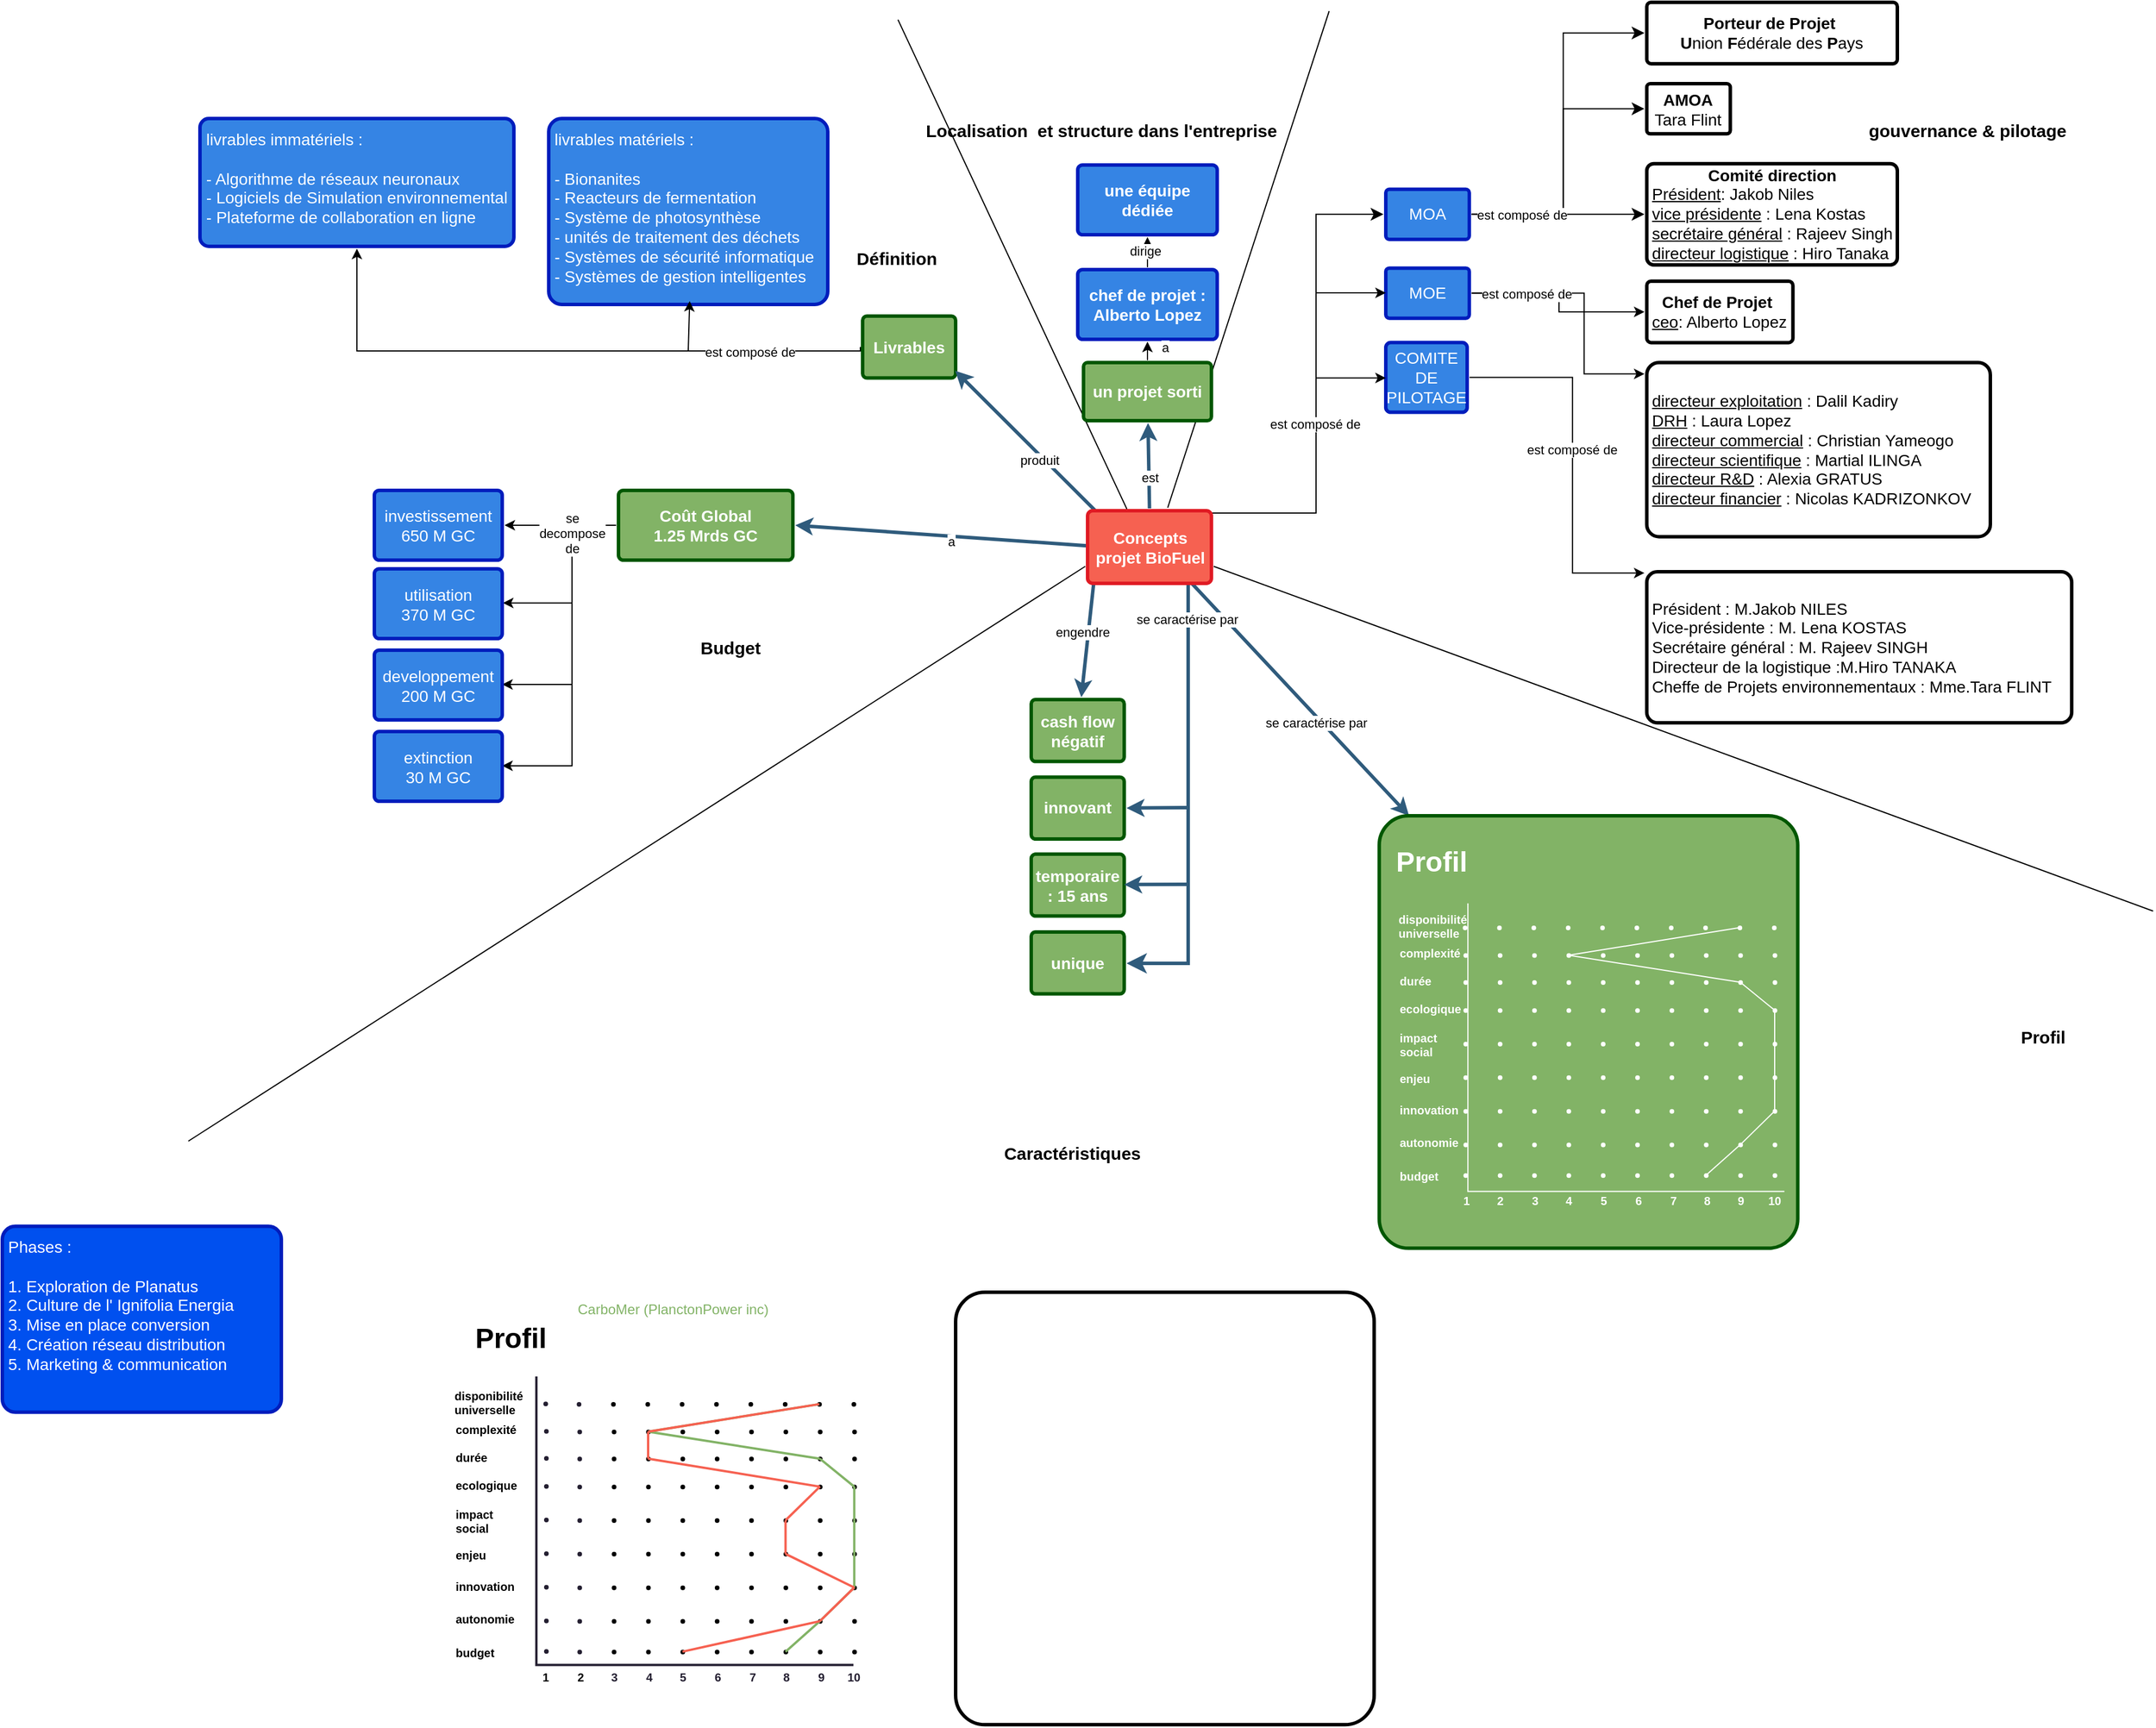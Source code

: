 <mxfile version="24.7.17">
  <diagram name="Page-1" id="CLKjj0uphk9o_yIqqThG">
    <mxGraphModel dx="1624" dy="1608" grid="1" gridSize="10" guides="1" tooltips="1" connect="1" arrows="1" fold="1" page="1" pageScale="1" pageWidth="827" pageHeight="1169" math="0" shadow="0">
      <root>
        <mxCell id="0" />
        <mxCell id="1" parent="0" />
        <mxCell id="qTHU6VsXDPw70Xse-YKT-249" value="" style="endArrow=classic;html=1;rounded=0;strokeWidth=3;strokeColor=#2f5b7c;exitX=0.782;exitY=0.886;exitDx=0;exitDy=0;exitPerimeter=0;" edge="1" parent="1" source="qTHU6VsXDPw70Xse-YKT-252">
          <mxGeometry width="50" height="50" relative="1" as="geometry">
            <mxPoint x="236" y="-600" as="sourcePoint" />
            <mxPoint x="410" y="-420" as="targetPoint" />
          </mxGeometry>
        </mxCell>
        <mxCell id="VC-tiXhj3lt7oMg_6m5k-4" value="" style="endArrow=none;html=1;rounded=0;entryX=0.395;entryY=0.006;entryDx=0;entryDy=0;entryPerimeter=0;exitX=0.324;exitY=0.009;exitDx=0;exitDy=0;exitPerimeter=0;" parent="1" source="qTHU6VsXDPw70Xse-YKT-252" edge="1">
          <mxGeometry width="50" height="50" relative="1" as="geometry">
            <mxPoint x="192.059" y="-660" as="sourcePoint" />
            <mxPoint x="-29.6" y="-1105.08" as="targetPoint" />
          </mxGeometry>
        </mxCell>
        <mxCell id="VC-tiXhj3lt7oMg_6m5k-6" value="Définition" style="text;strokeColor=none;fillColor=none;html=1;fontSize=15;fontStyle=1;verticalAlign=middle;align=center;" parent="1" vertex="1">
          <mxGeometry x="-70" y="-910" width="77" height="20" as="geometry" />
        </mxCell>
        <mxCell id="VC-tiXhj3lt7oMg_6m5k-7" value="" style="endArrow=none;html=1;rounded=0;entryX=0.639;entryY=-0.003;entryDx=0;entryDy=0;entryPerimeter=0;exitX=0.642;exitY=-0.009;exitDx=0;exitDy=0;exitPerimeter=0;" parent="1" source="qTHU6VsXDPw70Xse-YKT-252" edge="1">
          <mxGeometry width="50" height="50" relative="1" as="geometry">
            <mxPoint x="215.35" y="-660" as="sourcePoint" />
            <mxPoint x="341.28" y="-1112.46" as="targetPoint" />
          </mxGeometry>
        </mxCell>
        <mxCell id="VC-tiXhj3lt7oMg_6m5k-8" value="Localisation&amp;nbsp; et structure dans l&#39;entreprise" style="text;strokeColor=none;fillColor=none;html=1;fontSize=15;fontStyle=1;verticalAlign=middle;align=center;" parent="1" vertex="1">
          <mxGeometry y="-1020" width="290" height="20" as="geometry" />
        </mxCell>
        <mxCell id="VC-tiXhj3lt7oMg_6m5k-9" value="" style="endArrow=none;html=1;rounded=0;exitX=1;exitY=0.75;exitDx=0;exitDy=0;" parent="1" source="qTHU6VsXDPw70Xse-YKT-252" edge="1">
          <mxGeometry width="50" height="50" relative="1" as="geometry">
            <mxPoint x="257" y="-612.681" as="sourcePoint" />
            <mxPoint x="1050" y="-338" as="targetPoint" />
          </mxGeometry>
        </mxCell>
        <mxCell id="VC-tiXhj3lt7oMg_6m5k-10" value="gouvernance &amp;amp; pilotage" style="text;strokeColor=none;fillColor=none;html=1;fontSize=15;fontStyle=1;verticalAlign=middle;align=center;" parent="1" vertex="1">
          <mxGeometry x="750" y="-1020" width="280" height="20" as="geometry" />
        </mxCell>
        <mxCell id="VC-tiXhj3lt7oMg_6m5k-13" value="Budget" style="text;strokeColor=none;fillColor=none;html=1;fontSize=15;fontStyle=1;verticalAlign=middle;align=center;" parent="1" vertex="1">
          <mxGeometry x="-212.51" y="-575" width="77" height="20" as="geometry" />
        </mxCell>
        <mxCell id="VC-tiXhj3lt7oMg_6m5k-22" value="unique" style="rounded=1;whiteSpace=wrap;html=1;shadow=0;labelBackgroundColor=none;strokeColor=#005700;strokeWidth=3;fillColor=#82b366;fontFamily=Helvetica;fontSize=14;fontColor=#ffffff;align=center;spacing=5;fontStyle=1;arcSize=7;perimeterSpacing=2;" parent="1" vertex="1">
          <mxGeometry x="85" y="-320" width="80" height="53.25" as="geometry" />
        </mxCell>
        <mxCell id="VC-tiXhj3lt7oMg_6m5k-25" value="temporaire : 15 ans" style="rounded=1;whiteSpace=wrap;html=1;shadow=0;labelBackgroundColor=none;strokeColor=#005700;strokeWidth=3;fillColor=#82b366;fontFamily=Helvetica;fontSize=14;fontColor=#ffffff;align=center;spacing=5;fontStyle=1;arcSize=7;perimeterSpacing=2;" parent="1" vertex="1">
          <mxGeometry x="85" y="-386.94" width="80" height="53.25" as="geometry" />
        </mxCell>
        <mxCell id="VC-tiXhj3lt7oMg_6m5k-28" value="" style="edgeStyle=none;rounded=0;jumpStyle=none;html=1;shadow=0;labelBackgroundColor=none;startArrow=none;startFill=0;endArrow=classic;endFill=1;jettySize=auto;orthogonalLoop=1;strokeColor=#2F5B7C;strokeWidth=3;fontFamily=Helvetica;fontSize=16;fontColor=#23445D;spacing=5;exitX=0.071;exitY=0.886;exitDx=0;exitDy=0;exitPerimeter=0;" parent="1" source="qTHU6VsXDPw70Xse-YKT-252" target="VC-tiXhj3lt7oMg_6m5k-30" edge="1">
          <mxGeometry relative="1" as="geometry">
            <mxPoint x="165.6" y="-601.02" as="sourcePoint" />
          </mxGeometry>
        </mxCell>
        <mxCell id="VC-tiXhj3lt7oMg_6m5k-29" value="engendre" style="edgeLabel;html=1;align=center;verticalAlign=middle;resizable=0;points=[];" parent="VC-tiXhj3lt7oMg_6m5k-28" vertex="1" connectable="0">
          <mxGeometry x="-0.099" y="4" relative="1" as="geometry">
            <mxPoint x="-10" as="offset" />
          </mxGeometry>
        </mxCell>
        <mxCell id="VC-tiXhj3lt7oMg_6m5k-30" value="cash flow négatif" style="rounded=1;whiteSpace=wrap;html=1;shadow=0;labelBackgroundColor=none;strokeColor=#005700;strokeWidth=3;fillColor=#82b366;fontFamily=Helvetica;fontSize=14;fontColor=#ffffff;align=center;spacing=5;fontStyle=1;arcSize=7;perimeterSpacing=2;" parent="1" vertex="1">
          <mxGeometry x="85" y="-520" width="80" height="53.25" as="geometry" />
        </mxCell>
        <mxCell id="VC-tiXhj3lt7oMg_6m5k-31" value="&lt;div align=&quot;left&quot;&gt;livrables immatériels :&lt;/div&gt;&lt;div align=&quot;left&quot;&gt;&lt;br&gt;&lt;/div&gt;&lt;div align=&quot;left&quot;&gt;- Algorithme de réseaux neuronaux&lt;/div&gt;&lt;div align=&quot;left&quot;&gt;- Logiciels de Simulation environnemental&lt;/div&gt;&lt;div align=&quot;left&quot;&gt;- Plateforme de collaboration en ligne&lt;br&gt;&lt;/div&gt;" style="rounded=1;whiteSpace=wrap;html=1;shadow=0;labelBackgroundColor=none;strokeColor=#001DBC;strokeWidth=3;fillColor=#3584e4;fontFamily=Helvetica;fontSize=14;fontColor=#ffffff;align=center;spacing=5;fontStyle=0;arcSize=7;perimeterSpacing=2;verticalAlign=top;" parent="1" vertex="1">
          <mxGeometry x="-630" y="-1020" width="270" height="110" as="geometry" />
        </mxCell>
        <mxCell id="VC-tiXhj3lt7oMg_6m5k-32" value="&lt;div&gt;livrables matériels :&lt;/div&gt;&lt;br&gt;&lt;div&gt;- Bionanites&lt;/div&gt;&lt;div&gt;- Reacteurs de fermentation&lt;br&gt;&lt;/div&gt;&lt;div&gt;- Système de photosynthèse&lt;/div&gt;&lt;div&gt;- unités de traitement des déchets&lt;/div&gt;&lt;div&gt;- Systèmes de sécurité informatique&lt;/div&gt;&lt;div&gt;- Systèmes de gestion intelligentes&lt;br&gt;&lt;/div&gt;" style="rounded=1;whiteSpace=wrap;html=1;shadow=0;labelBackgroundColor=none;strokeColor=#001DBC;strokeWidth=3;fillColor=#3584e4;fontFamily=Helvetica;fontSize=14;fontColor=#ffffff;align=left;spacing=5;fontStyle=0;arcSize=7;perimeterSpacing=2;verticalAlign=top;" parent="1" vertex="1">
          <mxGeometry x="-330" y="-1020" width="240" height="160" as="geometry" />
        </mxCell>
        <mxCell id="VC-tiXhj3lt7oMg_6m5k-34" style="edgeStyle=orthogonalEdgeStyle;rounded=0;orthogonalLoop=1;jettySize=auto;html=1;exitX=0;exitY=0.5;exitDx=0;exitDy=0;entryX=0.5;entryY=1;entryDx=0;entryDy=0;" parent="1" source="VC-tiXhj3lt7oMg_6m5k-35" target="VC-tiXhj3lt7oMg_6m5k-31" edge="1">
          <mxGeometry relative="1" as="geometry">
            <mxPoint x="-80" y="130" as="targetPoint" />
            <Array as="points">
              <mxPoint x="-62" y="-820" />
              <mxPoint x="-495" y="-820" />
            </Array>
          </mxGeometry>
        </mxCell>
        <mxCell id="VC-tiXhj3lt7oMg_6m5k-45" value="est composé de " style="edgeLabel;html=1;align=center;verticalAlign=middle;resizable=0;points=[];" parent="VC-tiXhj3lt7oMg_6m5k-34" vertex="1" connectable="0">
          <mxGeometry x="-0.622" y="1" relative="1" as="geometry">
            <mxPoint as="offset" />
          </mxGeometry>
        </mxCell>
        <mxCell id="VC-tiXhj3lt7oMg_6m5k-35" value="Livrables" style="rounded=1;whiteSpace=wrap;html=1;shadow=0;labelBackgroundColor=none;strokeColor=#005700;strokeWidth=3;fillColor=#82b366;fontFamily=Helvetica;fontSize=14;fontColor=#ffffff;align=center;spacing=5;fontStyle=1;arcSize=7;perimeterSpacing=2;" parent="1" vertex="1">
          <mxGeometry x="-60" y="-850" width="80" height="53.25" as="geometry" />
        </mxCell>
        <mxCell id="VC-tiXhj3lt7oMg_6m5k-36" value="" style="edgeStyle=none;rounded=0;jumpStyle=none;html=1;shadow=0;labelBackgroundColor=none;startArrow=none;startFill=0;endArrow=classic;endFill=1;jettySize=auto;orthogonalLoop=1;strokeColor=#2F5B7C;strokeWidth=3;fontFamily=Helvetica;fontSize=16;fontColor=#23445D;spacing=5;entryX=0.972;entryY=0.856;entryDx=0;entryDy=0;exitX=0.118;exitY=0.095;exitDx=0;exitDy=0;entryPerimeter=0;exitPerimeter=0;" parent="1" source="qTHU6VsXDPw70Xse-YKT-252" target="VC-tiXhj3lt7oMg_6m5k-35" edge="1">
          <mxGeometry relative="1" as="geometry">
            <mxPoint x="157" y="-660" as="sourcePoint" />
            <mxPoint x="167" y="-112" as="targetPoint" />
          </mxGeometry>
        </mxCell>
        <mxCell id="VC-tiXhj3lt7oMg_6m5k-37" value="produit" style="edgeLabel;html=1;align=center;verticalAlign=middle;resizable=0;points=[];" parent="VC-tiXhj3lt7oMg_6m5k-36" vertex="1" connectable="0">
          <mxGeometry x="-0.198" y="3" relative="1" as="geometry">
            <mxPoint as="offset" />
          </mxGeometry>
        </mxCell>
        <mxCell id="VC-tiXhj3lt7oMg_6m5k-38" value="innovant" style="rounded=1;whiteSpace=wrap;html=1;shadow=0;labelBackgroundColor=none;strokeColor=#005700;strokeWidth=3;fillColor=#82b366;fontFamily=Helvetica;fontSize=14;fontColor=#ffffff;align=center;spacing=5;fontStyle=1;arcSize=7;perimeterSpacing=2;" parent="1" vertex="1">
          <mxGeometry x="85" y="-453.25" width="80" height="53.25" as="geometry" />
        </mxCell>
        <mxCell id="VC-tiXhj3lt7oMg_6m5k-39" value="&lt;div&gt;Phases : &lt;br&gt;&lt;/div&gt;&lt;div&gt;&lt;br&gt;&lt;/div&gt;&lt;div&gt;1. Exploration de Planatus&lt;/div&gt;&lt;div&gt;2. Culture de l&#39; Ignifolia Energia&lt;/div&gt;&lt;div&gt;3. Mise en place conversion&lt;/div&gt;&lt;div&gt;4. Création réseau distribution&lt;/div&gt;&lt;div&gt;5. Marketing &amp;amp; communication&lt;br&gt;&lt;/div&gt;&lt;div&gt;&lt;br&gt;&lt;/div&gt;" style="rounded=1;whiteSpace=wrap;html=1;shadow=0;labelBackgroundColor=none;strokeColor=#001DBC;strokeWidth=3;fillColor=#0050ef;fontFamily=Helvetica;fontSize=14;fontColor=#ffffff;align=left;spacing=5;fontStyle=0;arcSize=7;perimeterSpacing=2;verticalAlign=top;" parent="1" vertex="1">
          <mxGeometry x="-800" y="-66.75" width="240" height="160" as="geometry" />
        </mxCell>
        <mxCell id="VC-tiXhj3lt7oMg_6m5k-44" value="" style="endArrow=classic;html=1;rounded=0;entryX=0.505;entryY=0.97;entryDx=0;entryDy=0;entryPerimeter=0;" parent="1" target="VC-tiXhj3lt7oMg_6m5k-32" edge="1">
          <mxGeometry width="50" height="50" relative="1" as="geometry">
            <mxPoint x="-210" y="-820" as="sourcePoint" />
            <mxPoint x="-330" y="-560" as="targetPoint" />
            <Array as="points" />
          </mxGeometry>
        </mxCell>
        <mxCell id="qTHU6VsXDPw70Xse-YKT-1" value="" style="edgeStyle=none;rounded=0;jumpStyle=none;html=1;shadow=0;labelBackgroundColor=none;startArrow=none;startFill=0;endArrow=classic;endFill=1;jettySize=auto;orthogonalLoop=1;strokeColor=#2F5B7C;strokeWidth=3;fontFamily=Helvetica;fontSize=16;fontColor=#23445D;spacing=5;exitX=0.5;exitY=0;exitDx=0;exitDy=0;" edge="1" parent="1" target="qTHU6VsXDPw70Xse-YKT-3" source="qTHU6VsXDPw70Xse-YKT-252">
          <mxGeometry relative="1" as="geometry">
            <mxPoint x="202.742" y="-660" as="sourcePoint" />
          </mxGeometry>
        </mxCell>
        <mxCell id="qTHU6VsXDPw70Xse-YKT-2" value="est " style="edgeLabel;html=1;align=center;verticalAlign=middle;resizable=0;points=[];" vertex="1" connectable="0" parent="qTHU6VsXDPw70Xse-YKT-1">
          <mxGeometry x="-0.242" relative="1" as="geometry">
            <mxPoint y="1" as="offset" />
          </mxGeometry>
        </mxCell>
        <mxCell id="qTHU6VsXDPw70Xse-YKT-3" value="un projet sorti " style="rounded=1;whiteSpace=wrap;html=1;shadow=0;labelBackgroundColor=none;strokeColor=#005700;strokeWidth=3;fillColor=#82b366;fontFamily=Helvetica;fontSize=14;fontColor=#ffffff;align=center;spacing=5;fontStyle=1;arcSize=7;perimeterSpacing=2;" vertex="1" parent="1">
          <mxGeometry x="130" y="-810" width="110" height="50" as="geometry" />
        </mxCell>
        <mxCell id="qTHU6VsXDPw70Xse-YKT-5" value="chef de projet : Alberto Lopez" style="rounded=1;whiteSpace=wrap;html=1;shadow=0;labelBackgroundColor=none;strokeColor=#001DBC;strokeWidth=3;fillColor=#3584e4;fontFamily=Helvetica;fontSize=14;fontColor=#ffffff;align=center;spacing=5;fontStyle=1;arcSize=7;perimeterSpacing=2;" vertex="1" parent="1">
          <mxGeometry x="125" y="-890" width="120" height="60" as="geometry" />
        </mxCell>
        <mxCell id="qTHU6VsXDPw70Xse-YKT-6" value="une équipe dédiée" style="rounded=1;whiteSpace=wrap;html=1;shadow=0;labelBackgroundColor=none;strokeColor=#001DBC;strokeWidth=3;fillColor=#3584e4;fontFamily=Helvetica;fontSize=14;fontColor=#ffffff;align=center;spacing=5;fontStyle=1;arcSize=7;perimeterSpacing=2;" vertex="1" parent="1">
          <mxGeometry x="125" y="-980" width="120" height="60" as="geometry" />
        </mxCell>
        <mxCell id="qTHU6VsXDPw70Xse-YKT-14" value="" style="endArrow=classic;html=1;rounded=0;exitX=0.5;exitY=0;exitDx=0;exitDy=0;entryX=0.5;entryY=1;entryDx=0;entryDy=0;" edge="1" parent="1" source="qTHU6VsXDPw70Xse-YKT-5" target="qTHU6VsXDPw70Xse-YKT-6">
          <mxGeometry width="50" height="50" relative="1" as="geometry">
            <mxPoint x="450" y="-900" as="sourcePoint" />
            <mxPoint x="500" y="-950" as="targetPoint" />
          </mxGeometry>
        </mxCell>
        <mxCell id="qTHU6VsXDPw70Xse-YKT-15" value="dirige" style="edgeLabel;html=1;align=center;verticalAlign=middle;resizable=0;points=[];" vertex="1" connectable="0" parent="qTHU6VsXDPw70Xse-YKT-14">
          <mxGeometry x="0.095" y="2" relative="1" as="geometry">
            <mxPoint as="offset" />
          </mxGeometry>
        </mxCell>
        <mxCell id="qTHU6VsXDPw70Xse-YKT-16" value="" style="endArrow=classic;html=1;rounded=0;entryX=0.5;entryY=1;entryDx=0;entryDy=0;exitX=0.5;exitY=0;exitDx=0;exitDy=0;" edge="1" parent="1" source="qTHU6VsXDPw70Xse-YKT-3" target="qTHU6VsXDPw70Xse-YKT-5">
          <mxGeometry width="50" height="50" relative="1" as="geometry">
            <mxPoint x="180" y="-846.75" as="sourcePoint" />
            <mxPoint x="230" y="-896.75" as="targetPoint" />
          </mxGeometry>
        </mxCell>
        <mxCell id="qTHU6VsXDPw70Xse-YKT-17" value="a" style="edgeLabel;html=1;align=center;verticalAlign=middle;resizable=0;points=[];" vertex="1" connectable="0" parent="qTHU6VsXDPw70Xse-YKT-16">
          <mxGeometry x="-0.125" y="-1" relative="1" as="geometry">
            <mxPoint x="14" y="-4" as="offset" />
          </mxGeometry>
        </mxCell>
        <mxCell id="qTHU6VsXDPw70Xse-YKT-19" value="" style="shape=waypoint;sketch=0;size=6;pointerEvents=1;points=[];fillColor=none;resizable=0;rotatable=0;perimeter=centerPerimeter;snapToPoint=1;fillStyle=solid;container=0;strokeWidth=0;labelBackgroundColor=default;strokeColor=#FFFFFF;" vertex="1" parent="1">
          <mxGeometry x="-165.058" y="-79.723" width="20" height="20" as="geometry" />
        </mxCell>
        <mxCell id="qTHU6VsXDPw70Xse-YKT-20" value="" style="shape=waypoint;sketch=0;size=6;pointerEvents=1;points=[];fillColor=none;resizable=0;rotatable=0;perimeter=centerPerimeter;snapToPoint=1;fillStyle=solid;container=0;strokeWidth=0;labelBackgroundColor=default;strokeColor=#FFFFFF;" vertex="1" parent="1">
          <mxGeometry x="-135.508" y="-79.723" width="20" height="20" as="geometry" />
        </mxCell>
        <mxCell id="qTHU6VsXDPw70Xse-YKT-21" value="" style="shape=waypoint;sketch=0;size=6;pointerEvents=1;points=[];fillColor=none;resizable=0;rotatable=0;perimeter=centerPerimeter;snapToPoint=1;fillStyle=solid;container=0;strokeWidth=0;labelBackgroundColor=default;strokeColor=#FFFFFF;" vertex="1" parent="1">
          <mxGeometry x="-165.058" y="-50.792" width="20" height="20" as="geometry" />
        </mxCell>
        <mxCell id="qTHU6VsXDPw70Xse-YKT-22" value="" style="shape=waypoint;sketch=0;size=6;pointerEvents=1;points=[];fillColor=none;resizable=0;rotatable=0;perimeter=centerPerimeter;snapToPoint=1;fillStyle=solid;container=0;strokeWidth=0;labelBackgroundColor=default;strokeColor=#FFFFFF;" vertex="1" parent="1">
          <mxGeometry x="-135.508" y="-50.792" width="20" height="20" as="geometry" />
        </mxCell>
        <mxCell id="qTHU6VsXDPw70Xse-YKT-23" value="" style="shape=waypoint;sketch=0;size=6;pointerEvents=1;points=[];fillColor=none;resizable=0;rotatable=0;perimeter=centerPerimeter;snapToPoint=1;fillStyle=solid;container=0;strokeWidth=0;labelBackgroundColor=default;strokeColor=#FFFFFF;" vertex="1" parent="1">
          <mxGeometry x="-165.058" y="-21.86" width="20" height="20" as="geometry" />
        </mxCell>
        <mxCell id="qTHU6VsXDPw70Xse-YKT-24" value="" style="shape=waypoint;sketch=0;size=6;pointerEvents=1;points=[];fillColor=none;resizable=0;rotatable=0;perimeter=centerPerimeter;snapToPoint=1;fillStyle=solid;container=0;strokeWidth=0;labelBackgroundColor=default;strokeColor=#FFFFFF;" vertex="1" parent="1">
          <mxGeometry x="-135.508" y="-21.86" width="20" height="20" as="geometry" />
        </mxCell>
        <mxCell id="qTHU6VsXDPw70Xse-YKT-29" value="" style="endArrow=none;html=1;rounded=0;entryX=0.303;entryY=0.803;entryDx=0;entryDy=0;entryPerimeter=0;strokeColor=#FFFFFF;" edge="1" parent="1" source="qTHU6VsXDPw70Xse-YKT-21" target="qTHU6VsXDPw70Xse-YKT-19">
          <mxGeometry width="50" height="50" relative="1" as="geometry">
            <mxPoint x="-298.05" y="73.25" as="sourcePoint" />
            <mxPoint x="-248.05" y="23.25" as="targetPoint" />
            <Array as="points" />
          </mxGeometry>
        </mxCell>
        <mxCell id="qTHU6VsXDPw70Xse-YKT-45" value="" style="group" vertex="1" connectable="0" parent="1">
          <mxGeometry x="390" y="-1120" width="520" height="470" as="geometry" />
        </mxCell>
        <mxCell id="VC-tiXhj3lt7oMg_6m5k-17" value="Profil" style="text;strokeColor=none;fillColor=none;html=1;fontSize=15;fontStyle=1;verticalAlign=middle;align=center;" parent="qTHU6VsXDPw70Xse-YKT-45" vertex="1">
          <mxGeometry x="224.49" y="251.959" width="69.143" height="19.381" as="geometry" />
        </mxCell>
        <mxCell id="qTHU6VsXDPw70Xse-YKT-30" value="" style="group" vertex="1" connectable="0" parent="qTHU6VsXDPw70Xse-YKT-45">
          <mxGeometry width="520" height="470.0" as="geometry" />
        </mxCell>
        <mxCell id="qTHU6VsXDPw70Xse-YKT-31" value="MOA" style="rounded=1;whiteSpace=wrap;html=1;shadow=0;labelBackgroundColor=none;strokeColor=#001DBC;strokeWidth=3;fillColor=#3584e4;fontFamily=Helvetica;fontSize=14;fontColor=#ffffff;align=center;spacing=5;fontStyle=0;arcSize=7;perimeterSpacing=2;" vertex="1" parent="qTHU6VsXDPw70Xse-YKT-30">
          <mxGeometry y="160.866" width="71.837" height="43.124" as="geometry" />
        </mxCell>
        <mxCell id="qTHU6VsXDPw70Xse-YKT-32" style="edgeStyle=elbowEdgeStyle;rounded=0;orthogonalLoop=1;jettySize=auto;html=1;exitX=1;exitY=0.5;exitDx=0;exitDy=0;" edge="1" parent="qTHU6VsXDPw70Xse-YKT-30" source="qTHU6VsXDPw70Xse-YKT-33" target="qTHU6VsXDPw70Xse-YKT-35">
          <mxGeometry relative="1" as="geometry" />
        </mxCell>
        <mxCell id="qTHU6VsXDPw70Xse-YKT-33" value="MOE" style="rounded=1;whiteSpace=wrap;html=1;shadow=0;labelBackgroundColor=none;strokeColor=#001DBC;strokeWidth=3;fillColor=#3584e4;fontFamily=Helvetica;fontSize=14;fontColor=#ffffff;align=center;spacing=5;fontStyle=0;arcSize=7;perimeterSpacing=2;" vertex="1" parent="qTHU6VsXDPw70Xse-YKT-30">
          <mxGeometry y="228.701" width="71.837" height="43.124" as="geometry" />
        </mxCell>
        <mxCell id="qTHU6VsXDPw70Xse-YKT-34" value="&lt;div&gt;&lt;u&gt;directeur exploitation&lt;/u&gt; : Dalil Kadiry&lt;br&gt;&lt;/div&gt;&lt;div&gt;&lt;u&gt;DRH&lt;/u&gt; : Laura Lopez&lt;br&gt;&lt;u&gt;directeur commercial&lt;/u&gt; : Christian Yameogo&lt;/div&gt;&lt;div&gt;&lt;u&gt;directeur scientifique&lt;/u&gt; : Martial ILINGA&lt;/div&gt;&lt;div&gt;&lt;u&gt;directeur R&amp;amp;D&lt;/u&gt; : Alexia GRATUS&lt;/div&gt;&lt;div&gt;&lt;u&gt;directeur financier&lt;/u&gt; : Nicolas KADRIZONKOV&lt;br&gt;&lt;/div&gt;" style="rounded=1;whiteSpace=wrap;html=1;shadow=0;labelBackgroundColor=none;strokeWidth=3;fontFamily=Helvetica;fontSize=14;align=left;spacing=5;fontStyle=0;arcSize=7;perimeterSpacing=2;" vertex="1" parent="qTHU6VsXDPw70Xse-YKT-30">
          <mxGeometry x="224.49" y="310" width="295.51" height="149.82" as="geometry" />
        </mxCell>
        <mxCell id="qTHU6VsXDPw70Xse-YKT-35" value="&lt;div&gt;&lt;b&gt;Chef de Projet&lt;/b&gt;&amp;nbsp;&lt;/div&gt;&lt;div align=&quot;left&quot;&gt;&lt;u&gt;ceo&lt;/u&gt;: Alberto Lopez&lt;/div&gt;" style="rounded=1;whiteSpace=wrap;html=1;shadow=0;labelBackgroundColor=none;strokeWidth=3;fontFamily=Helvetica;fontSize=14;align=center;spacing=5;fontStyle=0;arcSize=7;perimeterSpacing=2;" vertex="1" parent="qTHU6VsXDPw70Xse-YKT-30">
          <mxGeometry x="224.49" y="239.999" width="125.714" height="52.814" as="geometry" />
        </mxCell>
        <mxCell id="qTHU6VsXDPw70Xse-YKT-36" style="edgeStyle=elbowEdgeStyle;rounded=0;orthogonalLoop=1;jettySize=auto;html=1;exitX=1;exitY=0.5;exitDx=0;exitDy=0;" edge="1" parent="qTHU6VsXDPw70Xse-YKT-30" source="qTHU6VsXDPw70Xse-YKT-33" target="qTHU6VsXDPw70Xse-YKT-34">
          <mxGeometry relative="1" as="geometry">
            <mxPoint x="82.612" y="259.711" as="sourcePoint" />
            <mxPoint x="159.837" y="308.165" as="targetPoint" />
            <Array as="points">
              <mxPoint x="170.612" y="319.794" />
            </Array>
          </mxGeometry>
        </mxCell>
        <mxCell id="qTHU6VsXDPw70Xse-YKT-37" value="est composé de " style="edgeLabel;html=1;align=center;verticalAlign=middle;resizable=0;points=[];" vertex="1" connectable="0" parent="qTHU6VsXDPw70Xse-YKT-36">
          <mxGeometry x="-0.51" y="-4" relative="1" as="geometry">
            <mxPoint x="-7" y="-4" as="offset" />
          </mxGeometry>
        </mxCell>
        <mxCell id="qTHU6VsXDPw70Xse-YKT-60" value="COMITE DE PILOTAGE" style="rounded=1;whiteSpace=wrap;html=1;shadow=0;labelBackgroundColor=none;strokeColor=#001DBC;strokeWidth=3;fillColor=#3584e4;fontFamily=Helvetica;fontSize=14;fontColor=#ffffff;align=center;spacing=5;fontStyle=0;arcSize=7;perimeterSpacing=2;" vertex="1" parent="qTHU6VsXDPw70Xse-YKT-30">
          <mxGeometry y="292.81" width="70" height="60" as="geometry" />
        </mxCell>
        <mxCell id="qTHU6VsXDPw70Xse-YKT-38" value="&lt;b&gt;AMOA&lt;/b&gt; &lt;br&gt;Tara Flint" style="rounded=1;whiteSpace=wrap;html=1;shadow=0;labelBackgroundColor=none;strokeWidth=3;fontFamily=Helvetica;fontSize=14;align=center;spacing=5;fontStyle=0;arcSize=7;perimeterSpacing=2;" vertex="1" parent="qTHU6VsXDPw70Xse-YKT-45">
          <mxGeometry x="224.49" y="70.015" width="71.837" height="43.124" as="geometry" />
        </mxCell>
        <mxCell id="qTHU6VsXDPw70Xse-YKT-39" value="&lt;div align=&quot;center&quot;&gt;&lt;b&gt;Comité direction &lt;/b&gt;&lt;/div&gt;&lt;div&gt;&lt;u&gt;Président&lt;/u&gt;: Jakob Niles&lt;/div&gt;&lt;div&gt;&lt;u&gt;vice présidente&lt;/u&gt; : Lena Kostas&lt;/div&gt;&lt;div&gt;&lt;u&gt;secrétaire général&lt;/u&gt; : Rajeev Singh&lt;br&gt;&lt;u&gt;directeur logistique&lt;/u&gt; : Hiro Tanaka&lt;br&gt;&lt;/div&gt;" style="rounded=1;whiteSpace=wrap;html=1;shadow=0;labelBackgroundColor=none;strokeWidth=3;fontFamily=Helvetica;fontSize=14;align=left;spacing=5;fontStyle=0;arcSize=7;perimeterSpacing=2;" vertex="1" parent="qTHU6VsXDPw70Xse-YKT-45">
          <mxGeometry x="224.49" y="138.82" width="215.51" height="87.216" as="geometry" />
        </mxCell>
        <mxCell id="qTHU6VsXDPw70Xse-YKT-40" value="&lt;div&gt;&lt;b&gt;Porteur de Projet&lt;/b&gt;&amp;nbsp;&lt;/div&gt;&lt;div&gt;&lt;b&gt;U&lt;/b&gt;nion &lt;b&gt;F&lt;/b&gt;édérale des &lt;b&gt;P&lt;/b&gt;ays&lt;/div&gt;" style="rounded=1;whiteSpace=wrap;html=1;shadow=0;labelBackgroundColor=none;strokeWidth=3;fontFamily=Helvetica;fontSize=14;align=center;spacing=5;fontStyle=0;arcSize=7;perimeterSpacing=2;" vertex="1" parent="qTHU6VsXDPw70Xse-YKT-45">
          <mxGeometry x="224.49" width="215.51" height="52.814" as="geometry" />
        </mxCell>
        <mxCell id="qTHU6VsXDPw70Xse-YKT-41" value="" style="edgeStyle=elbowEdgeStyle;elbow=horizontal;endArrow=classic;html=1;curved=0;rounded=0;endSize=8;startSize=8;exitX=1;exitY=0.5;exitDx=0;exitDy=0;entryX=0;entryY=0.5;entryDx=0;entryDy=0;" edge="1" parent="qTHU6VsXDPw70Xse-YKT-45" source="qTHU6VsXDPw70Xse-YKT-31" target="qTHU6VsXDPw70Xse-YKT-38">
          <mxGeometry width="50" height="50" relative="1" as="geometry">
            <mxPoint x="26.939" y="106.598" as="sourcePoint" />
            <mxPoint x="71.837" y="58.144" as="targetPoint" />
            <Array as="points">
              <mxPoint x="152.653" y="135.67" />
            </Array>
          </mxGeometry>
        </mxCell>
        <mxCell id="qTHU6VsXDPw70Xse-YKT-42" value="" style="edgeStyle=elbowEdgeStyle;elbow=horizontal;endArrow=classic;html=1;curved=0;rounded=0;endSize=8;startSize=8;exitX=1;exitY=0.5;exitDx=0;exitDy=0;" edge="1" parent="qTHU6VsXDPw70Xse-YKT-45" source="qTHU6VsXDPw70Xse-YKT-31" target="qTHU6VsXDPw70Xse-YKT-39">
          <mxGeometry width="50" height="50" relative="1" as="geometry">
            <mxPoint x="26.939" y="106.598" as="sourcePoint" />
            <mxPoint x="105.959" y="184.124" as="targetPoint" />
          </mxGeometry>
        </mxCell>
        <mxCell id="qTHU6VsXDPw70Xse-YKT-43" value="" style="edgeStyle=elbowEdgeStyle;elbow=horizontal;endArrow=classic;html=1;curved=0;rounded=0;endSize=8;startSize=8;exitX=1;exitY=0.5;exitDx=0;exitDy=0;entryX=0;entryY=0.5;entryDx=0;entryDy=0;" edge="1" parent="qTHU6VsXDPw70Xse-YKT-45" source="qTHU6VsXDPw70Xse-YKT-31" target="qTHU6VsXDPw70Xse-YKT-40">
          <mxGeometry width="50" height="50" relative="1" as="geometry">
            <mxPoint x="26.939" y="106.598" as="sourcePoint" />
            <mxPoint x="71.837" y="58.144" as="targetPoint" />
            <Array as="points">
              <mxPoint x="152.653" y="106.598" />
            </Array>
          </mxGeometry>
        </mxCell>
        <mxCell id="qTHU6VsXDPw70Xse-YKT-44" value="est composé de " style="edgeLabel;html=1;align=center;verticalAlign=middle;resizable=0;points=[];" vertex="1" connectable="0" parent="qTHU6VsXDPw70Xse-YKT-43">
          <mxGeometry x="-0.621" y="1" relative="1" as="geometry">
            <mxPoint x="-15" y="1" as="offset" />
          </mxGeometry>
        </mxCell>
        <mxCell id="qTHU6VsXDPw70Xse-YKT-51" value="" style="edgeStyle=elbowEdgeStyle;elbow=horizontal;endArrow=classic;html=1;curved=0;rounded=0;endSize=8;startSize=8;exitX=0.913;exitY=0.06;exitDx=0;exitDy=0;entryX=0;entryY=0.5;entryDx=0;entryDy=0;exitPerimeter=0;" edge="1" parent="1" source="qTHU6VsXDPw70Xse-YKT-252" target="qTHU6VsXDPw70Xse-YKT-31">
          <mxGeometry width="50" height="50" relative="1" as="geometry">
            <mxPoint x="257" y="-660" as="sourcePoint" />
            <mxPoint x="100" y="-750" as="targetPoint" />
            <Array as="points">
              <mxPoint x="330" y="-860" />
            </Array>
          </mxGeometry>
        </mxCell>
        <mxCell id="qTHU6VsXDPw70Xse-YKT-53" value="est composé de" style="edgeLabel;html=1;align=center;verticalAlign=middle;resizable=0;points=[];" vertex="1" connectable="0" parent="qTHU6VsXDPw70Xse-YKT-51">
          <mxGeometry x="-0.156" y="1" relative="1" as="geometry">
            <mxPoint as="offset" />
          </mxGeometry>
        </mxCell>
        <mxCell id="qTHU6VsXDPw70Xse-YKT-52" value="" style="endArrow=classic;html=1;rounded=0;" edge="1" parent="1">
          <mxGeometry width="50" height="50" relative="1" as="geometry">
            <mxPoint x="330" y="-870" as="sourcePoint" />
            <mxPoint x="390" y="-870" as="targetPoint" />
          </mxGeometry>
        </mxCell>
        <mxCell id="qTHU6VsXDPw70Xse-YKT-58" value="Profil" style="text;strokeColor=none;fillColor=none;html=1;fontSize=15;fontStyle=1;verticalAlign=middle;align=center;" vertex="1" parent="1">
          <mxGeometry x="919.997" y="-240.001" width="69.143" height="19.381" as="geometry" />
        </mxCell>
        <mxCell id="qTHU6VsXDPw70Xse-YKT-61" value="&lt;div&gt;Président : M.Jakob NILES&lt;/div&gt;&lt;div&gt;Vice-présidente : M. Lena KOSTAS&lt;/div&gt;&lt;div&gt;Secrétaire général : M. Rajeev SINGH&lt;/div&gt;&lt;div&gt;Directeur de la logistique :M.Hiro TANAKA&lt;/div&gt;&lt;div&gt;Cheffe de Projets environnementaux : Mme.Tara FLINT&lt;br&gt;&lt;/div&gt;" style="rounded=1;whiteSpace=wrap;html=1;shadow=0;labelBackgroundColor=none;strokeWidth=3;fontFamily=Helvetica;fontSize=14;align=left;spacing=5;fontStyle=0;arcSize=7;perimeterSpacing=2;" vertex="1" parent="1">
          <mxGeometry x="614.49" y="-630" width="365.51" height="130" as="geometry" />
        </mxCell>
        <mxCell id="qTHU6VsXDPw70Xse-YKT-63" style="edgeStyle=elbowEdgeStyle;rounded=0;orthogonalLoop=1;jettySize=auto;html=1;exitX=1;exitY=0.5;exitDx=0;exitDy=0;" edge="1" parent="1" source="qTHU6VsXDPw70Xse-YKT-60" target="qTHU6VsXDPw70Xse-YKT-61">
          <mxGeometry relative="1" as="geometry">
            <mxPoint x="462.612" y="-688.989" as="sourcePoint" />
            <mxPoint x="539.837" y="-640.535" as="targetPoint" />
            <Array as="points">
              <mxPoint x="550.612" y="-628.906" />
            </Array>
          </mxGeometry>
        </mxCell>
        <mxCell id="qTHU6VsXDPw70Xse-YKT-64" value="est composé de " style="edgeLabel;html=1;align=center;verticalAlign=middle;resizable=0;points=[];" vertex="1" connectable="0" parent="qTHU6VsXDPw70Xse-YKT-63">
          <mxGeometry x="-0.51" y="-4" relative="1" as="geometry">
            <mxPoint x="10" y="58" as="offset" />
          </mxGeometry>
        </mxCell>
        <mxCell id="qTHU6VsXDPw70Xse-YKT-65" value="Caractéristiques" style="text;strokeColor=none;fillColor=none;html=1;fontSize=15;fontStyle=1;verticalAlign=middle;align=center;" vertex="1" parent="1">
          <mxGeometry x="84.996" y="-140.001" width="69.143" height="19.381" as="geometry" />
        </mxCell>
        <mxCell id="qTHU6VsXDPw70Xse-YKT-66" value="" style="endArrow=classic;html=1;rounded=0;" edge="1" parent="1">
          <mxGeometry width="50" height="50" relative="1" as="geometry">
            <mxPoint x="330" y="-796.75" as="sourcePoint" />
            <mxPoint x="390" y="-796.75" as="targetPoint" />
          </mxGeometry>
        </mxCell>
        <mxCell id="qTHU6VsXDPw70Xse-YKT-69" value="" style="edgeStyle=segmentEdgeStyle;endArrow=classic;html=1;curved=0;rounded=0;endSize=8;startSize=8;strokeWidth=3;strokeColor=#2F5B7C;exitX=0.68;exitY=0.955;exitDx=0;exitDy=0;exitPerimeter=0;" edge="1" parent="1" source="qTHU6VsXDPw70Xse-YKT-252" target="VC-tiXhj3lt7oMg_6m5k-22">
          <mxGeometry width="50" height="50" relative="1" as="geometry">
            <mxPoint x="220" y="-600" as="sourcePoint" />
            <mxPoint x="-25" y="-260" as="targetPoint" />
            <Array as="points">
              <mxPoint x="220" y="-293" />
            </Array>
          </mxGeometry>
        </mxCell>
        <mxCell id="qTHU6VsXDPw70Xse-YKT-72" value="se caractérise par" style="edgeLabel;html=1;align=center;verticalAlign=middle;resizable=0;points=[];" vertex="1" connectable="0" parent="qTHU6VsXDPw70Xse-YKT-69">
          <mxGeometry x="-0.772" y="-1" relative="1" as="geometry">
            <mxPoint as="offset" />
          </mxGeometry>
        </mxCell>
        <mxCell id="qTHU6VsXDPw70Xse-YKT-70" value="" style="endArrow=classic;html=1;rounded=0;entryX=1;entryY=0.5;entryDx=0;entryDy=0;strokeWidth=3;strokeColor=#2f5b7c;" edge="1" parent="1" target="VC-tiXhj3lt7oMg_6m5k-38">
          <mxGeometry width="50" height="50" relative="1" as="geometry">
            <mxPoint x="220" y="-427" as="sourcePoint" />
            <mxPoint x="-25" y="-260" as="targetPoint" />
          </mxGeometry>
        </mxCell>
        <mxCell id="qTHU6VsXDPw70Xse-YKT-71" value="" style="endArrow=classic;html=1;rounded=0;entryX=1;entryY=0.5;entryDx=0;entryDy=0;strokeWidth=3;strokeColor=#2f5b7c;" edge="1" parent="1">
          <mxGeometry width="50" height="50" relative="1" as="geometry">
            <mxPoint x="220" y="-361" as="sourcePoint" />
            <mxPoint x="165" y="-360.79" as="targetPoint" />
          </mxGeometry>
        </mxCell>
        <mxCell id="qTHU6VsXDPw70Xse-YKT-75" value="Coût Global &lt;br&gt;1.25 Mrds GC" style="rounded=1;whiteSpace=wrap;html=1;shadow=0;labelBackgroundColor=none;strokeColor=#005700;strokeWidth=3;fillColor=#82b366;fontFamily=Helvetica;fontSize=14;fontColor=#ffffff;align=center;spacing=5;fontStyle=1;arcSize=7;perimeterSpacing=2;" vertex="1" parent="1">
          <mxGeometry x="-270" y="-700" width="150" height="60" as="geometry" />
        </mxCell>
        <mxCell id="qTHU6VsXDPw70Xse-YKT-77" value="" style="endArrow=classic;html=1;rounded=0;exitX=0;exitY=0.5;exitDx=0;exitDy=0;entryX=1;entryY=0.5;entryDx=0;entryDy=0;edgeStyle=orthogonalEdgeStyle;elbow=vertical;" edge="1" parent="1" source="qTHU6VsXDPw70Xse-YKT-75" target="qTHU6VsXDPw70Xse-YKT-83">
          <mxGeometry width="50" height="50" relative="1" as="geometry">
            <mxPoint x="-330" y="-553" as="sourcePoint" />
            <mxPoint x="-280" y="-603" as="targetPoint" />
          </mxGeometry>
        </mxCell>
        <mxCell id="qTHU6VsXDPw70Xse-YKT-78" value="" style="endArrow=classic;html=1;rounded=0;entryX=0.988;entryY=0.49;entryDx=0;entryDy=0;edgeStyle=orthogonalEdgeStyle;elbow=vertical;entryPerimeter=0;" edge="1" parent="1" target="qTHU6VsXDPw70Xse-YKT-84">
          <mxGeometry width="50" height="50" relative="1" as="geometry">
            <mxPoint x="-310" y="-673" as="sourcePoint" />
            <mxPoint x="-358" y="-660" as="targetPoint" />
            <Array as="points">
              <mxPoint x="-310" y="-603" />
            </Array>
          </mxGeometry>
        </mxCell>
        <mxCell id="qTHU6VsXDPw70Xse-YKT-79" value="se &lt;br&gt;decompose&lt;br&gt; de " style="edgeLabel;html=1;align=center;verticalAlign=middle;resizable=0;points=[];" vertex="1" connectable="0" parent="qTHU6VsXDPw70Xse-YKT-78">
          <mxGeometry x="-1" y="-1" relative="1" as="geometry">
            <mxPoint x="1" y="10" as="offset" />
          </mxGeometry>
        </mxCell>
        <mxCell id="qTHU6VsXDPw70Xse-YKT-80" value="" style="endArrow=classic;html=1;rounded=0;entryX=0.988;entryY=0.49;entryDx=0;entryDy=0;edgeStyle=orthogonalEdgeStyle;elbow=vertical;entryPerimeter=0;" edge="1" parent="1">
          <mxGeometry width="50" height="50" relative="1" as="geometry">
            <mxPoint x="-310" y="-603" as="sourcePoint" />
            <mxPoint x="-370" y="-533" as="targetPoint" />
            <Array as="points">
              <mxPoint x="-310" y="-533" />
            </Array>
          </mxGeometry>
        </mxCell>
        <mxCell id="qTHU6VsXDPw70Xse-YKT-81" value="" style="endArrow=classic;html=1;rounded=0;entryX=0.988;entryY=0.49;entryDx=0;entryDy=0;edgeStyle=orthogonalEdgeStyle;elbow=vertical;entryPerimeter=0;" edge="1" parent="1">
          <mxGeometry width="50" height="50" relative="1" as="geometry">
            <mxPoint x="-310" y="-533" as="sourcePoint" />
            <mxPoint x="-370" y="-463" as="targetPoint" />
            <Array as="points">
              <mxPoint x="-310" y="-463" />
            </Array>
          </mxGeometry>
        </mxCell>
        <mxCell id="qTHU6VsXDPw70Xse-YKT-87" value="" style="endArrow=classic;html=1;rounded=0;entryX=1;entryY=0.5;entryDx=0;entryDy=0;strokeWidth=3;strokeColor=#2f5b7c;exitX=0.071;exitY=0.49;exitDx=0;exitDy=0;exitPerimeter=0;" edge="1" parent="1" source="qTHU6VsXDPw70Xse-YKT-252" target="qTHU6VsXDPw70Xse-YKT-75">
          <mxGeometry width="50" height="50" relative="1" as="geometry">
            <mxPoint x="160" y="-630" as="sourcePoint" />
            <mxPoint x="40" y="-350" as="targetPoint" />
          </mxGeometry>
        </mxCell>
        <mxCell id="qTHU6VsXDPw70Xse-YKT-88" value="a" style="edgeLabel;html=1;align=center;verticalAlign=middle;resizable=0;points=[];" vertex="1" connectable="0" parent="qTHU6VsXDPw70Xse-YKT-87">
          <mxGeometry x="-0.03" y="4" relative="1" as="geometry">
            <mxPoint x="1" as="offset" />
          </mxGeometry>
        </mxCell>
        <mxCell id="qTHU6VsXDPw70Xse-YKT-89" value="se caractérise par" style="edgeLabel;html=1;align=center;verticalAlign=middle;resizable=0;points=[];" vertex="1" connectable="0" parent="1">
          <mxGeometry x="330.002" y="-499.996" as="geometry" />
        </mxCell>
        <mxCell id="qTHU6VsXDPw70Xse-YKT-83" value="&lt;div&gt;&lt;br&gt;&lt;/div&gt;&lt;div&gt;investissement&lt;/div&gt;650 M GC&lt;div&gt;&lt;br&gt;&lt;/div&gt;" style="rounded=1;whiteSpace=wrap;html=1;shadow=0;labelBackgroundColor=none;strokeColor=#001DBC;strokeWidth=3;fillColor=#3584e4;fontFamily=Helvetica;fontSize=14;fontColor=#ffffff;align=center;spacing=5;fontStyle=0;arcSize=7;perimeterSpacing=2;" vertex="1" parent="1">
          <mxGeometry x="-480" y="-700" width="110" height="60" as="geometry" />
        </mxCell>
        <mxCell id="qTHU6VsXDPw70Xse-YKT-84" value="&lt;br&gt;&lt;div&gt;utilisation&lt;/div&gt;370 M GC&lt;div&gt;&lt;br&gt;&lt;/div&gt;" style="rounded=1;whiteSpace=wrap;html=1;shadow=0;labelBackgroundColor=none;strokeColor=#001DBC;strokeWidth=3;fillColor=#3584e4;fontFamily=Helvetica;fontSize=14;fontColor=#ffffff;align=center;spacing=5;fontStyle=0;arcSize=7;perimeterSpacing=2;" vertex="1" parent="1">
          <mxGeometry x="-480" y="-632.5" width="110.0" height="60" as="geometry" />
        </mxCell>
        <mxCell id="qTHU6VsXDPw70Xse-YKT-85" value="&lt;div&gt;&lt;br&gt;&lt;/div&gt;&lt;div&gt;developpement&lt;/div&gt;200 M GC&lt;div&gt;&lt;br&gt;&lt;/div&gt;" style="rounded=1;whiteSpace=wrap;html=1;shadow=0;labelBackgroundColor=none;strokeColor=#001DBC;strokeWidth=3;fillColor=#3584e4;fontFamily=Helvetica;fontSize=14;fontColor=#ffffff;align=center;spacing=5;fontStyle=0;arcSize=7;perimeterSpacing=2;" vertex="1" parent="1">
          <mxGeometry x="-480" y="-562.5" width="110.0" height="60" as="geometry" />
        </mxCell>
        <mxCell id="qTHU6VsXDPw70Xse-YKT-86" value="&lt;br&gt;&lt;div&gt;extinction&lt;/div&gt;30 M GC&lt;div&gt;&lt;br&gt;&lt;/div&gt;" style="rounded=1;whiteSpace=wrap;html=1;shadow=0;labelBackgroundColor=none;strokeColor=#001DBC;strokeWidth=3;fillColor=#3584e4;fontFamily=Helvetica;fontSize=14;fontColor=#ffffff;align=center;spacing=5;fontStyle=0;arcSize=7;perimeterSpacing=2;" vertex="1" parent="1">
          <mxGeometry x="-480" y="-492.5" width="110.0" height="60" as="geometry" />
        </mxCell>
        <mxCell id="qTHU6VsXDPw70Xse-YKT-252" value="Concepts &lt;br&gt;projet BioFuel " style="rounded=1;whiteSpace=wrap;html=1;shadow=0;labelBackgroundColor=none;strokeColor=#e01b24;strokeWidth=3;fillColor=#f66151;fontFamily=Helvetica;fontSize=14;fontColor=#ffffff;align=center;spacing=5;fontStyle=1;arcSize=7;perimeterSpacing=2;" vertex="1" parent="1">
          <mxGeometry x="133.5" y="-682.5" width="106.5" height="62.5" as="geometry" />
        </mxCell>
        <mxCell id="qTHU6VsXDPw70Xse-YKT-253" value="" style="endArrow=none;html=1;rounded=0;exitX=0;exitY=0.75;exitDx=0;exitDy=0;" edge="1" parent="1" source="qTHU6VsXDPw70Xse-YKT-252">
          <mxGeometry width="50" height="50" relative="1" as="geometry">
            <mxPoint x="-435.5" y="-135.25" as="sourcePoint" />
            <mxPoint x="-640" y="-140" as="targetPoint" />
          </mxGeometry>
        </mxCell>
        <mxCell id="qTHU6VsXDPw70Xse-YKT-255" value="" style="group" vertex="1" connectable="0" parent="1">
          <mxGeometry x="378.69" y="-420" width="371.31" height="372.13" as="geometry" />
        </mxCell>
        <mxCell id="qTHU6VsXDPw70Xse-YKT-91" value="" style="rounded=1;whiteSpace=wrap;html=1;shadow=0;labelBackgroundColor=none;strokeColor=#005700;strokeWidth=3;fillColor=#82b366;fontFamily=Helvetica;fontSize=14;fontColor=#ffffff;align=center;spacing=5;fontStyle=1;arcSize=7;perimeterSpacing=2;container=0;" vertex="1" parent="qTHU6VsXDPw70Xse-YKT-255">
          <mxGeometry x="5.66" width="360" height="372.13" as="geometry" />
        </mxCell>
        <mxCell id="qTHU6VsXDPw70Xse-YKT-92" value="" style="shape=partialRectangle;whiteSpace=wrap;html=1;bottom=0;right=0;fillColor=none;rotation=-90;container=0;fontColor=#FFFFFF;labelBorderColor=#FFFFFF;strokeColor=#FFFFFF;labelBackgroundColor=default;" vertex="1" parent="qTHU6VsXDPw70Xse-YKT-255">
          <mxGeometry x="94.15" y="63.7" width="247.31" height="271.73" as="geometry" />
        </mxCell>
        <mxCell id="qTHU6VsXDPw70Xse-YKT-93" value="ecologique" style="text;strokeColor=none;fillColor=none;html=1;fontSize=10;fontStyle=1;verticalAlign=middle;align=left;container=0;fontColor=#FFFFFF;" vertex="1" parent="qTHU6VsXDPw70Xse-YKT-255">
          <mxGeometry x="21.31" y="158.522" width="48.546" height="14.466" as="geometry" />
        </mxCell>
        <mxCell id="qTHU6VsXDPw70Xse-YKT-94" value="innovation" style="text;strokeColor=none;fillColor=none;html=1;fontSize=10;fontStyle=1;verticalAlign=middle;align=left;container=0;fontColor=#FFFFFF;" vertex="1" parent="qTHU6VsXDPw70Xse-YKT-255">
          <mxGeometry x="21.31" y="245.317" width="48.546" height="14.466" as="geometry" />
        </mxCell>
        <mxCell id="qTHU6VsXDPw70Xse-YKT-95" value="autonomie" style="text;strokeColor=none;fillColor=none;html=1;fontSize=10;fontStyle=1;verticalAlign=middle;align=left;container=0;fontColor=#FFFFFF;" vertex="1" parent="qTHU6VsXDPw70Xse-YKT-255">
          <mxGeometry x="21.31" y="274.249" width="48.546" height="14.466" as="geometry" />
        </mxCell>
        <mxCell id="qTHU6VsXDPw70Xse-YKT-96" value="budget" style="text;strokeColor=none;fillColor=none;html=1;fontSize=10;fontStyle=1;verticalAlign=middle;align=left;container=0;fontColor=#FFFFFF;" vertex="1" parent="qTHU6VsXDPw70Xse-YKT-255">
          <mxGeometry x="21.31" y="302.698" width="48.546" height="14.466" as="geometry" />
        </mxCell>
        <mxCell id="qTHU6VsXDPw70Xse-YKT-97" value="enjeu" style="text;strokeColor=none;fillColor=none;html=1;fontSize=10;fontStyle=1;verticalAlign=middle;align=left;container=0;fontColor=#FFFFFF;" vertex="1" parent="qTHU6VsXDPw70Xse-YKT-255">
          <mxGeometry x="21.31" y="218.796" width="48.546" height="14.466" as="geometry" />
        </mxCell>
        <mxCell id="qTHU6VsXDPw70Xse-YKT-98" value="impact&lt;br&gt; social" style="text;strokeColor=none;fillColor=none;html=1;fontSize=10;fontStyle=1;verticalAlign=middle;align=left;container=0;fontColor=#FFFFFF;" vertex="1" parent="qTHU6VsXDPw70Xse-YKT-255">
          <mxGeometry x="21.31" y="189.865" width="48.546" height="14.466" as="geometry" />
        </mxCell>
        <mxCell id="qTHU6VsXDPw70Xse-YKT-99" value="" style="shape=waypoint;sketch=0;fillStyle=solid;size=6;pointerEvents=1;points=[];fillColor=none;resizable=0;rotatable=0;perimeter=centerPerimeter;snapToPoint=1;container=0;strokeWidth=0;labelBackgroundColor=default;strokeColor=#FFFFFF;" vertex="1" parent="qTHU6VsXDPw70Xse-YKT-255">
          <mxGeometry x="69.856" y="157.317" width="20" height="20" as="geometry" />
        </mxCell>
        <mxCell id="qTHU6VsXDPw70Xse-YKT-100" value="" style="shape=waypoint;sketch=0;size=6;pointerEvents=1;points=[];fillColor=none;resizable=0;rotatable=0;perimeter=centerPerimeter;snapToPoint=1;fillStyle=solid;container=0;strokeWidth=0;labelBackgroundColor=default;strokeColor=#FFFFFF;" vertex="1" parent="qTHU6VsXDPw70Xse-YKT-255">
          <mxGeometry x="99.405" y="157.317" width="20" height="20" as="geometry" />
        </mxCell>
        <mxCell id="qTHU6VsXDPw70Xse-YKT-101" value="" style="shape=waypoint;sketch=0;size=6;pointerEvents=1;points=[];fillColor=none;resizable=0;rotatable=0;perimeter=centerPerimeter;snapToPoint=1;fillStyle=solid;container=0;strokeWidth=0;labelBackgroundColor=default;strokeColor=#FFFFFF;" vertex="1" parent="qTHU6VsXDPw70Xse-YKT-255">
          <mxGeometry x="128.955" y="157.317" width="20" height="20" as="geometry" />
        </mxCell>
        <mxCell id="qTHU6VsXDPw70Xse-YKT-102" value="" style="shape=waypoint;sketch=0;size=6;pointerEvents=1;points=[];fillColor=none;resizable=0;rotatable=0;perimeter=centerPerimeter;snapToPoint=1;fillStyle=solid;container=0;strokeWidth=0;labelBackgroundColor=default;strokeColor=#FFFFFF;" vertex="1" parent="qTHU6VsXDPw70Xse-YKT-255">
          <mxGeometry x="158.504" y="157.317" width="20" height="20" as="geometry" />
        </mxCell>
        <mxCell id="qTHU6VsXDPw70Xse-YKT-103" value="" style="shape=waypoint;sketch=0;size=6;pointerEvents=1;points=[];fillColor=none;resizable=0;rotatable=0;perimeter=centerPerimeter;snapToPoint=1;fillStyle=solid;container=0;strokeWidth=0;labelBackgroundColor=default;strokeColor=#FFFFFF;" vertex="1" parent="qTHU6VsXDPw70Xse-YKT-255">
          <mxGeometry x="188.054" y="157.317" width="20" height="20" as="geometry" />
        </mxCell>
        <mxCell id="qTHU6VsXDPw70Xse-YKT-104" value="" style="shape=waypoint;sketch=0;size=6;pointerEvents=1;points=[];fillColor=none;resizable=0;rotatable=0;perimeter=centerPerimeter;snapToPoint=1;fillStyle=solid;container=0;strokeWidth=0;labelBackgroundColor=default;strokeColor=#FFFFFF;" vertex="1" parent="qTHU6VsXDPw70Xse-YKT-255">
          <mxGeometry x="217.603" y="157.317" width="20" height="20" as="geometry" />
        </mxCell>
        <mxCell id="qTHU6VsXDPw70Xse-YKT-105" value="" style="shape=waypoint;sketch=0;size=6;pointerEvents=1;points=[];fillColor=none;resizable=0;rotatable=0;perimeter=centerPerimeter;snapToPoint=1;fillStyle=solid;container=0;strokeWidth=0;labelBackgroundColor=default;strokeColor=#FFFFFF;" vertex="1" parent="qTHU6VsXDPw70Xse-YKT-255">
          <mxGeometry x="247.153" y="157.317" width="20" height="20" as="geometry" />
        </mxCell>
        <mxCell id="qTHU6VsXDPw70Xse-YKT-106" value="" style="shape=waypoint;sketch=0;size=6;pointerEvents=1;points=[];fillColor=none;resizable=0;rotatable=0;perimeter=centerPerimeter;snapToPoint=1;fillStyle=solid;container=0;strokeWidth=0;labelBackgroundColor=default;strokeColor=#FFFFFF;" vertex="1" parent="qTHU6VsXDPw70Xse-YKT-255">
          <mxGeometry x="276.703" y="157.317" width="20" height="20" as="geometry" />
        </mxCell>
        <mxCell id="qTHU6VsXDPw70Xse-YKT-107" value="" style="shape=waypoint;sketch=0;size=6;pointerEvents=1;points=[];fillColor=none;resizable=0;rotatable=0;perimeter=centerPerimeter;snapToPoint=1;fillStyle=solid;container=0;strokeWidth=0;labelBackgroundColor=default;strokeColor=#FFFFFF;" vertex="1" parent="qTHU6VsXDPw70Xse-YKT-255">
          <mxGeometry x="306.252" y="157.317" width="20" height="20" as="geometry" />
        </mxCell>
        <mxCell id="qTHU6VsXDPw70Xse-YKT-108" value="" style="shape=waypoint;sketch=0;size=6;pointerEvents=1;points=[];fillColor=none;resizable=0;rotatable=0;perimeter=centerPerimeter;snapToPoint=1;fillStyle=solid;container=0;strokeWidth=0;labelBackgroundColor=default;strokeColor=#FFFFFF;" vertex="1" parent="qTHU6VsXDPw70Xse-YKT-255">
          <mxGeometry x="335.802" y="157.317" width="20" height="20" as="geometry" />
        </mxCell>
        <mxCell id="qTHU6VsXDPw70Xse-YKT-109" value="" style="shape=waypoint;sketch=0;fillStyle=solid;size=6;pointerEvents=1;points=[];fillColor=none;resizable=0;rotatable=0;perimeter=centerPerimeter;snapToPoint=1;container=0;strokeWidth=0;labelBackgroundColor=default;strokeColor=#FFFFFF;" vertex="1" parent="qTHU6VsXDPw70Xse-YKT-255">
          <mxGeometry x="69.856" y="186.248" width="20" height="20" as="geometry" />
        </mxCell>
        <mxCell id="qTHU6VsXDPw70Xse-YKT-110" value="" style="shape=waypoint;sketch=0;size=6;pointerEvents=1;points=[];fillColor=none;resizable=0;rotatable=0;perimeter=centerPerimeter;snapToPoint=1;fillStyle=solid;container=0;strokeWidth=0;labelBackgroundColor=default;strokeColor=#FFFFFF;" vertex="1" parent="qTHU6VsXDPw70Xse-YKT-255">
          <mxGeometry x="99.405" y="186.248" width="20" height="20" as="geometry" />
        </mxCell>
        <mxCell id="qTHU6VsXDPw70Xse-YKT-111" value="" style="shape=waypoint;sketch=0;size=6;pointerEvents=1;points=[];fillColor=none;resizable=0;rotatable=0;perimeter=centerPerimeter;snapToPoint=1;fillStyle=solid;container=0;strokeWidth=0;labelBackgroundColor=default;strokeColor=#FFFFFF;" vertex="1" parent="qTHU6VsXDPw70Xse-YKT-255">
          <mxGeometry x="128.955" y="186.248" width="20" height="20" as="geometry" />
        </mxCell>
        <mxCell id="qTHU6VsXDPw70Xse-YKT-112" value="" style="shape=waypoint;sketch=0;size=6;pointerEvents=1;points=[];fillColor=none;resizable=0;rotatable=0;perimeter=centerPerimeter;snapToPoint=1;fillStyle=solid;container=0;strokeWidth=0;labelBackgroundColor=default;strokeColor=#FFFFFF;" vertex="1" parent="qTHU6VsXDPw70Xse-YKT-255">
          <mxGeometry x="158.504" y="186.248" width="20" height="20" as="geometry" />
        </mxCell>
        <mxCell id="qTHU6VsXDPw70Xse-YKT-113" value="" style="shape=waypoint;sketch=0;size=6;pointerEvents=1;points=[];fillColor=none;resizable=0;rotatable=0;perimeter=centerPerimeter;snapToPoint=1;fillStyle=solid;container=0;strokeWidth=0;labelBackgroundColor=default;strokeColor=#FFFFFF;" vertex="1" parent="qTHU6VsXDPw70Xse-YKT-255">
          <mxGeometry x="188.054" y="186.248" width="20" height="20" as="geometry" />
        </mxCell>
        <mxCell id="qTHU6VsXDPw70Xse-YKT-114" value="" style="shape=waypoint;sketch=0;size=6;pointerEvents=1;points=[];fillColor=none;resizable=0;rotatable=0;perimeter=centerPerimeter;snapToPoint=1;fillStyle=solid;container=0;strokeWidth=0;labelBackgroundColor=default;strokeColor=#FFFFFF;" vertex="1" parent="qTHU6VsXDPw70Xse-YKT-255">
          <mxGeometry x="217.603" y="186.248" width="20" height="20" as="geometry" />
        </mxCell>
        <mxCell id="qTHU6VsXDPw70Xse-YKT-115" value="" style="shape=waypoint;sketch=0;size=6;pointerEvents=1;points=[];fillColor=none;resizable=0;rotatable=0;perimeter=centerPerimeter;snapToPoint=1;fillStyle=solid;container=0;strokeWidth=0;labelBackgroundColor=default;strokeColor=#FFFFFF;" vertex="1" parent="qTHU6VsXDPw70Xse-YKT-255">
          <mxGeometry x="247.153" y="186.248" width="20" height="20" as="geometry" />
        </mxCell>
        <mxCell id="qTHU6VsXDPw70Xse-YKT-116" value="" style="shape=waypoint;sketch=0;size=6;pointerEvents=1;points=[];fillColor=none;resizable=0;rotatable=0;perimeter=centerPerimeter;snapToPoint=1;fillStyle=solid;container=0;strokeWidth=0;labelBackgroundColor=default;strokeColor=#FFFFFF;" vertex="1" parent="qTHU6VsXDPw70Xse-YKT-255">
          <mxGeometry x="276.703" y="186.248" width="20" height="20" as="geometry" />
        </mxCell>
        <mxCell id="qTHU6VsXDPw70Xse-YKT-117" value="" style="shape=waypoint;sketch=0;size=6;pointerEvents=1;points=[];fillColor=none;resizable=0;rotatable=0;perimeter=centerPerimeter;snapToPoint=1;fillStyle=solid;container=0;strokeWidth=0;labelBackgroundColor=default;strokeColor=#FFFFFF;" vertex="1" parent="qTHU6VsXDPw70Xse-YKT-255">
          <mxGeometry x="306.252" y="186.248" width="20" height="20" as="geometry" />
        </mxCell>
        <mxCell id="qTHU6VsXDPw70Xse-YKT-118" value="" style="shape=waypoint;sketch=0;size=6;pointerEvents=1;points=[];fillColor=none;resizable=0;rotatable=0;perimeter=centerPerimeter;snapToPoint=1;fillStyle=solid;container=0;strokeWidth=0;labelBackgroundColor=default;strokeColor=#FFFFFF;" vertex="1" parent="qTHU6VsXDPw70Xse-YKT-255">
          <mxGeometry x="335.802" y="186.248" width="20" height="20" as="geometry" />
        </mxCell>
        <mxCell id="qTHU6VsXDPw70Xse-YKT-119" value="" style="shape=waypoint;sketch=0;fillStyle=solid;size=6;pointerEvents=1;points=[];fillColor=none;resizable=0;rotatable=0;perimeter=centerPerimeter;snapToPoint=1;container=0;strokeWidth=0;labelBackgroundColor=default;strokeColor=#FFFFFF;" vertex="1" parent="qTHU6VsXDPw70Xse-YKT-255">
          <mxGeometry x="69.856" y="215.18" width="20" height="20" as="geometry" />
        </mxCell>
        <mxCell id="qTHU6VsXDPw70Xse-YKT-120" value="" style="shape=waypoint;sketch=0;size=6;pointerEvents=1;points=[];fillColor=none;resizable=0;rotatable=0;perimeter=centerPerimeter;snapToPoint=1;fillStyle=solid;container=0;strokeWidth=0;labelBackgroundColor=default;strokeColor=#FFFFFF;" vertex="1" parent="qTHU6VsXDPw70Xse-YKT-255">
          <mxGeometry x="99.405" y="215.18" width="20" height="20" as="geometry" />
        </mxCell>
        <mxCell id="qTHU6VsXDPw70Xse-YKT-121" value="" style="shape=waypoint;sketch=0;size=6;pointerEvents=1;points=[];fillColor=none;resizable=0;rotatable=0;perimeter=centerPerimeter;snapToPoint=1;fillStyle=solid;container=0;strokeWidth=0;labelBackgroundColor=default;strokeColor=#FFFFFF;" vertex="1" parent="qTHU6VsXDPw70Xse-YKT-255">
          <mxGeometry x="128.955" y="215.18" width="20" height="20" as="geometry" />
        </mxCell>
        <mxCell id="qTHU6VsXDPw70Xse-YKT-122" value="" style="shape=waypoint;sketch=0;size=6;pointerEvents=1;points=[];fillColor=none;resizable=0;rotatable=0;perimeter=centerPerimeter;snapToPoint=1;fillStyle=solid;container=0;strokeWidth=0;labelBackgroundColor=default;strokeColor=#FFFFFF;" vertex="1" parent="qTHU6VsXDPw70Xse-YKT-255">
          <mxGeometry x="158.504" y="215.18" width="20" height="20" as="geometry" />
        </mxCell>
        <mxCell id="qTHU6VsXDPw70Xse-YKT-123" value="" style="shape=waypoint;sketch=0;size=6;pointerEvents=1;points=[];fillColor=none;resizable=0;rotatable=0;perimeter=centerPerimeter;snapToPoint=1;fillStyle=solid;container=0;strokeWidth=0;labelBackgroundColor=default;strokeColor=#FFFFFF;" vertex="1" parent="qTHU6VsXDPw70Xse-YKT-255">
          <mxGeometry x="188.054" y="215.18" width="20" height="20" as="geometry" />
        </mxCell>
        <mxCell id="qTHU6VsXDPw70Xse-YKT-124" value="" style="shape=waypoint;sketch=0;size=6;pointerEvents=1;points=[];fillColor=none;resizable=0;rotatable=0;perimeter=centerPerimeter;snapToPoint=1;fillStyle=solid;container=0;strokeWidth=0;labelBackgroundColor=default;strokeColor=#FFFFFF;" vertex="1" parent="qTHU6VsXDPw70Xse-YKT-255">
          <mxGeometry x="217.603" y="215.18" width="20" height="20" as="geometry" />
        </mxCell>
        <mxCell id="qTHU6VsXDPw70Xse-YKT-125" value="" style="shape=waypoint;sketch=0;size=6;pointerEvents=1;points=[];fillColor=none;resizable=0;rotatable=0;perimeter=centerPerimeter;snapToPoint=1;fillStyle=solid;container=0;strokeWidth=0;labelBackgroundColor=default;strokeColor=#FFFFFF;" vertex="1" parent="qTHU6VsXDPw70Xse-YKT-255">
          <mxGeometry x="247.153" y="215.18" width="20" height="20" as="geometry" />
        </mxCell>
        <mxCell id="qTHU6VsXDPw70Xse-YKT-126" value="" style="shape=waypoint;sketch=0;size=6;pointerEvents=1;points=[];fillColor=none;resizable=0;rotatable=0;perimeter=centerPerimeter;snapToPoint=1;fillStyle=solid;container=0;strokeWidth=0;labelBackgroundColor=default;strokeColor=#FFFFFF;" vertex="1" parent="qTHU6VsXDPw70Xse-YKT-255">
          <mxGeometry x="276.703" y="215.18" width="20" height="20" as="geometry" />
        </mxCell>
        <mxCell id="qTHU6VsXDPw70Xse-YKT-127" value="" style="shape=waypoint;sketch=0;size=6;pointerEvents=1;points=[];fillColor=none;resizable=0;rotatable=0;perimeter=centerPerimeter;snapToPoint=1;fillStyle=solid;container=0;strokeWidth=0;labelBackgroundColor=default;strokeColor=#FFFFFF;" vertex="1" parent="qTHU6VsXDPw70Xse-YKT-255">
          <mxGeometry x="306.252" y="215.18" width="20" height="20" as="geometry" />
        </mxCell>
        <mxCell id="qTHU6VsXDPw70Xse-YKT-128" value="" style="shape=waypoint;sketch=0;size=6;pointerEvents=1;points=[];fillColor=none;resizable=0;rotatable=0;perimeter=centerPerimeter;snapToPoint=1;fillStyle=solid;container=0;strokeWidth=0;labelBackgroundColor=default;strokeColor=#FFFFFF;" vertex="1" parent="qTHU6VsXDPw70Xse-YKT-255">
          <mxGeometry x="335.802" y="215.18" width="20" height="20" as="geometry" />
        </mxCell>
        <mxCell id="qTHU6VsXDPw70Xse-YKT-129" value="" style="shape=waypoint;sketch=0;fillStyle=solid;size=6;pointerEvents=1;points=[];fillColor=none;resizable=0;rotatable=0;perimeter=centerPerimeter;snapToPoint=1;container=0;strokeWidth=0;labelBackgroundColor=default;strokeColor=#FFFFFF;" vertex="1" parent="qTHU6VsXDPw70Xse-YKT-255">
          <mxGeometry x="69.856" y="244.111" width="20" height="20" as="geometry" />
        </mxCell>
        <mxCell id="qTHU6VsXDPw70Xse-YKT-130" value="" style="shape=waypoint;sketch=0;size=6;pointerEvents=1;points=[];fillColor=none;resizable=0;rotatable=0;perimeter=centerPerimeter;snapToPoint=1;fillStyle=solid;container=0;strokeWidth=0;labelBackgroundColor=default;strokeColor=#FFFFFF;" vertex="1" parent="qTHU6VsXDPw70Xse-YKT-255">
          <mxGeometry x="99.405" y="244.111" width="20" height="20" as="geometry" />
        </mxCell>
        <mxCell id="qTHU6VsXDPw70Xse-YKT-131" value="" style="shape=waypoint;sketch=0;size=6;pointerEvents=1;points=[];fillColor=none;resizable=0;rotatable=0;perimeter=centerPerimeter;snapToPoint=1;fillStyle=solid;container=0;strokeWidth=0;labelBackgroundColor=default;strokeColor=#FFFFFF;" vertex="1" parent="qTHU6VsXDPw70Xse-YKT-255">
          <mxGeometry x="128.955" y="244.111" width="20" height="20" as="geometry" />
        </mxCell>
        <mxCell id="qTHU6VsXDPw70Xse-YKT-132" value="" style="shape=waypoint;sketch=0;size=6;pointerEvents=1;points=[];fillColor=none;resizable=0;rotatable=0;perimeter=centerPerimeter;snapToPoint=1;fillStyle=solid;container=0;strokeWidth=0;labelBackgroundColor=default;strokeColor=#FFFFFF;" vertex="1" parent="qTHU6VsXDPw70Xse-YKT-255">
          <mxGeometry x="158.504" y="244.111" width="20" height="20" as="geometry" />
        </mxCell>
        <mxCell id="qTHU6VsXDPw70Xse-YKT-133" value="" style="shape=waypoint;sketch=0;size=6;pointerEvents=1;points=[];fillColor=none;resizable=0;rotatable=0;perimeter=centerPerimeter;snapToPoint=1;fillStyle=solid;container=0;strokeWidth=0;labelBackgroundColor=default;strokeColor=#FFFFFF;" vertex="1" parent="qTHU6VsXDPw70Xse-YKT-255">
          <mxGeometry x="188.054" y="244.111" width="20" height="20" as="geometry" />
        </mxCell>
        <mxCell id="qTHU6VsXDPw70Xse-YKT-134" value="" style="shape=waypoint;sketch=0;size=6;pointerEvents=1;points=[];fillColor=none;resizable=0;rotatable=0;perimeter=centerPerimeter;snapToPoint=1;fillStyle=solid;container=0;strokeWidth=0;labelBackgroundColor=default;strokeColor=#FFFFFF;" vertex="1" parent="qTHU6VsXDPw70Xse-YKT-255">
          <mxGeometry x="217.603" y="244.111" width="20" height="20" as="geometry" />
        </mxCell>
        <mxCell id="qTHU6VsXDPw70Xse-YKT-135" value="" style="shape=waypoint;sketch=0;size=6;pointerEvents=1;points=[];fillColor=none;resizable=0;rotatable=0;perimeter=centerPerimeter;snapToPoint=1;fillStyle=solid;container=0;strokeWidth=0;labelBackgroundColor=default;strokeColor=#FFFFFF;" vertex="1" parent="qTHU6VsXDPw70Xse-YKT-255">
          <mxGeometry x="247.153" y="244.111" width="20" height="20" as="geometry" />
        </mxCell>
        <mxCell id="qTHU6VsXDPw70Xse-YKT-136" value="" style="shape=waypoint;sketch=0;size=6;pointerEvents=1;points=[];fillColor=none;resizable=0;rotatable=0;perimeter=centerPerimeter;snapToPoint=1;fillStyle=solid;container=0;strokeWidth=0;labelBackgroundColor=default;strokeColor=#FFFFFF;" vertex="1" parent="qTHU6VsXDPw70Xse-YKT-255">
          <mxGeometry x="276.703" y="244.111" width="20" height="20" as="geometry" />
        </mxCell>
        <mxCell id="qTHU6VsXDPw70Xse-YKT-137" value="" style="shape=waypoint;sketch=0;size=6;pointerEvents=1;points=[];fillColor=none;resizable=0;rotatable=0;perimeter=centerPerimeter;snapToPoint=1;fillStyle=solid;container=0;strokeWidth=0;labelBackgroundColor=default;strokeColor=#FFFFFF;" vertex="1" parent="qTHU6VsXDPw70Xse-YKT-255">
          <mxGeometry x="306.252" y="244.111" width="20" height="20" as="geometry" />
        </mxCell>
        <mxCell id="qTHU6VsXDPw70Xse-YKT-138" value="" style="shape=waypoint;sketch=0;size=6;pointerEvents=1;points=[];fillColor=none;resizable=0;rotatable=0;perimeter=centerPerimeter;snapToPoint=1;fillStyle=solid;container=0;strokeWidth=0;labelBackgroundColor=default;strokeColor=#FFFFFF;" vertex="1" parent="qTHU6VsXDPw70Xse-YKT-255">
          <mxGeometry x="335.802" y="244.111" width="20" height="20" as="geometry" />
        </mxCell>
        <mxCell id="qTHU6VsXDPw70Xse-YKT-139" value="" style="shape=waypoint;sketch=0;fillStyle=solid;size=6;pointerEvents=1;points=[];fillColor=none;resizable=0;rotatable=0;perimeter=centerPerimeter;snapToPoint=1;container=0;strokeWidth=0;labelBackgroundColor=default;strokeColor=#FFFFFF;" vertex="1" parent="qTHU6VsXDPw70Xse-YKT-255">
          <mxGeometry x="69.856" y="273.043" width="20" height="20" as="geometry" />
        </mxCell>
        <mxCell id="qTHU6VsXDPw70Xse-YKT-140" value="" style="shape=waypoint;sketch=0;size=6;pointerEvents=1;points=[];fillColor=none;resizable=0;rotatable=0;perimeter=centerPerimeter;snapToPoint=1;fillStyle=solid;container=0;strokeWidth=0;labelBackgroundColor=default;strokeColor=#FFFFFF;" vertex="1" parent="qTHU6VsXDPw70Xse-YKT-255">
          <mxGeometry x="99.405" y="273.043" width="20" height="20" as="geometry" />
        </mxCell>
        <mxCell id="qTHU6VsXDPw70Xse-YKT-141" value="" style="shape=waypoint;sketch=0;size=6;pointerEvents=1;points=[];fillColor=none;resizable=0;rotatable=0;perimeter=centerPerimeter;snapToPoint=1;fillStyle=solid;container=0;strokeWidth=0;labelBackgroundColor=default;strokeColor=#FFFFFF;" vertex="1" parent="qTHU6VsXDPw70Xse-YKT-255">
          <mxGeometry x="128.955" y="273.043" width="20" height="20" as="geometry" />
        </mxCell>
        <mxCell id="qTHU6VsXDPw70Xse-YKT-142" value="" style="shape=waypoint;sketch=0;size=6;pointerEvents=1;points=[];fillColor=none;resizable=0;rotatable=0;perimeter=centerPerimeter;snapToPoint=1;fillStyle=solid;container=0;strokeWidth=0;labelBackgroundColor=default;strokeColor=#FFFFFF;" vertex="1" parent="qTHU6VsXDPw70Xse-YKT-255">
          <mxGeometry x="158.504" y="273.043" width="20" height="20" as="geometry" />
        </mxCell>
        <mxCell id="qTHU6VsXDPw70Xse-YKT-143" value="" style="shape=waypoint;sketch=0;size=6;pointerEvents=1;points=[];fillColor=none;resizable=0;rotatable=0;perimeter=centerPerimeter;snapToPoint=1;fillStyle=solid;container=0;strokeWidth=0;labelBackgroundColor=default;strokeColor=#FFFFFF;" vertex="1" parent="qTHU6VsXDPw70Xse-YKT-255">
          <mxGeometry x="188.054" y="273.043" width="20" height="20" as="geometry" />
        </mxCell>
        <mxCell id="qTHU6VsXDPw70Xse-YKT-144" value="" style="shape=waypoint;sketch=0;size=6;pointerEvents=1;points=[];fillColor=none;resizable=0;rotatable=0;perimeter=centerPerimeter;snapToPoint=1;fillStyle=solid;container=0;strokeWidth=0;labelBackgroundColor=default;strokeColor=#FFFFFF;" vertex="1" parent="qTHU6VsXDPw70Xse-YKT-255">
          <mxGeometry x="217.603" y="273.043" width="20" height="20" as="geometry" />
        </mxCell>
        <mxCell id="qTHU6VsXDPw70Xse-YKT-145" value="" style="shape=waypoint;sketch=0;size=6;pointerEvents=1;points=[];fillColor=none;resizable=0;rotatable=0;perimeter=centerPerimeter;snapToPoint=1;fillStyle=solid;container=0;strokeWidth=0;labelBackgroundColor=default;strokeColor=#FFFFFF;" vertex="1" parent="qTHU6VsXDPw70Xse-YKT-255">
          <mxGeometry x="247.153" y="273.043" width="20" height="20" as="geometry" />
        </mxCell>
        <mxCell id="qTHU6VsXDPw70Xse-YKT-146" value="" style="shape=waypoint;sketch=0;size=6;pointerEvents=1;points=[];fillColor=none;resizable=0;rotatable=0;perimeter=centerPerimeter;snapToPoint=1;fillStyle=solid;container=0;strokeWidth=0;labelBackgroundColor=default;strokeColor=#FFFFFF;" vertex="1" parent="qTHU6VsXDPw70Xse-YKT-255">
          <mxGeometry x="276.703" y="273.043" width="20" height="20" as="geometry" />
        </mxCell>
        <mxCell id="qTHU6VsXDPw70Xse-YKT-147" value="" style="shape=waypoint;sketch=0;size=6;pointerEvents=1;points=[];fillColor=none;resizable=0;rotatable=0;perimeter=centerPerimeter;snapToPoint=1;fillStyle=solid;container=0;strokeWidth=0;labelBackgroundColor=default;strokeColor=#FFFFFF;" vertex="1" parent="qTHU6VsXDPw70Xse-YKT-255">
          <mxGeometry x="306.252" y="273.043" width="20" height="20" as="geometry" />
        </mxCell>
        <mxCell id="qTHU6VsXDPw70Xse-YKT-148" value="" style="shape=waypoint;sketch=0;size=6;pointerEvents=1;points=[];fillColor=none;resizable=0;rotatable=0;perimeter=centerPerimeter;snapToPoint=1;fillStyle=solid;container=0;strokeWidth=0;labelBackgroundColor=default;strokeColor=#FFFFFF;" vertex="1" parent="qTHU6VsXDPw70Xse-YKT-255">
          <mxGeometry x="335.802" y="273.043" width="20" height="20" as="geometry" />
        </mxCell>
        <mxCell id="qTHU6VsXDPw70Xse-YKT-149" value="" style="shape=waypoint;sketch=0;fillStyle=solid;size=6;pointerEvents=1;points=[];fillColor=none;resizable=0;rotatable=0;perimeter=centerPerimeter;snapToPoint=1;container=0;strokeWidth=0;labelBackgroundColor=default;strokeColor=#FFFFFF;" vertex="1" parent="qTHU6VsXDPw70Xse-YKT-255">
          <mxGeometry x="69.856" y="299.323" width="20" height="20" as="geometry" />
        </mxCell>
        <mxCell id="qTHU6VsXDPw70Xse-YKT-150" value="" style="shape=waypoint;sketch=0;size=6;pointerEvents=1;points=[];fillColor=none;resizable=0;rotatable=0;perimeter=centerPerimeter;snapToPoint=1;fillStyle=solid;container=0;strokeWidth=0;labelBackgroundColor=default;strokeColor=#FFFFFF;" vertex="1" parent="qTHU6VsXDPw70Xse-YKT-255">
          <mxGeometry x="99.405" y="299.323" width="20" height="20" as="geometry" />
        </mxCell>
        <mxCell id="qTHU6VsXDPw70Xse-YKT-151" value="" style="shape=waypoint;sketch=0;size=6;pointerEvents=1;points=[];fillColor=none;resizable=0;rotatable=0;perimeter=centerPerimeter;snapToPoint=1;fillStyle=solid;container=0;strokeWidth=0;labelBackgroundColor=default;strokeColor=#FFFFFF;" vertex="1" parent="qTHU6VsXDPw70Xse-YKT-255">
          <mxGeometry x="128.955" y="299.323" width="20" height="20" as="geometry" />
        </mxCell>
        <mxCell id="qTHU6VsXDPw70Xse-YKT-152" value="" style="shape=waypoint;sketch=0;size=6;pointerEvents=1;points=[];fillColor=none;resizable=0;rotatable=0;perimeter=centerPerimeter;snapToPoint=1;fillStyle=solid;container=0;strokeWidth=0;labelBackgroundColor=default;strokeColor=#FFFFFF;" vertex="1" parent="qTHU6VsXDPw70Xse-YKT-255">
          <mxGeometry x="158.504" y="299.323" width="20" height="20" as="geometry" />
        </mxCell>
        <mxCell id="qTHU6VsXDPw70Xse-YKT-153" value="" style="shape=waypoint;sketch=0;size=6;pointerEvents=1;points=[];fillColor=none;resizable=0;rotatable=0;perimeter=centerPerimeter;snapToPoint=1;fillStyle=solid;container=0;strokeWidth=0;labelBackgroundColor=default;strokeColor=#FFFFFF;" vertex="1" parent="qTHU6VsXDPw70Xse-YKT-255">
          <mxGeometry x="188.054" y="299.323" width="20" height="20" as="geometry" />
        </mxCell>
        <mxCell id="qTHU6VsXDPw70Xse-YKT-154" value="" style="shape=waypoint;sketch=0;size=6;pointerEvents=1;points=[];fillColor=none;resizable=0;rotatable=0;perimeter=centerPerimeter;snapToPoint=1;fillStyle=solid;container=0;strokeWidth=0;labelBackgroundColor=default;strokeColor=#FFFFFF;" vertex="1" parent="qTHU6VsXDPw70Xse-YKT-255">
          <mxGeometry x="217.603" y="299.323" width="20" height="20" as="geometry" />
        </mxCell>
        <mxCell id="qTHU6VsXDPw70Xse-YKT-155" value="" style="shape=waypoint;sketch=0;size=6;pointerEvents=1;points=[];fillColor=none;resizable=0;rotatable=0;perimeter=centerPerimeter;snapToPoint=1;fillStyle=solid;container=0;strokeWidth=0;labelBackgroundColor=default;strokeColor=#FFFFFF;" vertex="1" parent="qTHU6VsXDPw70Xse-YKT-255">
          <mxGeometry x="247.153" y="299.323" width="20" height="20" as="geometry" />
        </mxCell>
        <mxCell id="qTHU6VsXDPw70Xse-YKT-156" value="" style="shape=waypoint;sketch=0;size=6;pointerEvents=1;points=[];fillColor=none;resizable=0;rotatable=0;perimeter=centerPerimeter;snapToPoint=1;fillStyle=solid;container=0;strokeWidth=0;labelBackgroundColor=default;strokeColor=#FFFFFF;" vertex="1" parent="qTHU6VsXDPw70Xse-YKT-255">
          <mxGeometry x="276.703" y="299.323" width="20" height="20" as="geometry" />
        </mxCell>
        <mxCell id="qTHU6VsXDPw70Xse-YKT-157" value="" style="shape=waypoint;sketch=0;size=6;pointerEvents=1;points=[];fillColor=none;resizable=0;rotatable=0;perimeter=centerPerimeter;snapToPoint=1;fillStyle=solid;container=0;strokeWidth=0;labelBackgroundColor=default;strokeColor=#FFFFFF;" vertex="1" parent="qTHU6VsXDPw70Xse-YKT-255">
          <mxGeometry x="306.252" y="299.323" width="20" height="20" as="geometry" />
        </mxCell>
        <mxCell id="qTHU6VsXDPw70Xse-YKT-158" value="" style="shape=waypoint;sketch=0;size=6;pointerEvents=1;points=[];fillColor=none;resizable=0;rotatable=0;perimeter=centerPerimeter;snapToPoint=1;fillStyle=solid;container=0;strokeWidth=0;labelBackgroundColor=default;strokeColor=#FFFFFF;" vertex="1" parent="qTHU6VsXDPw70Xse-YKT-255">
          <mxGeometry x="335.802" y="299.323" width="20" height="20" as="geometry" />
        </mxCell>
        <mxCell id="qTHU6VsXDPw70Xse-YKT-159" value="5" style="text;strokeColor=none;fillColor=none;html=1;fontSize=10;fontStyle=1;verticalAlign=middle;align=center;container=0;labelBackgroundColor=none;fontColor=#FFFFFF;" vertex="1" parent="qTHU6VsXDPw70Xse-YKT-255">
          <mxGeometry x="188.64" y="321.262" width="19.418" height="19.288" as="geometry" />
        </mxCell>
        <mxCell id="qTHU6VsXDPw70Xse-YKT-160" value="8" style="text;strokeColor=none;fillColor=none;html=1;fontSize=10;fontStyle=1;verticalAlign=middle;align=center;container=0;labelBackgroundColor=none;fontColor=#FFFFFF;" vertex="1" parent="qTHU6VsXDPw70Xse-YKT-255">
          <mxGeometry x="277.294" y="321.262" width="19.418" height="19.288" as="geometry" />
        </mxCell>
        <mxCell id="qTHU6VsXDPw70Xse-YKT-161" value="3" style="text;strokeColor=none;fillColor=none;html=1;fontSize=10;fontStyle=1;verticalAlign=middle;align=center;container=0;labelBackgroundColor=none;fontColor=#FFFFFF;" vertex="1" parent="qTHU6VsXDPw70Xse-YKT-255">
          <mxGeometry x="129.54" y="321.262" width="19.418" height="19.288" as="geometry" />
        </mxCell>
        <mxCell id="qTHU6VsXDPw70Xse-YKT-162" value="&lt;div&gt;2&lt;/div&gt;" style="text;strokeColor=none;fillColor=none;html=1;fontSize=10;fontStyle=1;verticalAlign=middle;align=center;container=0;labelBackgroundColor=none;fontColor=#FFFFFF;" vertex="1" parent="qTHU6VsXDPw70Xse-YKT-255">
          <mxGeometry x="99.995" y="321.262" width="19.418" height="19.288" as="geometry" />
        </mxCell>
        <mxCell id="qTHU6VsXDPw70Xse-YKT-164" value="1" style="text;strokeColor=none;fillColor=none;html=1;fontSize=10;fontStyle=1;verticalAlign=middle;align=center;container=0;labelBackgroundColor=none;fontColor=#FFFFFF;" vertex="1" parent="qTHU6VsXDPw70Xse-YKT-255">
          <mxGeometry x="70.143" y="321.262" width="19.418" height="19.288" as="geometry" />
        </mxCell>
        <mxCell id="qTHU6VsXDPw70Xse-YKT-165" value="4" style="text;strokeColor=none;fillColor=none;html=1;fontSize=10;fontStyle=1;verticalAlign=middle;align=center;container=0;labelBackgroundColor=none;fontColor=#FFFFFF;" vertex="1" parent="qTHU6VsXDPw70Xse-YKT-255">
          <mxGeometry x="159.095" y="321.262" width="19.418" height="19.288" as="geometry" />
        </mxCell>
        <mxCell id="qTHU6VsXDPw70Xse-YKT-166" value="9" style="text;strokeColor=none;fillColor=none;html=1;fontSize=10;fontStyle=1;verticalAlign=middle;align=center;container=0;labelBackgroundColor=none;fontColor=#FFFFFF;" vertex="1" parent="qTHU6VsXDPw70Xse-YKT-255">
          <mxGeometry x="306.839" y="321.262" width="19.418" height="19.288" as="geometry" />
        </mxCell>
        <mxCell id="qTHU6VsXDPw70Xse-YKT-167" value="7" style="text;strokeColor=none;fillColor=none;html=1;fontSize=10;fontStyle=1;verticalAlign=middle;align=center;container=0;labelBackgroundColor=none;fontColor=#FFFFFF;" vertex="1" parent="qTHU6VsXDPw70Xse-YKT-255">
          <mxGeometry x="248.671" y="321.262" width="19.418" height="19.288" as="geometry" />
        </mxCell>
        <mxCell id="qTHU6VsXDPw70Xse-YKT-168" value="6" style="text;strokeColor=none;fillColor=none;html=1;fontSize=10;fontStyle=1;verticalAlign=middle;align=center;container=0;labelBackgroundColor=none;fontColor=#FFFFFF;" vertex="1" parent="qTHU6VsXDPw70Xse-YKT-255">
          <mxGeometry x="218.194" y="321.262" width="19.418" height="19.288" as="geometry" />
        </mxCell>
        <mxCell id="qTHU6VsXDPw70Xse-YKT-173" value="&lt;font color=&quot;#ffffff&quot;&gt;Profil&lt;/font&gt;" style="text;strokeColor=none;fillColor=none;html=1;fontSize=24;fontStyle=1;verticalAlign=middle;align=center;container=0;" vertex="1" parent="qTHU6VsXDPw70Xse-YKT-255">
          <mxGeometry y="20.0" width="100" height="40" as="geometry" />
        </mxCell>
        <mxCell id="qTHU6VsXDPw70Xse-YKT-176" value="durée" style="text;strokeColor=none;fillColor=none;html=1;fontSize=10;fontStyle=1;verticalAlign=middle;align=left;container=0;fontColor=#FFFFFF;" vertex="1" parent="qTHU6VsXDPw70Xse-YKT-255">
          <mxGeometry x="21.31" y="134.452" width="48.546" height="14.466" as="geometry" />
        </mxCell>
        <mxCell id="qTHU6VsXDPw70Xse-YKT-177" value="" style="shape=waypoint;sketch=0;fillStyle=solid;size=6;pointerEvents=1;points=[];fillColor=none;resizable=0;rotatable=0;perimeter=centerPerimeter;snapToPoint=1;container=0;strokeWidth=0;labelBackgroundColor=default;strokeColor=#FFFFFF;" vertex="1" parent="qTHU6VsXDPw70Xse-YKT-255">
          <mxGeometry x="69.856" y="133.247" width="20" height="20" as="geometry" />
        </mxCell>
        <mxCell id="qTHU6VsXDPw70Xse-YKT-178" value="" style="shape=waypoint;sketch=0;size=6;pointerEvents=1;points=[];fillColor=none;resizable=0;rotatable=0;perimeter=centerPerimeter;snapToPoint=1;fillStyle=solid;container=0;strokeWidth=0;labelBackgroundColor=default;strokeColor=#FFFFFF;" vertex="1" parent="qTHU6VsXDPw70Xse-YKT-255">
          <mxGeometry x="99.405" y="133.247" width="20" height="20" as="geometry" />
        </mxCell>
        <mxCell id="qTHU6VsXDPw70Xse-YKT-179" value="" style="shape=waypoint;sketch=0;size=6;pointerEvents=1;points=[];fillColor=none;resizable=0;rotatable=0;perimeter=centerPerimeter;snapToPoint=1;fillStyle=solid;container=0;strokeWidth=0;labelBackgroundColor=default;strokeColor=#FFFFFF;" vertex="1" parent="qTHU6VsXDPw70Xse-YKT-255">
          <mxGeometry x="128.955" y="133.247" width="20" height="20" as="geometry" />
        </mxCell>
        <mxCell id="qTHU6VsXDPw70Xse-YKT-180" value="" style="shape=waypoint;sketch=0;size=6;pointerEvents=1;points=[];fillColor=none;resizable=0;rotatable=0;perimeter=centerPerimeter;snapToPoint=1;fillStyle=solid;container=0;strokeWidth=0;labelBackgroundColor=default;strokeColor=#FFFFFF;" vertex="1" parent="qTHU6VsXDPw70Xse-YKT-255">
          <mxGeometry x="158.504" y="133.247" width="20" height="20" as="geometry" />
        </mxCell>
        <mxCell id="qTHU6VsXDPw70Xse-YKT-181" value="" style="shape=waypoint;sketch=0;size=6;pointerEvents=1;points=[];fillColor=none;resizable=0;rotatable=0;perimeter=centerPerimeter;snapToPoint=1;fillStyle=solid;container=0;strokeWidth=0;labelBackgroundColor=default;strokeColor=#FFFFFF;" vertex="1" parent="qTHU6VsXDPw70Xse-YKT-255">
          <mxGeometry x="188.054" y="133.247" width="20" height="20" as="geometry" />
        </mxCell>
        <mxCell id="qTHU6VsXDPw70Xse-YKT-182" value="" style="shape=waypoint;sketch=0;size=6;pointerEvents=1;points=[];fillColor=none;resizable=0;rotatable=0;perimeter=centerPerimeter;snapToPoint=1;fillStyle=solid;container=0;strokeWidth=0;labelBackgroundColor=default;strokeColor=#FFFFFF;" vertex="1" parent="qTHU6VsXDPw70Xse-YKT-255">
          <mxGeometry x="217.603" y="133.247" width="20" height="20" as="geometry" />
        </mxCell>
        <mxCell id="qTHU6VsXDPw70Xse-YKT-183" value="" style="shape=waypoint;sketch=0;size=6;pointerEvents=1;points=[];fillColor=none;resizable=0;rotatable=0;perimeter=centerPerimeter;snapToPoint=1;fillStyle=solid;container=0;strokeWidth=0;labelBackgroundColor=default;strokeColor=#FFFFFF;" vertex="1" parent="qTHU6VsXDPw70Xse-YKT-255">
          <mxGeometry x="247.153" y="133.247" width="20" height="20" as="geometry" />
        </mxCell>
        <mxCell id="qTHU6VsXDPw70Xse-YKT-184" value="" style="shape=waypoint;sketch=0;size=6;pointerEvents=1;points=[];fillColor=none;resizable=0;rotatable=0;perimeter=centerPerimeter;snapToPoint=1;fillStyle=solid;container=0;strokeWidth=0;labelBackgroundColor=default;strokeColor=#FFFFFF;" vertex="1" parent="qTHU6VsXDPw70Xse-YKT-255">
          <mxGeometry x="276.703" y="133.247" width="20" height="20" as="geometry" />
        </mxCell>
        <mxCell id="qTHU6VsXDPw70Xse-YKT-185" value="" style="shape=waypoint;sketch=0;size=6;pointerEvents=1;points=[];fillColor=none;resizable=0;rotatable=0;perimeter=centerPerimeter;snapToPoint=1;fillStyle=solid;container=0;strokeWidth=0;labelBackgroundColor=default;strokeColor=#FFFFFF;" vertex="1" parent="qTHU6VsXDPw70Xse-YKT-255">
          <mxGeometry x="306.252" y="133.247" width="20" height="20" as="geometry" />
        </mxCell>
        <mxCell id="qTHU6VsXDPw70Xse-YKT-186" value="" style="shape=waypoint;sketch=0;size=6;pointerEvents=1;points=[];fillColor=none;resizable=0;rotatable=0;perimeter=centerPerimeter;snapToPoint=1;fillStyle=solid;container=0;strokeWidth=0;labelBackgroundColor=default;strokeColor=#FFFFFF;" vertex="1" parent="qTHU6VsXDPw70Xse-YKT-255">
          <mxGeometry x="335.802" y="133.247" width="20" height="20" as="geometry" />
        </mxCell>
        <mxCell id="qTHU6VsXDPw70Xse-YKT-187" value="complexité" style="text;strokeColor=none;fillColor=none;html=1;fontSize=10;fontStyle=1;verticalAlign=middle;align=left;container=0;fontColor=#FFFFFF;" vertex="1" parent="qTHU6VsXDPw70Xse-YKT-255">
          <mxGeometry x="21.31" y="111.242" width="48.546" height="14.466" as="geometry" />
        </mxCell>
        <mxCell id="qTHU6VsXDPw70Xse-YKT-188" value="" style="shape=waypoint;sketch=0;fillStyle=solid;size=6;pointerEvents=1;points=[];fillColor=none;resizable=0;rotatable=0;perimeter=centerPerimeter;snapToPoint=1;container=0;strokeWidth=0;labelBackgroundColor=default;strokeColor=#FFFFFF;" vertex="1" parent="qTHU6VsXDPw70Xse-YKT-255">
          <mxGeometry x="69.856" y="110.037" width="20" height="20" as="geometry" />
        </mxCell>
        <mxCell id="qTHU6VsXDPw70Xse-YKT-189" value="" style="shape=waypoint;sketch=0;size=6;pointerEvents=1;points=[];fillColor=none;resizable=0;rotatable=0;perimeter=centerPerimeter;snapToPoint=1;fillStyle=solid;container=0;strokeWidth=0;labelBackgroundColor=default;strokeColor=#FFFFFF;" vertex="1" parent="qTHU6VsXDPw70Xse-YKT-255">
          <mxGeometry x="99.405" y="110.037" width="20" height="20" as="geometry" />
        </mxCell>
        <mxCell id="qTHU6VsXDPw70Xse-YKT-190" value="" style="shape=waypoint;sketch=0;size=6;pointerEvents=1;points=[];fillColor=none;resizable=0;rotatable=0;perimeter=centerPerimeter;snapToPoint=1;fillStyle=solid;container=0;strokeWidth=0;labelBackgroundColor=default;strokeColor=#FFFFFF;" vertex="1" parent="qTHU6VsXDPw70Xse-YKT-255">
          <mxGeometry x="128.955" y="110.037" width="20" height="20" as="geometry" />
        </mxCell>
        <mxCell id="qTHU6VsXDPw70Xse-YKT-191" value="" style="shape=waypoint;sketch=0;size=6;pointerEvents=1;points=[];fillColor=none;resizable=0;rotatable=0;perimeter=centerPerimeter;snapToPoint=1;fillStyle=solid;container=0;strokeWidth=0;labelBackgroundColor=default;strokeColor=#FFFFFF;" vertex="1" parent="qTHU6VsXDPw70Xse-YKT-255">
          <mxGeometry x="158.504" y="110.037" width="20" height="20" as="geometry" />
        </mxCell>
        <mxCell id="qTHU6VsXDPw70Xse-YKT-192" value="" style="shape=waypoint;sketch=0;size=6;pointerEvents=1;points=[];fillColor=none;resizable=0;rotatable=0;perimeter=centerPerimeter;snapToPoint=1;fillStyle=solid;container=0;strokeWidth=0;labelBackgroundColor=default;strokeColor=#FFFFFF;" vertex="1" parent="qTHU6VsXDPw70Xse-YKT-255">
          <mxGeometry x="188.054" y="110.037" width="20" height="20" as="geometry" />
        </mxCell>
        <mxCell id="qTHU6VsXDPw70Xse-YKT-193" value="" style="shape=waypoint;sketch=0;size=6;pointerEvents=1;points=[];fillColor=none;resizable=0;rotatable=0;perimeter=centerPerimeter;snapToPoint=1;fillStyle=solid;container=0;strokeWidth=0;labelBackgroundColor=default;strokeColor=#FFFFFF;" vertex="1" parent="qTHU6VsXDPw70Xse-YKT-255">
          <mxGeometry x="217.603" y="110.037" width="20" height="20" as="geometry" />
        </mxCell>
        <mxCell id="qTHU6VsXDPw70Xse-YKT-194" value="" style="shape=waypoint;sketch=0;size=6;pointerEvents=1;points=[];fillColor=none;resizable=0;rotatable=0;perimeter=centerPerimeter;snapToPoint=1;fillStyle=solid;container=0;strokeWidth=0;labelBackgroundColor=default;strokeColor=#FFFFFF;" vertex="1" parent="qTHU6VsXDPw70Xse-YKT-255">
          <mxGeometry x="247.153" y="110.037" width="20" height="20" as="geometry" />
        </mxCell>
        <mxCell id="qTHU6VsXDPw70Xse-YKT-195" value="" style="shape=waypoint;sketch=0;size=6;pointerEvents=1;points=[];fillColor=none;resizable=0;rotatable=0;perimeter=centerPerimeter;snapToPoint=1;fillStyle=solid;container=0;strokeWidth=0;labelBackgroundColor=default;strokeColor=#FFFFFF;" vertex="1" parent="qTHU6VsXDPw70Xse-YKT-255">
          <mxGeometry x="276.703" y="110.037" width="20" height="20" as="geometry" />
        </mxCell>
        <mxCell id="qTHU6VsXDPw70Xse-YKT-196" value="" style="shape=waypoint;sketch=0;size=6;pointerEvents=1;points=[];fillColor=none;resizable=0;rotatable=0;perimeter=centerPerimeter;snapToPoint=1;fillStyle=solid;container=0;strokeWidth=0;labelBackgroundColor=default;strokeColor=#FFFFFF;" vertex="1" parent="qTHU6VsXDPw70Xse-YKT-255">
          <mxGeometry x="306.252" y="110.037" width="20" height="20" as="geometry" />
        </mxCell>
        <mxCell id="qTHU6VsXDPw70Xse-YKT-197" value="" style="shape=waypoint;sketch=0;size=6;pointerEvents=1;points=[];fillColor=none;resizable=0;rotatable=0;perimeter=centerPerimeter;snapToPoint=1;fillStyle=solid;container=0;strokeWidth=0;labelBackgroundColor=default;strokeColor=#FFFFFF;" vertex="1" parent="qTHU6VsXDPw70Xse-YKT-255">
          <mxGeometry x="335.802" y="110.037" width="20" height="20" as="geometry" />
        </mxCell>
        <mxCell id="qTHU6VsXDPw70Xse-YKT-198" value="disponibilité&lt;br&gt;universelle" style="text;strokeColor=none;fillColor=none;html=1;fontSize=10;fontStyle=1;verticalAlign=middle;align=left;container=0;fontColor=#FFFFFF;" vertex="1" parent="qTHU6VsXDPw70Xse-YKT-255">
          <mxGeometry x="20.73" y="87.512" width="48.546" height="14.466" as="geometry" />
        </mxCell>
        <mxCell id="qTHU6VsXDPw70Xse-YKT-199" value="" style="shape=waypoint;sketch=0;fillStyle=solid;size=6;pointerEvents=1;points=[];fillColor=none;resizable=0;rotatable=0;perimeter=centerPerimeter;snapToPoint=1;container=0;strokeWidth=0;labelBackgroundColor=default;strokeColor=#FFFFFF;" vertex="1" parent="qTHU6VsXDPw70Xse-YKT-255">
          <mxGeometry x="69.276" y="86.307" width="20" height="20" as="geometry" />
        </mxCell>
        <mxCell id="qTHU6VsXDPw70Xse-YKT-200" value="" style="shape=waypoint;sketch=0;size=6;pointerEvents=1;points=[];fillColor=none;resizable=0;rotatable=0;perimeter=centerPerimeter;snapToPoint=1;fillStyle=solid;container=0;strokeWidth=0;labelBackgroundColor=default;strokeColor=#FFFFFF;" vertex="1" parent="qTHU6VsXDPw70Xse-YKT-255">
          <mxGeometry x="98.825" y="86.307" width="20" height="20" as="geometry" />
        </mxCell>
        <mxCell id="qTHU6VsXDPw70Xse-YKT-201" value="" style="shape=waypoint;sketch=0;size=6;pointerEvents=1;points=[];fillColor=none;resizable=0;rotatable=0;perimeter=centerPerimeter;snapToPoint=1;fillStyle=solid;container=0;strokeWidth=0;labelBackgroundColor=default;strokeColor=#FFFFFF;" vertex="1" parent="qTHU6VsXDPw70Xse-YKT-255">
          <mxGeometry x="128.375" y="86.307" width="20" height="20" as="geometry" />
        </mxCell>
        <mxCell id="qTHU6VsXDPw70Xse-YKT-202" value="" style="shape=waypoint;sketch=0;size=6;pointerEvents=1;points=[];fillColor=none;resizable=0;rotatable=0;perimeter=centerPerimeter;snapToPoint=1;fillStyle=solid;container=0;strokeWidth=0;labelBackgroundColor=default;strokeColor=#FFFFFF;" vertex="1" parent="qTHU6VsXDPw70Xse-YKT-255">
          <mxGeometry x="157.924" y="86.307" width="20" height="20" as="geometry" />
        </mxCell>
        <mxCell id="qTHU6VsXDPw70Xse-YKT-203" value="" style="shape=waypoint;sketch=0;size=6;pointerEvents=1;points=[];fillColor=none;resizable=0;rotatable=0;perimeter=centerPerimeter;snapToPoint=1;fillStyle=solid;container=0;strokeWidth=0;labelBackgroundColor=default;strokeColor=#FFFFFF;" vertex="1" parent="qTHU6VsXDPw70Xse-YKT-255">
          <mxGeometry x="187.474" y="86.307" width="20" height="20" as="geometry" />
        </mxCell>
        <mxCell id="qTHU6VsXDPw70Xse-YKT-204" value="" style="shape=waypoint;sketch=0;size=6;pointerEvents=1;points=[];fillColor=none;resizable=0;rotatable=0;perimeter=centerPerimeter;snapToPoint=1;fillStyle=solid;container=0;strokeWidth=0;labelBackgroundColor=default;strokeColor=#FFFFFF;" vertex="1" parent="qTHU6VsXDPw70Xse-YKT-255">
          <mxGeometry x="217.023" y="86.307" width="20" height="20" as="geometry" />
        </mxCell>
        <mxCell id="qTHU6VsXDPw70Xse-YKT-205" value="" style="shape=waypoint;sketch=0;size=6;pointerEvents=1;points=[];fillColor=none;resizable=0;rotatable=0;perimeter=centerPerimeter;snapToPoint=1;fillStyle=solid;container=0;strokeWidth=0;labelBackgroundColor=default;strokeColor=#FFFFFF;" vertex="1" parent="qTHU6VsXDPw70Xse-YKT-255">
          <mxGeometry x="246.573" y="86.307" width="20" height="20" as="geometry" />
        </mxCell>
        <mxCell id="qTHU6VsXDPw70Xse-YKT-206" value="" style="shape=waypoint;sketch=0;size=6;pointerEvents=1;points=[];fillColor=none;resizable=0;rotatable=0;perimeter=centerPerimeter;snapToPoint=1;fillStyle=solid;container=0;strokeWidth=0;labelBackgroundColor=default;strokeColor=#FFFFFF;" vertex="1" parent="qTHU6VsXDPw70Xse-YKT-255">
          <mxGeometry x="276.123" y="86.307" width="20" height="20" as="geometry" />
        </mxCell>
        <mxCell id="qTHU6VsXDPw70Xse-YKT-207" value="" style="shape=waypoint;sketch=0;size=6;pointerEvents=1;points=[];fillColor=none;resizable=0;rotatable=0;perimeter=centerPerimeter;snapToPoint=1;fillStyle=solid;container=0;strokeWidth=0;labelBackgroundColor=default;strokeColor=#FFFFFF;" vertex="1" parent="qTHU6VsXDPw70Xse-YKT-255">
          <mxGeometry x="305.672" y="86.307" width="20" height="20" as="geometry" />
        </mxCell>
        <mxCell id="qTHU6VsXDPw70Xse-YKT-208" value="" style="shape=waypoint;sketch=0;size=6;pointerEvents=1;points=[];fillColor=none;resizable=0;rotatable=0;perimeter=centerPerimeter;snapToPoint=1;fillStyle=solid;container=0;strokeWidth=0;labelBackgroundColor=default;strokeColor=#FFFFFF;" vertex="1" parent="qTHU6VsXDPw70Xse-YKT-255">
          <mxGeometry x="335.222" y="86.307" width="20" height="20" as="geometry" />
        </mxCell>
        <mxCell id="qTHU6VsXDPw70Xse-YKT-232" value="" style="endArrow=none;html=1;rounded=0;entryX=0.436;entryY=0.77;entryDx=0;entryDy=0;entryPerimeter=0;strokeColor=#FFFFFF;exitX=0.775;exitY=0.456;exitDx=0;exitDy=0;exitPerimeter=0;" edge="1" parent="qTHU6VsXDPw70Xse-YKT-255" source="qTHU6VsXDPw70Xse-YKT-156" target="qTHU6VsXDPw70Xse-YKT-147">
          <mxGeometry width="50" height="50" relative="1" as="geometry">
            <mxPoint x="296.31" y="293" as="sourcePoint" />
            <mxPoint x="326.31" y="264" as="targetPoint" />
          </mxGeometry>
        </mxCell>
        <mxCell id="qTHU6VsXDPw70Xse-YKT-233" value="10" style="text;strokeColor=none;fillColor=none;html=1;fontSize=10;fontStyle=1;verticalAlign=middle;align=center;container=0;labelBackgroundColor=none;fontColor=#FFFFFF;" vertex="1" parent="qTHU6VsXDPw70Xse-YKT-255">
          <mxGeometry x="335.219" y="321.262" width="19.418" height="19.288" as="geometry" />
        </mxCell>
        <mxCell id="qTHU6VsXDPw70Xse-YKT-235" value="" style="endArrow=none;html=1;rounded=0;strokeColor=#FFFFFF;exitX=0.367;exitY=0.288;exitDx=0;exitDy=0;exitPerimeter=0;" edge="1" parent="qTHU6VsXDPw70Xse-YKT-255" source="qTHU6VsXDPw70Xse-YKT-147" target="qTHU6VsXDPw70Xse-YKT-138">
          <mxGeometry width="50" height="50" relative="1" as="geometry">
            <mxPoint x="296.31" y="319" as="sourcePoint" />
            <mxPoint x="326.31" y="293" as="targetPoint" />
          </mxGeometry>
        </mxCell>
        <mxCell id="qTHU6VsXDPw70Xse-YKT-236" value="" style="endArrow=none;html=1;rounded=0;strokeColor=#FFFFFF;exitX=0.751;exitY=0.562;exitDx=0;exitDy=0;exitPerimeter=0;" edge="1" parent="qTHU6VsXDPw70Xse-YKT-255" source="qTHU6VsXDPw70Xse-YKT-138" target="qTHU6VsXDPw70Xse-YKT-128">
          <mxGeometry width="50" height="50" relative="1" as="geometry">
            <mxPoint x="306.31" y="329" as="sourcePoint" />
            <mxPoint x="336.31" y="303" as="targetPoint" />
          </mxGeometry>
        </mxCell>
        <mxCell id="qTHU6VsXDPw70Xse-YKT-240" value="" style="endArrow=none;html=1;rounded=0;strokeColor=#FFFFFF;" edge="1" parent="qTHU6VsXDPw70Xse-YKT-255" source="qTHU6VsXDPw70Xse-YKT-128" target="qTHU6VsXDPw70Xse-YKT-118">
          <mxGeometry width="50" height="50" relative="1" as="geometry">
            <mxPoint x="355.31" y="264" as="sourcePoint" />
            <mxPoint x="355.31" y="235" as="targetPoint" />
          </mxGeometry>
        </mxCell>
        <mxCell id="qTHU6VsXDPw70Xse-YKT-241" value="" style="endArrow=none;html=1;rounded=0;strokeColor=#FFFFFF;" edge="1" parent="qTHU6VsXDPw70Xse-YKT-255" source="qTHU6VsXDPw70Xse-YKT-118" target="qTHU6VsXDPw70Xse-YKT-108">
          <mxGeometry width="50" height="50" relative="1" as="geometry">
            <mxPoint x="355.31" y="235" as="sourcePoint" />
            <mxPoint x="355.31" y="206" as="targetPoint" />
          </mxGeometry>
        </mxCell>
        <mxCell id="qTHU6VsXDPw70Xse-YKT-244" value="" style="endArrow=none;html=1;rounded=0;strokeColor=#FFFFFF;exitX=0.337;exitY=0.901;exitDx=0;exitDy=0;exitPerimeter=0;entryX=0.574;entryY=0.864;entryDx=0;entryDy=0;entryPerimeter=0;" edge="1" parent="qTHU6VsXDPw70Xse-YKT-255" source="qTHU6VsXDPw70Xse-YKT-108" target="qTHU6VsXDPw70Xse-YKT-185">
          <mxGeometry width="50" height="50" relative="1" as="geometry">
            <mxPoint x="355.31" y="206" as="sourcePoint" />
            <mxPoint x="355.31" y="177" as="targetPoint" />
          </mxGeometry>
        </mxCell>
        <mxCell id="qTHU6VsXDPw70Xse-YKT-245" value="" style="endArrow=none;html=1;rounded=0;strokeColor=#FFFFFF;exitX=0.608;exitY=0.898;exitDx=0;exitDy=0;exitPerimeter=0;entryX=0.202;entryY=0.576;entryDx=0;entryDy=0;entryPerimeter=0;" edge="1" parent="qTHU6VsXDPw70Xse-YKT-255" source="qTHU6VsXDPw70Xse-YKT-185" target="qTHU6VsXDPw70Xse-YKT-191">
          <mxGeometry width="50" height="50" relative="1" as="geometry">
            <mxPoint x="355.31" y="177" as="sourcePoint" />
            <mxPoint x="326.31" y="153" as="targetPoint" />
          </mxGeometry>
        </mxCell>
        <mxCell id="qTHU6VsXDPw70Xse-YKT-246" value="" style="endArrow=none;html=1;rounded=0;strokeColor=#FFFFFF;exitX=0.513;exitY=0.852;exitDx=0;exitDy=0;exitPerimeter=0;entryX=0.706;entryY=0.866;entryDx=0;entryDy=0;entryPerimeter=0;" edge="1" parent="qTHU6VsXDPw70Xse-YKT-255" source="qTHU6VsXDPw70Xse-YKT-191" target="qTHU6VsXDPw70Xse-YKT-207">
          <mxGeometry width="50" height="50" relative="1" as="geometry">
            <mxPoint x="326.31" y="153" as="sourcePoint" />
            <mxPoint x="178.31" y="130" as="targetPoint" />
          </mxGeometry>
        </mxCell>
        <mxCell id="qTHU6VsXDPw70Xse-YKT-256" value="" style="group;fontColor=default;" vertex="1" connectable="0" parent="1">
          <mxGeometry x="-413.0" y="-10" width="371.31" height="372.13" as="geometry" />
        </mxCell>
        <mxCell id="qTHU6VsXDPw70Xse-YKT-258" value="" style="shape=partialRectangle;whiteSpace=wrap;html=1;bottom=0;right=0;fillColor=none;rotation=-90;container=0;fontColor=default;labelBorderColor=#FFFFFF;strokeColor=#241f31;labelBackgroundColor=default;strokeWidth=2;" vertex="1" parent="qTHU6VsXDPw70Xse-YKT-256">
          <mxGeometry x="84.57" y="61.23" width="247.31" height="271.73" as="geometry" />
        </mxCell>
        <mxCell id="qTHU6VsXDPw70Xse-YKT-265" value="" style="shape=waypoint;sketch=0;fillStyle=solid;size=6;pointerEvents=1;points=[];fillColor=none;resizable=0;rotatable=0;perimeter=centerPerimeter;snapToPoint=1;container=0;strokeWidth=0;labelBackgroundColor=default;strokeColor=#241f31;fontColor=default;" vertex="1" parent="qTHU6VsXDPw70Xse-YKT-256">
          <mxGeometry x="70.726" y="156.837" width="20" height="20" as="geometry" />
        </mxCell>
        <mxCell id="qTHU6VsXDPw70Xse-YKT-266" value="" style="shape=waypoint;sketch=0;size=6;pointerEvents=1;points=[];fillColor=none;resizable=0;rotatable=0;perimeter=centerPerimeter;snapToPoint=1;fillStyle=solid;container=0;strokeWidth=0;labelBackgroundColor=default;strokeColor=#241f31;fontColor=default;" vertex="1" parent="qTHU6VsXDPw70Xse-YKT-256">
          <mxGeometry x="99.405" y="157.317" width="20" height="20" as="geometry" />
        </mxCell>
        <mxCell id="qTHU6VsXDPw70Xse-YKT-267" value="" style="shape=waypoint;sketch=0;size=6;pointerEvents=1;points=[];fillColor=none;resizable=0;rotatable=0;perimeter=centerPerimeter;snapToPoint=1;fillStyle=solid;container=0;strokeWidth=0;labelBackgroundColor=none;strokeColor=#000000;fontColor=default;" vertex="1" parent="qTHU6VsXDPw70Xse-YKT-256">
          <mxGeometry x="128.955" y="157.317" width="20" height="20" as="geometry" />
        </mxCell>
        <mxCell id="qTHU6VsXDPw70Xse-YKT-268" value="" style="shape=waypoint;sketch=0;size=6;pointerEvents=1;points=[];fillColor=none;resizable=0;rotatable=0;perimeter=centerPerimeter;snapToPoint=1;fillStyle=solid;container=0;strokeWidth=0;labelBackgroundColor=none;strokeColor=#000000;fontColor=default;" vertex="1" parent="qTHU6VsXDPw70Xse-YKT-256">
          <mxGeometry x="158.504" y="157.317" width="20" height="20" as="geometry" />
        </mxCell>
        <mxCell id="qTHU6VsXDPw70Xse-YKT-269" value="" style="shape=waypoint;sketch=0;size=6;pointerEvents=1;points=[];fillColor=none;resizable=0;rotatable=0;perimeter=centerPerimeter;snapToPoint=1;fillStyle=solid;container=0;strokeWidth=0;labelBackgroundColor=none;strokeColor=#000000;fontColor=default;" vertex="1" parent="qTHU6VsXDPw70Xse-YKT-256">
          <mxGeometry x="188.054" y="157.317" width="20" height="20" as="geometry" />
        </mxCell>
        <mxCell id="qTHU6VsXDPw70Xse-YKT-270" value="" style="shape=waypoint;sketch=0;size=6;pointerEvents=1;points=[];fillColor=none;resizable=0;rotatable=0;perimeter=centerPerimeter;snapToPoint=1;fillStyle=solid;container=0;strokeWidth=0;labelBackgroundColor=none;strokeColor=#000000;fontColor=default;" vertex="1" parent="qTHU6VsXDPw70Xse-YKT-256">
          <mxGeometry x="217.603" y="157.317" width="20" height="20" as="geometry" />
        </mxCell>
        <mxCell id="qTHU6VsXDPw70Xse-YKT-271" value="" style="shape=waypoint;sketch=0;size=6;pointerEvents=1;points=[];fillColor=none;resizable=0;rotatable=0;perimeter=centerPerimeter;snapToPoint=1;fillStyle=solid;container=0;strokeWidth=0;labelBackgroundColor=none;strokeColor=#000000;fontColor=default;" vertex="1" parent="qTHU6VsXDPw70Xse-YKT-256">
          <mxGeometry x="247.153" y="157.317" width="20" height="20" as="geometry" />
        </mxCell>
        <mxCell id="qTHU6VsXDPw70Xse-YKT-272" value="" style="shape=waypoint;sketch=0;size=6;pointerEvents=1;points=[];fillColor=none;resizable=0;rotatable=0;perimeter=centerPerimeter;snapToPoint=1;fillStyle=solid;container=0;strokeWidth=0;labelBackgroundColor=none;strokeColor=#000000;fontColor=default;" vertex="1" parent="qTHU6VsXDPw70Xse-YKT-256">
          <mxGeometry x="276.703" y="157.317" width="20" height="20" as="geometry" />
        </mxCell>
        <mxCell id="qTHU6VsXDPw70Xse-YKT-273" value="" style="shape=waypoint;sketch=0;size=6;pointerEvents=1;points=[];fillColor=none;resizable=0;rotatable=0;perimeter=centerPerimeter;snapToPoint=1;fillStyle=solid;container=0;strokeWidth=0;labelBackgroundColor=none;strokeColor=#000000;fontColor=default;" vertex="1" parent="qTHU6VsXDPw70Xse-YKT-256">
          <mxGeometry x="306.252" y="157.317" width="20" height="20" as="geometry" />
        </mxCell>
        <mxCell id="qTHU6VsXDPw70Xse-YKT-274" value="" style="shape=waypoint;sketch=0;size=6;pointerEvents=1;points=[];fillColor=none;resizable=0;rotatable=0;perimeter=centerPerimeter;snapToPoint=1;fillStyle=solid;container=0;strokeWidth=0;labelBackgroundColor=none;strokeColor=#000000;fontColor=default;" vertex="1" parent="qTHU6VsXDPw70Xse-YKT-256">
          <mxGeometry x="335.802" y="157.317" width="20" height="20" as="geometry" />
        </mxCell>
        <mxCell id="qTHU6VsXDPw70Xse-YKT-275" value="" style="shape=waypoint;sketch=0;fillStyle=solid;size=6;pointerEvents=1;points=[];fillColor=none;resizable=0;rotatable=0;perimeter=centerPerimeter;snapToPoint=1;container=0;strokeWidth=0;labelBackgroundColor=default;strokeColor=#241f31;fontColor=default;" vertex="1" parent="qTHU6VsXDPw70Xse-YKT-256">
          <mxGeometry x="70.726" y="185.768" width="20" height="20" as="geometry" />
        </mxCell>
        <mxCell id="qTHU6VsXDPw70Xse-YKT-276" value="" style="shape=waypoint;sketch=0;size=6;pointerEvents=1;points=[];fillColor=none;resizable=0;rotatable=0;perimeter=centerPerimeter;snapToPoint=1;fillStyle=solid;container=0;strokeWidth=0;labelBackgroundColor=default;strokeColor=#241f31;fontColor=default;" vertex="1" parent="qTHU6VsXDPw70Xse-YKT-256">
          <mxGeometry x="99.405" y="186.248" width="20" height="20" as="geometry" />
        </mxCell>
        <mxCell id="qTHU6VsXDPw70Xse-YKT-277" value="" style="shape=waypoint;sketch=0;size=6;pointerEvents=1;points=[];fillColor=none;resizable=0;rotatable=0;perimeter=centerPerimeter;snapToPoint=1;fillStyle=solid;container=0;strokeWidth=0;labelBackgroundColor=none;strokeColor=#000000;fontColor=default;" vertex="1" parent="qTHU6VsXDPw70Xse-YKT-256">
          <mxGeometry x="128.955" y="186.248" width="20" height="20" as="geometry" />
        </mxCell>
        <mxCell id="qTHU6VsXDPw70Xse-YKT-278" value="" style="shape=waypoint;sketch=0;size=6;pointerEvents=1;points=[];fillColor=none;resizable=0;rotatable=0;perimeter=centerPerimeter;snapToPoint=1;fillStyle=solid;container=0;strokeWidth=0;labelBackgroundColor=none;strokeColor=#000000;fontColor=default;" vertex="1" parent="qTHU6VsXDPw70Xse-YKT-256">
          <mxGeometry x="158.504" y="186.248" width="20" height="20" as="geometry" />
        </mxCell>
        <mxCell id="qTHU6VsXDPw70Xse-YKT-279" value="" style="shape=waypoint;sketch=0;size=6;pointerEvents=1;points=[];fillColor=none;resizable=0;rotatable=0;perimeter=centerPerimeter;snapToPoint=1;fillStyle=solid;container=0;strokeWidth=0;labelBackgroundColor=none;strokeColor=#000000;fontColor=default;" vertex="1" parent="qTHU6VsXDPw70Xse-YKT-256">
          <mxGeometry x="188.054" y="186.248" width="20" height="20" as="geometry" />
        </mxCell>
        <mxCell id="qTHU6VsXDPw70Xse-YKT-280" value="" style="shape=waypoint;sketch=0;size=6;pointerEvents=1;points=[];fillColor=none;resizable=0;rotatable=0;perimeter=centerPerimeter;snapToPoint=1;fillStyle=solid;container=0;strokeWidth=0;labelBackgroundColor=none;strokeColor=#000000;fontColor=default;" vertex="1" parent="qTHU6VsXDPw70Xse-YKT-256">
          <mxGeometry x="217.603" y="186.248" width="20" height="20" as="geometry" />
        </mxCell>
        <mxCell id="qTHU6VsXDPw70Xse-YKT-281" value="" style="shape=waypoint;sketch=0;size=6;pointerEvents=1;points=[];fillColor=none;resizable=0;rotatable=0;perimeter=centerPerimeter;snapToPoint=1;fillStyle=solid;container=0;strokeWidth=0;labelBackgroundColor=none;strokeColor=#000000;fontColor=default;" vertex="1" parent="qTHU6VsXDPw70Xse-YKT-256">
          <mxGeometry x="247.153" y="186.248" width="20" height="20" as="geometry" />
        </mxCell>
        <mxCell id="qTHU6VsXDPw70Xse-YKT-282" value="" style="shape=waypoint;sketch=0;size=6;pointerEvents=1;points=[];fillColor=none;resizable=0;rotatable=0;perimeter=centerPerimeter;snapToPoint=1;fillStyle=solid;container=0;strokeWidth=0;labelBackgroundColor=none;strokeColor=#000000;fontColor=default;" vertex="1" parent="qTHU6VsXDPw70Xse-YKT-256">
          <mxGeometry x="276.703" y="186.248" width="20" height="20" as="geometry" />
        </mxCell>
        <mxCell id="qTHU6VsXDPw70Xse-YKT-283" value="" style="shape=waypoint;sketch=0;size=6;pointerEvents=1;points=[];fillColor=none;resizable=0;rotatable=0;perimeter=centerPerimeter;snapToPoint=1;fillStyle=solid;container=0;strokeWidth=0;labelBackgroundColor=none;strokeColor=#000000;fontColor=default;" vertex="1" parent="qTHU6VsXDPw70Xse-YKT-256">
          <mxGeometry x="306.252" y="186.248" width="20" height="20" as="geometry" />
        </mxCell>
        <mxCell id="qTHU6VsXDPw70Xse-YKT-284" value="" style="shape=waypoint;sketch=0;size=6;pointerEvents=1;points=[];fillColor=none;resizable=0;rotatable=0;perimeter=centerPerimeter;snapToPoint=1;fillStyle=solid;container=0;strokeWidth=0;labelBackgroundColor=none;strokeColor=#000000;fontColor=default;" vertex="1" parent="qTHU6VsXDPw70Xse-YKT-256">
          <mxGeometry x="335.802" y="186.248" width="20" height="20" as="geometry" />
        </mxCell>
        <mxCell id="qTHU6VsXDPw70Xse-YKT-285" value="" style="shape=waypoint;sketch=0;fillStyle=solid;size=6;pointerEvents=1;points=[];fillColor=none;resizable=0;rotatable=0;perimeter=centerPerimeter;snapToPoint=1;container=0;strokeWidth=0;labelBackgroundColor=default;strokeColor=#241f31;fontColor=default;" vertex="1" parent="qTHU6VsXDPw70Xse-YKT-256">
          <mxGeometry x="70.726" y="214.7" width="20" height="20" as="geometry" />
        </mxCell>
        <mxCell id="qTHU6VsXDPw70Xse-YKT-286" value="" style="shape=waypoint;sketch=0;size=6;pointerEvents=1;points=[];fillColor=none;resizable=0;rotatable=0;perimeter=centerPerimeter;snapToPoint=1;fillStyle=solid;container=0;strokeWidth=0;labelBackgroundColor=default;strokeColor=#241f31;fontColor=default;" vertex="1" parent="qTHU6VsXDPw70Xse-YKT-256">
          <mxGeometry x="99.405" y="215.18" width="20" height="20" as="geometry" />
        </mxCell>
        <mxCell id="qTHU6VsXDPw70Xse-YKT-287" value="" style="shape=waypoint;sketch=0;size=6;pointerEvents=1;points=[];fillColor=none;resizable=0;rotatable=0;perimeter=centerPerimeter;snapToPoint=1;fillStyle=solid;container=0;strokeWidth=0;labelBackgroundColor=none;strokeColor=#000000;fontColor=default;" vertex="1" parent="qTHU6VsXDPw70Xse-YKT-256">
          <mxGeometry x="128.955" y="215.18" width="20" height="20" as="geometry" />
        </mxCell>
        <mxCell id="qTHU6VsXDPw70Xse-YKT-288" value="" style="shape=waypoint;sketch=0;size=6;pointerEvents=1;points=[];fillColor=none;resizable=0;rotatable=0;perimeter=centerPerimeter;snapToPoint=1;fillStyle=solid;container=0;strokeWidth=0;labelBackgroundColor=none;strokeColor=#000000;fontColor=default;" vertex="1" parent="qTHU6VsXDPw70Xse-YKT-256">
          <mxGeometry x="158.504" y="215.18" width="20" height="20" as="geometry" />
        </mxCell>
        <mxCell id="qTHU6VsXDPw70Xse-YKT-289" value="" style="shape=waypoint;sketch=0;size=6;pointerEvents=1;points=[];fillColor=none;resizable=0;rotatable=0;perimeter=centerPerimeter;snapToPoint=1;fillStyle=solid;container=0;strokeWidth=0;labelBackgroundColor=none;strokeColor=#000000;fontColor=default;" vertex="1" parent="qTHU6VsXDPw70Xse-YKT-256">
          <mxGeometry x="188.054" y="215.18" width="20" height="20" as="geometry" />
        </mxCell>
        <mxCell id="qTHU6VsXDPw70Xse-YKT-290" value="" style="shape=waypoint;sketch=0;size=6;pointerEvents=1;points=[];fillColor=none;resizable=0;rotatable=0;perimeter=centerPerimeter;snapToPoint=1;fillStyle=solid;container=0;strokeWidth=0;labelBackgroundColor=none;strokeColor=#000000;fontColor=default;" vertex="1" parent="qTHU6VsXDPw70Xse-YKT-256">
          <mxGeometry x="217.603" y="215.18" width="20" height="20" as="geometry" />
        </mxCell>
        <mxCell id="qTHU6VsXDPw70Xse-YKT-291" value="" style="shape=waypoint;sketch=0;size=6;pointerEvents=1;points=[];fillColor=none;resizable=0;rotatable=0;perimeter=centerPerimeter;snapToPoint=1;fillStyle=solid;container=0;strokeWidth=0;labelBackgroundColor=none;strokeColor=#000000;fontColor=default;" vertex="1" parent="qTHU6VsXDPw70Xse-YKT-256">
          <mxGeometry x="247.153" y="215.18" width="20" height="20" as="geometry" />
        </mxCell>
        <mxCell id="qTHU6VsXDPw70Xse-YKT-292" value="" style="shape=waypoint;sketch=0;size=6;pointerEvents=1;points=[];fillColor=none;resizable=0;rotatable=0;perimeter=centerPerimeter;snapToPoint=1;fillStyle=solid;container=0;strokeWidth=0;labelBackgroundColor=none;strokeColor=#000000;fontColor=default;" vertex="1" parent="qTHU6VsXDPw70Xse-YKT-256">
          <mxGeometry x="276.703" y="215.18" width="20" height="20" as="geometry" />
        </mxCell>
        <mxCell id="qTHU6VsXDPw70Xse-YKT-293" value="" style="shape=waypoint;sketch=0;size=6;pointerEvents=1;points=[];fillColor=none;resizable=0;rotatable=0;perimeter=centerPerimeter;snapToPoint=1;fillStyle=solid;container=0;strokeWidth=0;labelBackgroundColor=none;strokeColor=#000000;fontColor=default;" vertex="1" parent="qTHU6VsXDPw70Xse-YKT-256">
          <mxGeometry x="306.252" y="215.18" width="20" height="20" as="geometry" />
        </mxCell>
        <mxCell id="qTHU6VsXDPw70Xse-YKT-294" value="" style="shape=waypoint;sketch=0;size=6;pointerEvents=1;points=[];fillColor=none;resizable=0;rotatable=0;perimeter=centerPerimeter;snapToPoint=1;fillStyle=solid;container=0;strokeWidth=0;labelBackgroundColor=none;strokeColor=#000000;fontColor=default;" vertex="1" parent="qTHU6VsXDPw70Xse-YKT-256">
          <mxGeometry x="335.802" y="215.18" width="20" height="20" as="geometry" />
        </mxCell>
        <mxCell id="qTHU6VsXDPw70Xse-YKT-295" value="" style="shape=waypoint;sketch=0;fillStyle=solid;size=6;pointerEvents=1;points=[];fillColor=none;resizable=0;rotatable=0;perimeter=centerPerimeter;snapToPoint=1;container=0;strokeWidth=0;labelBackgroundColor=default;strokeColor=#241f31;fontColor=default;" vertex="1" parent="qTHU6VsXDPw70Xse-YKT-256">
          <mxGeometry x="70.726" y="243.631" width="20" height="20" as="geometry" />
        </mxCell>
        <mxCell id="qTHU6VsXDPw70Xse-YKT-296" value="" style="shape=waypoint;sketch=0;size=6;pointerEvents=1;points=[];fillColor=none;resizable=0;rotatable=0;perimeter=centerPerimeter;snapToPoint=1;fillStyle=solid;container=0;strokeWidth=0;labelBackgroundColor=default;strokeColor=#241f31;fontColor=default;" vertex="1" parent="qTHU6VsXDPw70Xse-YKT-256">
          <mxGeometry x="99.405" y="244.111" width="20" height="20" as="geometry" />
        </mxCell>
        <mxCell id="qTHU6VsXDPw70Xse-YKT-297" value="" style="shape=waypoint;sketch=0;size=6;pointerEvents=1;points=[];fillColor=none;resizable=0;rotatable=0;perimeter=centerPerimeter;snapToPoint=1;fillStyle=solid;container=0;strokeWidth=0;labelBackgroundColor=none;strokeColor=#000000;fontColor=default;" vertex="1" parent="qTHU6VsXDPw70Xse-YKT-256">
          <mxGeometry x="128.955" y="244.111" width="20" height="20" as="geometry" />
        </mxCell>
        <mxCell id="qTHU6VsXDPw70Xse-YKT-298" value="" style="shape=waypoint;sketch=0;size=6;pointerEvents=1;points=[];fillColor=none;resizable=0;rotatable=0;perimeter=centerPerimeter;snapToPoint=1;fillStyle=solid;container=0;strokeWidth=0;labelBackgroundColor=none;strokeColor=#000000;fontColor=default;" vertex="1" parent="qTHU6VsXDPw70Xse-YKT-256">
          <mxGeometry x="158.504" y="244.111" width="20" height="20" as="geometry" />
        </mxCell>
        <mxCell id="qTHU6VsXDPw70Xse-YKT-299" value="" style="shape=waypoint;sketch=0;size=6;pointerEvents=1;points=[];fillColor=none;resizable=0;rotatable=0;perimeter=centerPerimeter;snapToPoint=1;fillStyle=solid;container=0;strokeWidth=0;labelBackgroundColor=none;strokeColor=#000000;fontColor=default;" vertex="1" parent="qTHU6VsXDPw70Xse-YKT-256">
          <mxGeometry x="188.054" y="244.111" width="20" height="20" as="geometry" />
        </mxCell>
        <mxCell id="qTHU6VsXDPw70Xse-YKT-300" value="" style="shape=waypoint;sketch=0;size=6;pointerEvents=1;points=[];fillColor=none;resizable=0;rotatable=0;perimeter=centerPerimeter;snapToPoint=1;fillStyle=solid;container=0;strokeWidth=0;labelBackgroundColor=none;strokeColor=#000000;fontColor=default;" vertex="1" parent="qTHU6VsXDPw70Xse-YKT-256">
          <mxGeometry x="217.603" y="244.111" width="20" height="20" as="geometry" />
        </mxCell>
        <mxCell id="qTHU6VsXDPw70Xse-YKT-301" value="" style="shape=waypoint;sketch=0;size=6;pointerEvents=1;points=[];fillColor=none;resizable=0;rotatable=0;perimeter=centerPerimeter;snapToPoint=1;fillStyle=solid;container=0;strokeWidth=0;labelBackgroundColor=none;strokeColor=#000000;fontColor=default;" vertex="1" parent="qTHU6VsXDPw70Xse-YKT-256">
          <mxGeometry x="247.153" y="244.111" width="20" height="20" as="geometry" />
        </mxCell>
        <mxCell id="qTHU6VsXDPw70Xse-YKT-302" value="" style="shape=waypoint;sketch=0;size=6;pointerEvents=1;points=[];fillColor=none;resizable=0;rotatable=0;perimeter=centerPerimeter;snapToPoint=1;fillStyle=solid;container=0;strokeWidth=0;labelBackgroundColor=none;strokeColor=#000000;fontColor=default;" vertex="1" parent="qTHU6VsXDPw70Xse-YKT-256">
          <mxGeometry x="276.703" y="244.111" width="20" height="20" as="geometry" />
        </mxCell>
        <mxCell id="qTHU6VsXDPw70Xse-YKT-303" value="" style="shape=waypoint;sketch=0;size=6;pointerEvents=1;points=[];fillColor=none;resizable=0;rotatable=0;perimeter=centerPerimeter;snapToPoint=1;fillStyle=solid;container=0;strokeWidth=0;labelBackgroundColor=none;strokeColor=#000000;fontColor=default;" vertex="1" parent="qTHU6VsXDPw70Xse-YKT-256">
          <mxGeometry x="306.252" y="244.111" width="20" height="20" as="geometry" />
        </mxCell>
        <mxCell id="qTHU6VsXDPw70Xse-YKT-304" value="" style="shape=waypoint;sketch=0;size=6;pointerEvents=1;points=[];fillColor=none;resizable=0;rotatable=0;perimeter=centerPerimeter;snapToPoint=1;fillStyle=solid;container=0;strokeWidth=0;labelBackgroundColor=none;strokeColor=#000000;fontColor=default;" vertex="1" parent="qTHU6VsXDPw70Xse-YKT-256">
          <mxGeometry x="335.802" y="244.111" width="20" height="20" as="geometry" />
        </mxCell>
        <mxCell id="qTHU6VsXDPw70Xse-YKT-305" value="" style="shape=waypoint;sketch=0;fillStyle=solid;size=6;pointerEvents=1;points=[];fillColor=none;resizable=0;rotatable=0;perimeter=centerPerimeter;snapToPoint=1;container=0;strokeWidth=0;labelBackgroundColor=default;strokeColor=#241f31;fontColor=default;" vertex="1" parent="qTHU6VsXDPw70Xse-YKT-256">
          <mxGeometry x="70.726" y="272.563" width="20" height="20" as="geometry" />
        </mxCell>
        <mxCell id="qTHU6VsXDPw70Xse-YKT-306" value="" style="shape=waypoint;sketch=0;size=6;pointerEvents=1;points=[];fillColor=none;resizable=0;rotatable=0;perimeter=centerPerimeter;snapToPoint=1;fillStyle=solid;container=0;strokeWidth=0;labelBackgroundColor=default;strokeColor=#241f31;fontColor=default;" vertex="1" parent="qTHU6VsXDPw70Xse-YKT-256">
          <mxGeometry x="99.405" y="273.043" width="20" height="20" as="geometry" />
        </mxCell>
        <mxCell id="qTHU6VsXDPw70Xse-YKT-307" value="" style="shape=waypoint;sketch=0;size=6;pointerEvents=1;points=[];fillColor=none;resizable=0;rotatable=0;perimeter=centerPerimeter;snapToPoint=1;fillStyle=solid;container=0;strokeWidth=0;labelBackgroundColor=none;strokeColor=#000000;fontColor=default;" vertex="1" parent="qTHU6VsXDPw70Xse-YKT-256">
          <mxGeometry x="128.955" y="273.043" width="20" height="20" as="geometry" />
        </mxCell>
        <mxCell id="qTHU6VsXDPw70Xse-YKT-308" value="" style="shape=waypoint;sketch=0;size=6;pointerEvents=1;points=[];fillColor=none;resizable=0;rotatable=0;perimeter=centerPerimeter;snapToPoint=1;fillStyle=solid;container=0;strokeWidth=0;labelBackgroundColor=none;strokeColor=#000000;fontColor=default;" vertex="1" parent="qTHU6VsXDPw70Xse-YKT-256">
          <mxGeometry x="158.504" y="273.043" width="20" height="20" as="geometry" />
        </mxCell>
        <mxCell id="qTHU6VsXDPw70Xse-YKT-309" value="" style="shape=waypoint;sketch=0;size=6;pointerEvents=1;points=[];fillColor=none;resizable=0;rotatable=0;perimeter=centerPerimeter;snapToPoint=1;fillStyle=solid;container=0;strokeWidth=0;labelBackgroundColor=none;strokeColor=#000000;fontColor=default;" vertex="1" parent="qTHU6VsXDPw70Xse-YKT-256">
          <mxGeometry x="188.054" y="273.043" width="20" height="20" as="geometry" />
        </mxCell>
        <mxCell id="qTHU6VsXDPw70Xse-YKT-310" value="" style="shape=waypoint;sketch=0;size=6;pointerEvents=1;points=[];fillColor=none;resizable=0;rotatable=0;perimeter=centerPerimeter;snapToPoint=1;fillStyle=solid;container=0;strokeWidth=0;labelBackgroundColor=none;strokeColor=#000000;fontColor=default;" vertex="1" parent="qTHU6VsXDPw70Xse-YKT-256">
          <mxGeometry x="217.603" y="273.043" width="20" height="20" as="geometry" />
        </mxCell>
        <mxCell id="qTHU6VsXDPw70Xse-YKT-311" value="" style="shape=waypoint;sketch=0;size=6;pointerEvents=1;points=[];fillColor=none;resizable=0;rotatable=0;perimeter=centerPerimeter;snapToPoint=1;fillStyle=solid;container=0;strokeWidth=0;labelBackgroundColor=none;strokeColor=#000000;fontColor=default;" vertex="1" parent="qTHU6VsXDPw70Xse-YKT-256">
          <mxGeometry x="247.153" y="273.043" width="20" height="20" as="geometry" />
        </mxCell>
        <mxCell id="qTHU6VsXDPw70Xse-YKT-312" value="" style="shape=waypoint;sketch=0;size=6;pointerEvents=1;points=[];fillColor=none;resizable=0;rotatable=0;perimeter=centerPerimeter;snapToPoint=1;fillStyle=solid;container=0;strokeWidth=0;labelBackgroundColor=none;strokeColor=#000000;fontColor=default;" vertex="1" parent="qTHU6VsXDPw70Xse-YKT-256">
          <mxGeometry x="276.703" y="273.043" width="20" height="20" as="geometry" />
        </mxCell>
        <mxCell id="qTHU6VsXDPw70Xse-YKT-313" value="" style="shape=waypoint;sketch=0;size=6;pointerEvents=1;points=[];fillColor=none;resizable=0;rotatable=0;perimeter=centerPerimeter;snapToPoint=1;fillStyle=solid;container=0;strokeWidth=0;labelBackgroundColor=none;strokeColor=#000000;fontColor=default;" vertex="1" parent="qTHU6VsXDPw70Xse-YKT-256">
          <mxGeometry x="306.252" y="273.043" width="20" height="20" as="geometry" />
        </mxCell>
        <mxCell id="qTHU6VsXDPw70Xse-YKT-314" value="" style="shape=waypoint;sketch=0;size=6;pointerEvents=1;points=[];fillColor=none;resizable=0;rotatable=0;perimeter=centerPerimeter;snapToPoint=1;fillStyle=solid;container=0;strokeWidth=0;labelBackgroundColor=none;strokeColor=#000000;fontColor=default;" vertex="1" parent="qTHU6VsXDPw70Xse-YKT-256">
          <mxGeometry x="335.802" y="273.043" width="20" height="20" as="geometry" />
        </mxCell>
        <mxCell id="qTHU6VsXDPw70Xse-YKT-315" value="" style="shape=waypoint;sketch=0;fillStyle=solid;size=6;pointerEvents=1;points=[];fillColor=none;resizable=0;rotatable=0;perimeter=centerPerimeter;snapToPoint=1;container=0;strokeWidth=0;labelBackgroundColor=default;strokeColor=#241f31;fontColor=default;" vertex="1" parent="qTHU6VsXDPw70Xse-YKT-256">
          <mxGeometry x="70.726" y="298.843" width="20" height="20" as="geometry" />
        </mxCell>
        <mxCell id="qTHU6VsXDPw70Xse-YKT-316" value="" style="shape=waypoint;sketch=0;size=6;pointerEvents=1;points=[];fillColor=none;resizable=0;rotatable=0;perimeter=centerPerimeter;snapToPoint=1;fillStyle=solid;container=0;strokeWidth=0;labelBackgroundColor=default;strokeColor=#241f31;fontColor=default;" vertex="1" parent="qTHU6VsXDPw70Xse-YKT-256">
          <mxGeometry x="99.405" y="299.323" width="20" height="20" as="geometry" />
        </mxCell>
        <mxCell id="qTHU6VsXDPw70Xse-YKT-317" value="" style="shape=waypoint;sketch=0;size=6;pointerEvents=1;points=[];fillColor=none;resizable=0;rotatable=0;perimeter=centerPerimeter;snapToPoint=1;fillStyle=solid;container=0;strokeWidth=0;labelBackgroundColor=none;strokeColor=#000000;fontColor=default;" vertex="1" parent="qTHU6VsXDPw70Xse-YKT-256">
          <mxGeometry x="128.955" y="299.323" width="20" height="20" as="geometry" />
        </mxCell>
        <mxCell id="qTHU6VsXDPw70Xse-YKT-318" value="" style="shape=waypoint;sketch=0;size=6;pointerEvents=1;points=[];fillColor=none;resizable=0;rotatable=0;perimeter=centerPerimeter;snapToPoint=1;fillStyle=solid;container=0;strokeWidth=0;labelBackgroundColor=none;strokeColor=#000000;fontColor=default;" vertex="1" parent="qTHU6VsXDPw70Xse-YKT-256">
          <mxGeometry x="158.504" y="299.323" width="20" height="20" as="geometry" />
        </mxCell>
        <mxCell id="qTHU6VsXDPw70Xse-YKT-319" value="" style="shape=waypoint;sketch=0;size=6;pointerEvents=1;points=[];fillColor=none;resizable=0;rotatable=0;perimeter=centerPerimeter;snapToPoint=1;fillStyle=solid;container=0;strokeWidth=0;labelBackgroundColor=none;strokeColor=#000000;fontColor=default;" vertex="1" parent="qTHU6VsXDPw70Xse-YKT-256">
          <mxGeometry x="188.054" y="299.323" width="20" height="20" as="geometry" />
        </mxCell>
        <mxCell id="qTHU6VsXDPw70Xse-YKT-320" value="" style="shape=waypoint;sketch=0;size=6;pointerEvents=1;points=[];fillColor=none;resizable=0;rotatable=0;perimeter=centerPerimeter;snapToPoint=1;fillStyle=solid;container=0;strokeWidth=0;labelBackgroundColor=none;strokeColor=#000000;fontColor=default;" vertex="1" parent="qTHU6VsXDPw70Xse-YKT-256">
          <mxGeometry x="217.603" y="299.323" width="20" height="20" as="geometry" />
        </mxCell>
        <mxCell id="qTHU6VsXDPw70Xse-YKT-321" value="" style="shape=waypoint;sketch=0;size=6;pointerEvents=1;points=[];fillColor=none;resizable=0;rotatable=0;perimeter=centerPerimeter;snapToPoint=1;fillStyle=solid;container=0;strokeWidth=0;labelBackgroundColor=none;strokeColor=#000000;fontColor=default;" vertex="1" parent="qTHU6VsXDPw70Xse-YKT-256">
          <mxGeometry x="247.153" y="299.323" width="20" height="20" as="geometry" />
        </mxCell>
        <mxCell id="qTHU6VsXDPw70Xse-YKT-322" value="" style="shape=waypoint;sketch=0;size=6;pointerEvents=1;points=[];fillColor=none;resizable=0;rotatable=0;perimeter=centerPerimeter;snapToPoint=1;fillStyle=solid;container=0;strokeWidth=0;labelBackgroundColor=none;strokeColor=#000000;fontColor=default;" vertex="1" parent="qTHU6VsXDPw70Xse-YKT-256">
          <mxGeometry x="276.703" y="299.323" width="20" height="20" as="geometry" />
        </mxCell>
        <mxCell id="qTHU6VsXDPw70Xse-YKT-323" value="" style="shape=waypoint;sketch=0;size=6;pointerEvents=1;points=[];fillColor=none;resizable=0;rotatable=0;perimeter=centerPerimeter;snapToPoint=1;fillStyle=solid;container=0;strokeWidth=0;labelBackgroundColor=none;strokeColor=#000000;fontColor=default;" vertex="1" parent="qTHU6VsXDPw70Xse-YKT-256">
          <mxGeometry x="306.252" y="299.323" width="20" height="20" as="geometry" />
        </mxCell>
        <mxCell id="qTHU6VsXDPw70Xse-YKT-324" value="" style="shape=waypoint;sketch=0;size=6;pointerEvents=1;points=[];fillColor=none;resizable=0;rotatable=0;perimeter=centerPerimeter;snapToPoint=1;fillStyle=solid;container=0;strokeWidth=0;labelBackgroundColor=none;strokeColor=#000000;fontColor=default;" vertex="1" parent="qTHU6VsXDPw70Xse-YKT-256">
          <mxGeometry x="335.802" y="299.323" width="20" height="20" as="geometry" />
        </mxCell>
        <mxCell id="qTHU6VsXDPw70Xse-YKT-325" value="5" style="text;strokeColor=none;fillColor=none;html=1;fontSize=10;fontStyle=1;verticalAlign=middle;align=center;container=0;labelBackgroundColor=none;fontColor=#241f31;" vertex="1" parent="qTHU6VsXDPw70Xse-YKT-256">
          <mxGeometry x="188.64" y="321.262" width="19.418" height="19.288" as="geometry" />
        </mxCell>
        <mxCell id="qTHU6VsXDPw70Xse-YKT-326" value="8" style="text;strokeColor=none;fillColor=none;html=1;fontSize=10;fontStyle=1;verticalAlign=middle;align=center;container=0;labelBackgroundColor=none;fontColor=#241f31;" vertex="1" parent="qTHU6VsXDPw70Xse-YKT-256">
          <mxGeometry x="277.294" y="321.262" width="19.418" height="19.288" as="geometry" />
        </mxCell>
        <mxCell id="qTHU6VsXDPw70Xse-YKT-327" value="3" style="text;strokeColor=none;fillColor=none;html=1;fontSize=10;fontStyle=1;verticalAlign=middle;align=center;container=0;labelBackgroundColor=none;fontColor=#241f31;" vertex="1" parent="qTHU6VsXDPw70Xse-YKT-256">
          <mxGeometry x="129.54" y="321.262" width="19.418" height="19.288" as="geometry" />
        </mxCell>
        <mxCell id="qTHU6VsXDPw70Xse-YKT-328" value="2" style="text;strokeColor=none;fillColor=none;fontSize=10;fontStyle=1;verticalAlign=middle;align=center;container=0;labelBackgroundColor=none;fontColor=default;html=1;" vertex="1" parent="qTHU6VsXDPw70Xse-YKT-256">
          <mxGeometry x="99.995" y="321.262" width="19.418" height="19.288" as="geometry" />
        </mxCell>
        <mxCell id="qTHU6VsXDPw70Xse-YKT-329" value="1" style="text;strokeColor=none;fillColor=none;fontSize=10;fontStyle=1;verticalAlign=middle;align=center;container=0;labelBackgroundColor=none;fontColor=default;html=1;" vertex="1" parent="qTHU6VsXDPw70Xse-YKT-256">
          <mxGeometry x="70.143" y="321.262" width="19.418" height="19.288" as="geometry" />
        </mxCell>
        <mxCell id="qTHU6VsXDPw70Xse-YKT-330" value="4" style="text;strokeColor=none;fillColor=none;html=1;fontSize=10;fontStyle=1;verticalAlign=middle;align=center;container=0;labelBackgroundColor=none;fontColor=#241f31;" vertex="1" parent="qTHU6VsXDPw70Xse-YKT-256">
          <mxGeometry x="159.095" y="321.262" width="19.418" height="19.288" as="geometry" />
        </mxCell>
        <mxCell id="qTHU6VsXDPw70Xse-YKT-331" value="9" style="text;strokeColor=none;fillColor=none;html=1;fontSize=10;fontStyle=1;verticalAlign=middle;align=center;container=0;labelBackgroundColor=none;fontColor=#241f31;" vertex="1" parent="qTHU6VsXDPw70Xse-YKT-256">
          <mxGeometry x="306.839" y="321.262" width="19.418" height="19.288" as="geometry" />
        </mxCell>
        <mxCell id="qTHU6VsXDPw70Xse-YKT-332" value="7" style="text;strokeColor=none;fillColor=none;html=1;fontSize=10;fontStyle=1;verticalAlign=middle;align=center;container=0;labelBackgroundColor=none;fontColor=#241f31;" vertex="1" parent="qTHU6VsXDPw70Xse-YKT-256">
          <mxGeometry x="248.671" y="321.262" width="19.418" height="19.288" as="geometry" />
        </mxCell>
        <mxCell id="qTHU6VsXDPw70Xse-YKT-333" value="6" style="text;strokeColor=none;fillColor=none;html=1;fontSize=10;fontStyle=1;verticalAlign=middle;align=center;container=0;labelBackgroundColor=none;fontColor=#241f31;" vertex="1" parent="qTHU6VsXDPw70Xse-YKT-256">
          <mxGeometry x="218.194" y="321.262" width="19.418" height="19.288" as="geometry" />
        </mxCell>
        <mxCell id="qTHU6VsXDPw70Xse-YKT-334" value="&lt;font&gt;Profil&lt;/font&gt;" style="text;strokeColor=none;fillColor=none;html=1;fontSize=24;fontStyle=1;verticalAlign=middle;align=center;container=0;fontColor=default;" vertex="1" parent="qTHU6VsXDPw70Xse-YKT-256">
          <mxGeometry y="20.0" width="100" height="40" as="geometry" />
        </mxCell>
        <mxCell id="qTHU6VsXDPw70Xse-YKT-336" value="" style="shape=waypoint;sketch=0;fillStyle=solid;size=6;pointerEvents=1;points=[];fillColor=none;resizable=0;rotatable=0;perimeter=centerPerimeter;snapToPoint=1;container=0;strokeWidth=0;labelBackgroundColor=default;strokeColor=#241f31;fontColor=default;" vertex="1" parent="qTHU6VsXDPw70Xse-YKT-256">
          <mxGeometry x="70.726" y="132.767" width="20" height="20" as="geometry" />
        </mxCell>
        <mxCell id="qTHU6VsXDPw70Xse-YKT-337" value="" style="shape=waypoint;sketch=0;size=6;pointerEvents=1;points=[];fillColor=none;resizable=0;rotatable=0;perimeter=centerPerimeter;snapToPoint=1;fillStyle=solid;container=0;strokeWidth=0;labelBackgroundColor=default;strokeColor=#241f31;fontColor=default;" vertex="1" parent="qTHU6VsXDPw70Xse-YKT-256">
          <mxGeometry x="99.405" y="133.247" width="20" height="20" as="geometry" />
        </mxCell>
        <mxCell id="qTHU6VsXDPw70Xse-YKT-338" value="" style="shape=waypoint;sketch=0;size=6;pointerEvents=1;points=[];fillColor=none;resizable=0;rotatable=0;perimeter=centerPerimeter;snapToPoint=1;fillStyle=solid;container=0;strokeWidth=0;labelBackgroundColor=none;strokeColor=#000000;fontColor=default;" vertex="1" parent="qTHU6VsXDPw70Xse-YKT-256">
          <mxGeometry x="128.955" y="133.247" width="20" height="20" as="geometry" />
        </mxCell>
        <mxCell id="qTHU6VsXDPw70Xse-YKT-339" value="" style="shape=waypoint;sketch=0;size=6;pointerEvents=1;points=[];fillColor=none;resizable=0;rotatable=0;perimeter=centerPerimeter;snapToPoint=1;fillStyle=solid;container=0;strokeWidth=0;labelBackgroundColor=none;strokeColor=#000000;fontColor=default;" vertex="1" parent="qTHU6VsXDPw70Xse-YKT-256">
          <mxGeometry x="158.504" y="133.247" width="20" height="20" as="geometry" />
        </mxCell>
        <mxCell id="qTHU6VsXDPw70Xse-YKT-340" value="" style="shape=waypoint;sketch=0;size=6;pointerEvents=1;points=[];fillColor=none;resizable=0;rotatable=0;perimeter=centerPerimeter;snapToPoint=1;fillStyle=solid;container=0;strokeWidth=0;labelBackgroundColor=none;strokeColor=#000000;fontColor=default;" vertex="1" parent="qTHU6VsXDPw70Xse-YKT-256">
          <mxGeometry x="188.054" y="133.247" width="20" height="20" as="geometry" />
        </mxCell>
        <mxCell id="qTHU6VsXDPw70Xse-YKT-341" value="" style="shape=waypoint;sketch=0;size=6;pointerEvents=1;points=[];fillColor=none;resizable=0;rotatable=0;perimeter=centerPerimeter;snapToPoint=1;fillStyle=solid;container=0;strokeWidth=0;labelBackgroundColor=none;strokeColor=#000000;fontColor=default;" vertex="1" parent="qTHU6VsXDPw70Xse-YKT-256">
          <mxGeometry x="217.603" y="133.247" width="20" height="20" as="geometry" />
        </mxCell>
        <mxCell id="qTHU6VsXDPw70Xse-YKT-342" value="" style="shape=waypoint;sketch=0;size=6;pointerEvents=1;points=[];fillColor=none;resizable=0;rotatable=0;perimeter=centerPerimeter;snapToPoint=1;fillStyle=solid;container=0;strokeWidth=0;labelBackgroundColor=none;strokeColor=#000000;fontColor=default;" vertex="1" parent="qTHU6VsXDPw70Xse-YKT-256">
          <mxGeometry x="247.153" y="133.247" width="20" height="20" as="geometry" />
        </mxCell>
        <mxCell id="qTHU6VsXDPw70Xse-YKT-343" value="" style="shape=waypoint;sketch=0;size=6;pointerEvents=1;points=[];fillColor=none;resizable=0;rotatable=0;perimeter=centerPerimeter;snapToPoint=1;fillStyle=solid;container=0;strokeWidth=0;labelBackgroundColor=none;strokeColor=#000000;fontColor=default;" vertex="1" parent="qTHU6VsXDPw70Xse-YKT-256">
          <mxGeometry x="276.703" y="133.247" width="20" height="20" as="geometry" />
        </mxCell>
        <mxCell id="qTHU6VsXDPw70Xse-YKT-344" value="" style="shape=waypoint;sketch=0;size=6;pointerEvents=1;points=[];fillColor=none;resizable=0;rotatable=0;perimeter=centerPerimeter;snapToPoint=1;fillStyle=solid;container=0;strokeWidth=0;labelBackgroundColor=none;strokeColor=#000000;fontColor=default;" vertex="1" parent="qTHU6VsXDPw70Xse-YKT-256">
          <mxGeometry x="306.252" y="133.247" width="20" height="20" as="geometry" />
        </mxCell>
        <mxCell id="qTHU6VsXDPw70Xse-YKT-345" value="" style="shape=waypoint;sketch=0;size=6;pointerEvents=1;points=[];fillColor=none;resizable=0;rotatable=0;perimeter=centerPerimeter;snapToPoint=1;fillStyle=solid;container=0;strokeWidth=0;labelBackgroundColor=none;strokeColor=#000000;fontColor=default;" vertex="1" parent="qTHU6VsXDPw70Xse-YKT-256">
          <mxGeometry x="335.802" y="133.247" width="20" height="20" as="geometry" />
        </mxCell>
        <mxCell id="qTHU6VsXDPw70Xse-YKT-347" value="" style="shape=waypoint;sketch=0;fillStyle=solid;size=6;pointerEvents=1;points=[];fillColor=none;resizable=0;rotatable=0;perimeter=centerPerimeter;snapToPoint=1;container=0;strokeWidth=0;labelBackgroundColor=default;strokeColor=#241f31;fontColor=default;" vertex="1" parent="qTHU6VsXDPw70Xse-YKT-256">
          <mxGeometry x="70.726" y="109.557" width="20" height="20" as="geometry" />
        </mxCell>
        <mxCell id="qTHU6VsXDPw70Xse-YKT-348" value="" style="shape=waypoint;sketch=0;size=6;pointerEvents=1;points=[];fillColor=none;resizable=0;rotatable=0;perimeter=centerPerimeter;snapToPoint=1;fillStyle=solid;container=0;strokeWidth=0;labelBackgroundColor=default;strokeColor=#241f31;fontColor=default;" vertex="1" parent="qTHU6VsXDPw70Xse-YKT-256">
          <mxGeometry x="99.405" y="110.037" width="20" height="20" as="geometry" />
        </mxCell>
        <mxCell id="qTHU6VsXDPw70Xse-YKT-349" value="" style="shape=waypoint;sketch=0;size=6;pointerEvents=1;points=[];fillColor=none;resizable=0;rotatable=0;perimeter=centerPerimeter;snapToPoint=1;fillStyle=solid;container=0;strokeWidth=0;labelBackgroundColor=none;strokeColor=#000000;fontColor=default;" vertex="1" parent="qTHU6VsXDPw70Xse-YKT-256">
          <mxGeometry x="128.955" y="110.037" width="20" height="20" as="geometry" />
        </mxCell>
        <mxCell id="qTHU6VsXDPw70Xse-YKT-350" value="" style="shape=waypoint;sketch=0;size=6;pointerEvents=1;points=[];fillColor=none;resizable=0;rotatable=0;perimeter=centerPerimeter;snapToPoint=1;fillStyle=solid;container=0;strokeWidth=0;labelBackgroundColor=none;strokeColor=#000000;fontColor=default;" vertex="1" parent="qTHU6VsXDPw70Xse-YKT-256">
          <mxGeometry x="158.504" y="110.037" width="20" height="20" as="geometry" />
        </mxCell>
        <mxCell id="qTHU6VsXDPw70Xse-YKT-351" value="" style="shape=waypoint;sketch=0;size=6;pointerEvents=1;points=[];fillColor=none;resizable=0;rotatable=0;perimeter=centerPerimeter;snapToPoint=1;fillStyle=solid;container=0;strokeWidth=0;labelBackgroundColor=none;strokeColor=#000000;fontColor=default;" vertex="1" parent="qTHU6VsXDPw70Xse-YKT-256">
          <mxGeometry x="188.054" y="110.037" width="20" height="20" as="geometry" />
        </mxCell>
        <mxCell id="qTHU6VsXDPw70Xse-YKT-352" value="" style="shape=waypoint;sketch=0;size=6;pointerEvents=1;points=[];fillColor=none;resizable=0;rotatable=0;perimeter=centerPerimeter;snapToPoint=1;fillStyle=solid;container=0;strokeWidth=0;labelBackgroundColor=none;strokeColor=#000000;fontColor=default;" vertex="1" parent="qTHU6VsXDPw70Xse-YKT-256">
          <mxGeometry x="217.603" y="110.037" width="20" height="20" as="geometry" />
        </mxCell>
        <mxCell id="qTHU6VsXDPw70Xse-YKT-353" value="" style="shape=waypoint;sketch=0;size=6;pointerEvents=1;points=[];fillColor=none;resizable=0;rotatable=0;perimeter=centerPerimeter;snapToPoint=1;fillStyle=solid;container=0;strokeWidth=0;labelBackgroundColor=none;strokeColor=#000000;fontColor=default;" vertex="1" parent="qTHU6VsXDPw70Xse-YKT-256">
          <mxGeometry x="247.153" y="110.037" width="20" height="20" as="geometry" />
        </mxCell>
        <mxCell id="qTHU6VsXDPw70Xse-YKT-354" value="" style="shape=waypoint;sketch=0;size=6;pointerEvents=1;points=[];fillColor=none;resizable=0;rotatable=0;perimeter=centerPerimeter;snapToPoint=1;fillStyle=solid;container=0;strokeWidth=0;labelBackgroundColor=none;strokeColor=#000000;fontColor=default;" vertex="1" parent="qTHU6VsXDPw70Xse-YKT-256">
          <mxGeometry x="276.703" y="110.037" width="20" height="20" as="geometry" />
        </mxCell>
        <mxCell id="qTHU6VsXDPw70Xse-YKT-355" value="" style="shape=waypoint;sketch=0;size=6;pointerEvents=1;points=[];fillColor=none;resizable=0;rotatable=0;perimeter=centerPerimeter;snapToPoint=1;fillStyle=solid;container=0;strokeWidth=0;labelBackgroundColor=none;strokeColor=#000000;fontColor=default;" vertex="1" parent="qTHU6VsXDPw70Xse-YKT-256">
          <mxGeometry x="306.252" y="110.037" width="20" height="20" as="geometry" />
        </mxCell>
        <mxCell id="qTHU6VsXDPw70Xse-YKT-356" value="" style="shape=waypoint;sketch=0;size=6;pointerEvents=1;points=[];fillColor=none;resizable=0;rotatable=0;perimeter=centerPerimeter;snapToPoint=1;fillStyle=solid;container=0;strokeWidth=0;labelBackgroundColor=none;strokeColor=#000000;fontColor=default;" vertex="1" parent="qTHU6VsXDPw70Xse-YKT-256">
          <mxGeometry x="335.802" y="110.037" width="20" height="20" as="geometry" />
        </mxCell>
        <mxCell id="qTHU6VsXDPw70Xse-YKT-358" value="" style="shape=waypoint;sketch=0;fillStyle=solid;size=6;pointerEvents=1;points=[];fillColor=none;resizable=0;rotatable=0;perimeter=centerPerimeter;snapToPoint=1;container=0;strokeWidth=0;labelBackgroundColor=default;strokeColor=#241f31;fontColor=default;" vertex="1" parent="qTHU6VsXDPw70Xse-YKT-256">
          <mxGeometry x="70.146" y="85.827" width="20" height="20" as="geometry" />
        </mxCell>
        <mxCell id="qTHU6VsXDPw70Xse-YKT-359" value="" style="shape=waypoint;sketch=0;size=6;pointerEvents=1;points=[];fillColor=none;resizable=0;rotatable=0;perimeter=centerPerimeter;snapToPoint=1;fillStyle=solid;container=0;strokeWidth=0;labelBackgroundColor=default;strokeColor=#241f31;fontColor=default;" vertex="1" parent="qTHU6VsXDPw70Xse-YKT-256">
          <mxGeometry x="98.825" y="86.307" width="20" height="20" as="geometry" />
        </mxCell>
        <mxCell id="qTHU6VsXDPw70Xse-YKT-360" value="" style="shape=waypoint;sketch=0;size=6;pointerEvents=1;points=[];fillColor=none;resizable=0;rotatable=0;perimeter=centerPerimeter;snapToPoint=1;fillStyle=solid;container=0;strokeWidth=0;labelBackgroundColor=none;strokeColor=#000000;fontColor=default;" vertex="1" parent="qTHU6VsXDPw70Xse-YKT-256">
          <mxGeometry x="128.375" y="86.307" width="20" height="20" as="geometry" />
        </mxCell>
        <mxCell id="qTHU6VsXDPw70Xse-YKT-361" value="" style="shape=waypoint;sketch=0;size=6;pointerEvents=1;points=[];fillColor=none;resizable=0;rotatable=0;perimeter=centerPerimeter;snapToPoint=1;fillStyle=solid;container=0;strokeWidth=0;labelBackgroundColor=none;strokeColor=#000000;fontColor=default;" vertex="1" parent="qTHU6VsXDPw70Xse-YKT-256">
          <mxGeometry x="157.924" y="86.307" width="20" height="20" as="geometry" />
        </mxCell>
        <mxCell id="qTHU6VsXDPw70Xse-YKT-362" value="" style="shape=waypoint;sketch=0;size=6;pointerEvents=1;points=[];fillColor=none;resizable=0;rotatable=0;perimeter=centerPerimeter;snapToPoint=1;fillStyle=solid;container=0;strokeWidth=0;labelBackgroundColor=none;strokeColor=#000000;fontColor=default;" vertex="1" parent="qTHU6VsXDPw70Xse-YKT-256">
          <mxGeometry x="187.474" y="86.307" width="20" height="20" as="geometry" />
        </mxCell>
        <mxCell id="qTHU6VsXDPw70Xse-YKT-363" value="" style="shape=waypoint;sketch=0;size=6;pointerEvents=1;points=[];fillColor=none;resizable=0;rotatable=0;perimeter=centerPerimeter;snapToPoint=1;fillStyle=solid;container=0;strokeWidth=0;labelBackgroundColor=none;strokeColor=#000000;fontColor=default;" vertex="1" parent="qTHU6VsXDPw70Xse-YKT-256">
          <mxGeometry x="217.023" y="86.307" width="20" height="20" as="geometry" />
        </mxCell>
        <mxCell id="qTHU6VsXDPw70Xse-YKT-364" value="" style="shape=waypoint;sketch=0;size=6;pointerEvents=1;points=[];fillColor=none;resizable=0;rotatable=0;perimeter=centerPerimeter;snapToPoint=1;fillStyle=solid;container=0;strokeWidth=0;labelBackgroundColor=none;strokeColor=#000000;fontColor=default;" vertex="1" parent="qTHU6VsXDPw70Xse-YKT-256">
          <mxGeometry x="246.573" y="86.307" width="20" height="20" as="geometry" />
        </mxCell>
        <mxCell id="qTHU6VsXDPw70Xse-YKT-365" value="" style="shape=waypoint;sketch=0;size=6;pointerEvents=1;points=[];fillColor=none;resizable=0;rotatable=0;perimeter=centerPerimeter;snapToPoint=1;fillStyle=solid;container=0;strokeWidth=0;labelBackgroundColor=none;strokeColor=#000000;fontColor=default;" vertex="1" parent="qTHU6VsXDPw70Xse-YKT-256">
          <mxGeometry x="276.123" y="86.307" width="20" height="20" as="geometry" />
        </mxCell>
        <mxCell id="qTHU6VsXDPw70Xse-YKT-366" value="" style="shape=waypoint;sketch=0;size=6;pointerEvents=1;points=[];fillColor=none;resizable=0;rotatable=0;perimeter=centerPerimeter;snapToPoint=1;fillStyle=solid;container=0;strokeWidth=0;labelBackgroundColor=none;strokeColor=#000000;fontColor=default;" vertex="1" parent="qTHU6VsXDPw70Xse-YKT-256">
          <mxGeometry x="305.672" y="86.307" width="20" height="20" as="geometry" />
        </mxCell>
        <mxCell id="qTHU6VsXDPw70Xse-YKT-367" value="" style="shape=waypoint;sketch=0;size=6;pointerEvents=1;points=[];fillColor=none;resizable=0;rotatable=0;perimeter=centerPerimeter;snapToPoint=1;fillStyle=solid;container=0;strokeWidth=0;labelBackgroundColor=none;strokeColor=#000000;fontColor=default;" vertex="1" parent="qTHU6VsXDPw70Xse-YKT-256">
          <mxGeometry x="335.222" y="86.307" width="20" height="20" as="geometry" />
        </mxCell>
        <mxCell id="qTHU6VsXDPw70Xse-YKT-368" value="" style="endArrow=none;html=1;rounded=0;entryX=0.436;entryY=0.77;entryDx=0;entryDy=0;entryPerimeter=0;strokeColor=#82b366;exitX=0.775;exitY=0.456;exitDx=0;exitDy=0;exitPerimeter=0;fontColor=default;labelBackgroundColor=none;strokeWidth=2;" edge="1" parent="qTHU6VsXDPw70Xse-YKT-256" source="qTHU6VsXDPw70Xse-YKT-322" target="qTHU6VsXDPw70Xse-YKT-313">
          <mxGeometry width="50" height="50" relative="1" as="geometry">
            <mxPoint x="296.31" y="293" as="sourcePoint" />
            <mxPoint x="326.31" y="264" as="targetPoint" />
          </mxGeometry>
        </mxCell>
        <mxCell id="qTHU6VsXDPw70Xse-YKT-369" value="10" style="text;strokeColor=none;fillColor=none;html=1;fontSize=10;fontStyle=1;verticalAlign=middle;align=center;container=0;labelBackgroundColor=none;fontColor=#241f31;" vertex="1" parent="qTHU6VsXDPw70Xse-YKT-256">
          <mxGeometry x="335.219" y="321.262" width="19.418" height="19.288" as="geometry" />
        </mxCell>
        <mxCell id="qTHU6VsXDPw70Xse-YKT-370" value="" style="endArrow=none;html=1;rounded=0;strokeColor=#82b366;exitX=0.367;exitY=0.288;exitDx=0;exitDy=0;exitPerimeter=0;fontColor=default;labelBackgroundColor=none;strokeWidth=2;" edge="1" parent="qTHU6VsXDPw70Xse-YKT-256" source="qTHU6VsXDPw70Xse-YKT-313" target="qTHU6VsXDPw70Xse-YKT-304">
          <mxGeometry width="50" height="50" relative="1" as="geometry">
            <mxPoint x="296.31" y="319" as="sourcePoint" />
            <mxPoint x="326.31" y="293" as="targetPoint" />
          </mxGeometry>
        </mxCell>
        <mxCell id="qTHU6VsXDPw70Xse-YKT-371" value="" style="endArrow=none;html=1;rounded=0;strokeColor=#82b366;exitX=0.751;exitY=0.562;exitDx=0;exitDy=0;exitPerimeter=0;fontColor=default;labelBackgroundColor=none;strokeWidth=2;" edge="1" parent="qTHU6VsXDPw70Xse-YKT-256" source="qTHU6VsXDPw70Xse-YKT-304" target="qTHU6VsXDPw70Xse-YKT-294">
          <mxGeometry width="50" height="50" relative="1" as="geometry">
            <mxPoint x="306.31" y="329" as="sourcePoint" />
            <mxPoint x="336.31" y="303" as="targetPoint" />
          </mxGeometry>
        </mxCell>
        <mxCell id="qTHU6VsXDPw70Xse-YKT-372" value="" style="endArrow=none;html=1;rounded=0;strokeColor=#82b366;fontColor=default;labelBackgroundColor=none;strokeWidth=2;" edge="1" parent="qTHU6VsXDPw70Xse-YKT-256" source="qTHU6VsXDPw70Xse-YKT-294" target="qTHU6VsXDPw70Xse-YKT-284">
          <mxGeometry width="50" height="50" relative="1" as="geometry">
            <mxPoint x="355.31" y="264" as="sourcePoint" />
            <mxPoint x="355.31" y="235" as="targetPoint" />
          </mxGeometry>
        </mxCell>
        <mxCell id="qTHU6VsXDPw70Xse-YKT-373" value="" style="endArrow=none;html=1;rounded=0;strokeColor=#82b366;fontColor=default;labelBackgroundColor=none;strokeWidth=2;" edge="1" parent="qTHU6VsXDPw70Xse-YKT-256" source="qTHU6VsXDPw70Xse-YKT-284" target="qTHU6VsXDPw70Xse-YKT-274">
          <mxGeometry width="50" height="50" relative="1" as="geometry">
            <mxPoint x="355.31" y="235" as="sourcePoint" />
            <mxPoint x="355.31" y="206" as="targetPoint" />
          </mxGeometry>
        </mxCell>
        <mxCell id="qTHU6VsXDPw70Xse-YKT-374" value="" style="endArrow=none;html=1;rounded=0;strokeColor=#82b366;exitX=0.337;exitY=0.901;exitDx=0;exitDy=0;exitPerimeter=0;entryX=0.574;entryY=0.864;entryDx=0;entryDy=0;entryPerimeter=0;fontColor=default;labelBackgroundColor=none;strokeWidth=2;" edge="1" parent="qTHU6VsXDPw70Xse-YKT-256" source="qTHU6VsXDPw70Xse-YKT-274" target="qTHU6VsXDPw70Xse-YKT-344">
          <mxGeometry width="50" height="50" relative="1" as="geometry">
            <mxPoint x="355.31" y="206" as="sourcePoint" />
            <mxPoint x="355.31" y="177" as="targetPoint" />
          </mxGeometry>
        </mxCell>
        <mxCell id="qTHU6VsXDPw70Xse-YKT-375" value="" style="endArrow=none;html=1;rounded=0;strokeColor=#82b366;exitX=0.608;exitY=0.898;exitDx=0;exitDy=0;exitPerimeter=0;entryX=0.202;entryY=0.576;entryDx=0;entryDy=0;entryPerimeter=0;fontColor=default;labelBackgroundColor=none;strokeWidth=2;" edge="1" parent="qTHU6VsXDPw70Xse-YKT-256" source="qTHU6VsXDPw70Xse-YKT-344" target="qTHU6VsXDPw70Xse-YKT-350">
          <mxGeometry width="50" height="50" relative="1" as="geometry">
            <mxPoint x="355.31" y="177" as="sourcePoint" />
            <mxPoint x="326.31" y="153" as="targetPoint" />
          </mxGeometry>
        </mxCell>
        <mxCell id="qTHU6VsXDPw70Xse-YKT-376" value="" style="endArrow=none;html=1;rounded=0;strokeColor=#82b366;exitX=0.513;exitY=0.852;exitDx=0;exitDy=0;exitPerimeter=0;entryX=0.706;entryY=0.866;entryDx=0;entryDy=0;entryPerimeter=0;fontColor=default;labelBackgroundColor=none;strokeWidth=2;" edge="1" parent="qTHU6VsXDPw70Xse-YKT-256" source="qTHU6VsXDPw70Xse-YKT-350" target="qTHU6VsXDPw70Xse-YKT-366">
          <mxGeometry width="50" height="50" relative="1" as="geometry">
            <mxPoint x="326.31" y="153" as="sourcePoint" />
            <mxPoint x="178.31" y="130" as="targetPoint" />
          </mxGeometry>
        </mxCell>
        <mxCell id="qTHU6VsXDPw70Xse-YKT-377" value="" style="group" vertex="1" connectable="0" parent="qTHU6VsXDPw70Xse-YKT-256">
          <mxGeometry y="87.51" width="64.57" height="229.65" as="geometry" />
        </mxCell>
        <mxCell id="qTHU6VsXDPw70Xse-YKT-259" value="ecologique" style="text;strokeColor=none;fillColor=none;html=1;fontSize=10;fontStyle=1;verticalAlign=middle;align=left;container=0;fontColor=default;" vertex="1" parent="qTHU6VsXDPw70Xse-YKT-377">
          <mxGeometry x="0.762" y="71.01" width="63.808" height="14.466" as="geometry" />
        </mxCell>
        <mxCell id="qTHU6VsXDPw70Xse-YKT-260" value="innovation" style="text;strokeColor=none;fillColor=none;html=1;fontSize=10;fontStyle=1;verticalAlign=middle;align=left;container=0;fontColor=default;" vertex="1" parent="qTHU6VsXDPw70Xse-YKT-377">
          <mxGeometry x="0.762" y="157.804" width="63.808" height="14.466" as="geometry" />
        </mxCell>
        <mxCell id="qTHU6VsXDPw70Xse-YKT-261" value="autonomie" style="text;strokeColor=none;fillColor=none;html=1;fontSize=10;fontStyle=1;verticalAlign=middle;align=left;container=0;fontColor=default;" vertex="1" parent="qTHU6VsXDPw70Xse-YKT-377">
          <mxGeometry x="0.762" y="186.735" width="63.808" height="14.466" as="geometry" />
        </mxCell>
        <mxCell id="qTHU6VsXDPw70Xse-YKT-262" value="budget" style="text;strokeColor=none;fillColor=none;html=1;fontSize=10;fontStyle=1;verticalAlign=middle;align=left;container=0;fontColor=default;" vertex="1" parent="qTHU6VsXDPw70Xse-YKT-377">
          <mxGeometry x="0.762" y="215.184" width="63.808" height="14.466" as="geometry" />
        </mxCell>
        <mxCell id="qTHU6VsXDPw70Xse-YKT-263" value="enjeu" style="text;strokeColor=none;fillColor=none;html=1;fontSize=10;fontStyle=1;verticalAlign=middle;align=left;container=0;fontColor=default;" vertex="1" parent="qTHU6VsXDPw70Xse-YKT-377">
          <mxGeometry x="0.762" y="131.283" width="63.808" height="14.466" as="geometry" />
        </mxCell>
        <mxCell id="qTHU6VsXDPw70Xse-YKT-264" value="impact&lt;br&gt; social" style="text;strokeColor=none;fillColor=none;html=1;fontSize=10;fontStyle=1;verticalAlign=middle;align=left;container=0;fontColor=default;" vertex="1" parent="qTHU6VsXDPw70Xse-YKT-377">
          <mxGeometry x="0.762" y="102.352" width="63.808" height="14.466" as="geometry" />
        </mxCell>
        <mxCell id="qTHU6VsXDPw70Xse-YKT-335" value="durée" style="text;strokeColor=none;fillColor=none;html=1;fontSize=10;fontStyle=1;verticalAlign=middle;align=left;container=0;fontColor=default;" vertex="1" parent="qTHU6VsXDPw70Xse-YKT-377">
          <mxGeometry x="0.762" y="46.94" width="63.808" height="14.466" as="geometry" />
        </mxCell>
        <mxCell id="qTHU6VsXDPw70Xse-YKT-346" value="complexité" style="text;strokeColor=none;fillColor=none;html=1;fontSize=10;fontStyle=1;verticalAlign=middle;align=left;container=0;fontColor=default;" vertex="1" parent="qTHU6VsXDPw70Xse-YKT-377">
          <mxGeometry x="0.762" y="23.73" width="63.808" height="14.466" as="geometry" />
        </mxCell>
        <mxCell id="qTHU6VsXDPw70Xse-YKT-357" value="disponibilité&lt;br&gt;universelle" style="text;strokeColor=none;fillColor=none;html=1;fontSize=10;fontStyle=1;verticalAlign=middle;align=left;container=0;fontColor=default;" vertex="1" parent="qTHU6VsXDPw70Xse-YKT-377">
          <mxGeometry width="63.808" height="14.466" as="geometry" />
        </mxCell>
        <mxCell id="qTHU6VsXDPw70Xse-YKT-380" value="CarboMer (PlanctonPower inc)" style="text;strokeColor=none;fillColor=none;html=1;fontSize=12;fontStyle=0;verticalAlign=middle;align=left;fontColor=#82b366;container=0;" vertex="1" parent="qTHU6VsXDPw70Xse-YKT-256">
          <mxGeometry x="106.05" y="10.25" width="42.91" height="9.75" as="geometry" />
        </mxCell>
        <mxCell id="qTHU6VsXDPw70Xse-YKT-381" value="" style="endArrow=none;html=1;rounded=0;entryX=0.332;entryY=0.365;entryDx=0;entryDy=0;entryPerimeter=0;strokeColor=#f66151;fontColor=default;labelBackgroundColor=none;strokeWidth=2;" edge="1" parent="qTHU6VsXDPw70Xse-YKT-256" source="qTHU6VsXDPw70Xse-YKT-319" target="qTHU6VsXDPw70Xse-YKT-313">
          <mxGeometry width="50" height="50" relative="1" as="geometry">
            <mxPoint x="207.47" y="306" as="sourcePoint" />
            <mxPoint x="236.47" y="280" as="targetPoint" />
          </mxGeometry>
        </mxCell>
        <mxCell id="qTHU6VsXDPw70Xse-YKT-382" value="" style="endArrow=none;html=1;rounded=0;entryX=0.215;entryY=1.089;entryDx=0;entryDy=0;entryPerimeter=0;strokeColor=#f66151;fontColor=default;labelBackgroundColor=none;strokeWidth=2;exitX=0.443;exitY=0.142;exitDx=0;exitDy=0;exitPerimeter=0;" edge="1" parent="qTHU6VsXDPw70Xse-YKT-256" source="qTHU6VsXDPw70Xse-YKT-313" target="qTHU6VsXDPw70Xse-YKT-304">
          <mxGeometry width="50" height="50" relative="1" as="geometry">
            <mxPoint x="208" y="319" as="sourcePoint" />
            <mxPoint x="326" y="293" as="targetPoint" />
          </mxGeometry>
        </mxCell>
        <mxCell id="qTHU6VsXDPw70Xse-YKT-383" value="" style="endArrow=none;html=1;rounded=0;entryX=0.865;entryY=0.758;entryDx=0;entryDy=0;entryPerimeter=0;strokeColor=#f66151;fontColor=default;labelBackgroundColor=none;strokeWidth=2;" edge="1" parent="qTHU6VsXDPw70Xse-YKT-256" source="qTHU6VsXDPw70Xse-YKT-304" target="qTHU6VsXDPw70Xse-YKT-292">
          <mxGeometry width="50" height="50" relative="1" as="geometry">
            <mxPoint x="218" y="329" as="sourcePoint" />
            <mxPoint x="336" y="303" as="targetPoint" />
          </mxGeometry>
        </mxCell>
        <mxCell id="qTHU6VsXDPw70Xse-YKT-384" value="" style="endArrow=none;html=1;rounded=0;entryX=0.532;entryY=0.926;entryDx=0;entryDy=0;entryPerimeter=0;strokeColor=#f66151;fontColor=default;labelBackgroundColor=none;strokeWidth=2;" edge="1" parent="qTHU6VsXDPw70Xse-YKT-256" source="qTHU6VsXDPw70Xse-YKT-292" target="qTHU6VsXDPw70Xse-YKT-282">
          <mxGeometry width="50" height="50" relative="1" as="geometry">
            <mxPoint x="228" y="339" as="sourcePoint" />
            <mxPoint x="346" y="313" as="targetPoint" />
          </mxGeometry>
        </mxCell>
        <mxCell id="qTHU6VsXDPw70Xse-YKT-386" value="" style="endArrow=none;html=1;rounded=0;entryX=0.582;entryY=0.873;entryDx=0;entryDy=0;entryPerimeter=0;strokeColor=#f66151;fontColor=default;labelBackgroundColor=none;strokeWidth=2;exitX=0.337;exitY=0.315;exitDx=0;exitDy=0;exitPerimeter=0;" edge="1" parent="qTHU6VsXDPw70Xse-YKT-256" source="qTHU6VsXDPw70Xse-YKT-282" target="qTHU6VsXDPw70Xse-YKT-273">
          <mxGeometry width="50" height="50" relative="1" as="geometry">
            <mxPoint x="238" y="349" as="sourcePoint" />
            <mxPoint x="356" y="323" as="targetPoint" />
          </mxGeometry>
        </mxCell>
        <mxCell id="qTHU6VsXDPw70Xse-YKT-387" value="" style="endArrow=none;html=1;rounded=0;entryX=0.303;entryY=0.41;entryDx=0;entryDy=0;entryPerimeter=0;strokeColor=#f66151;fontColor=default;labelBackgroundColor=none;strokeWidth=2;exitX=0.443;exitY=0.79;exitDx=0;exitDy=0;exitPerimeter=0;" edge="1" parent="qTHU6VsXDPw70Xse-YKT-256" source="qTHU6VsXDPw70Xse-YKT-273" target="qTHU6VsXDPw70Xse-YKT-339">
          <mxGeometry width="50" height="50" relative="1" as="geometry">
            <mxPoint x="248" y="359" as="sourcePoint" />
            <mxPoint x="366" y="333" as="targetPoint" />
          </mxGeometry>
        </mxCell>
        <mxCell id="qTHU6VsXDPw70Xse-YKT-390" value="" style="endArrow=none;html=1;rounded=0;entryX=0.664;entryY=0.848;entryDx=0;entryDy=0;entryPerimeter=0;strokeColor=#f66151;fontColor=default;labelBackgroundColor=none;strokeWidth=2;" edge="1" parent="qTHU6VsXDPw70Xse-YKT-256" source="qTHU6VsXDPw70Xse-YKT-339" target="qTHU6VsXDPw70Xse-YKT-350">
          <mxGeometry width="50" height="50" relative="1" as="geometry">
            <mxPoint x="258" y="369" as="sourcePoint" />
            <mxPoint x="376" y="343" as="targetPoint" />
          </mxGeometry>
        </mxCell>
        <mxCell id="qTHU6VsXDPw70Xse-YKT-391" value="" style="endArrow=none;html=1;rounded=0;entryX=0.778;entryY=0.562;entryDx=0;entryDy=0;entryPerimeter=0;strokeColor=#f66151;fontColor=default;labelBackgroundColor=none;strokeWidth=2;exitX=0.691;exitY=0.904;exitDx=0;exitDy=0;exitPerimeter=0;" edge="1" parent="qTHU6VsXDPw70Xse-YKT-256" source="qTHU6VsXDPw70Xse-YKT-350" target="qTHU6VsXDPw70Xse-YKT-366">
          <mxGeometry width="50" height="50" relative="1" as="geometry">
            <mxPoint x="268" y="379" as="sourcePoint" />
            <mxPoint x="386" y="353" as="targetPoint" />
          </mxGeometry>
        </mxCell>
        <mxCell id="qTHU6VsXDPw70Xse-YKT-257" value="" style="rounded=1;whiteSpace=wrap;html=1;shadow=0;labelBackgroundColor=none;strokeColor=#000000;strokeWidth=3;fillColor=none;fontFamily=Helvetica;fontSize=14;fontColor=#3d3846;align=center;spacing=5;fontStyle=1;arcSize=7;perimeterSpacing=2;container=0;" vertex="1" parent="1">
          <mxGeometry x="20.0" y="-10" width="360" height="372.13" as="geometry" />
        </mxCell>
      </root>
    </mxGraphModel>
  </diagram>
</mxfile>

